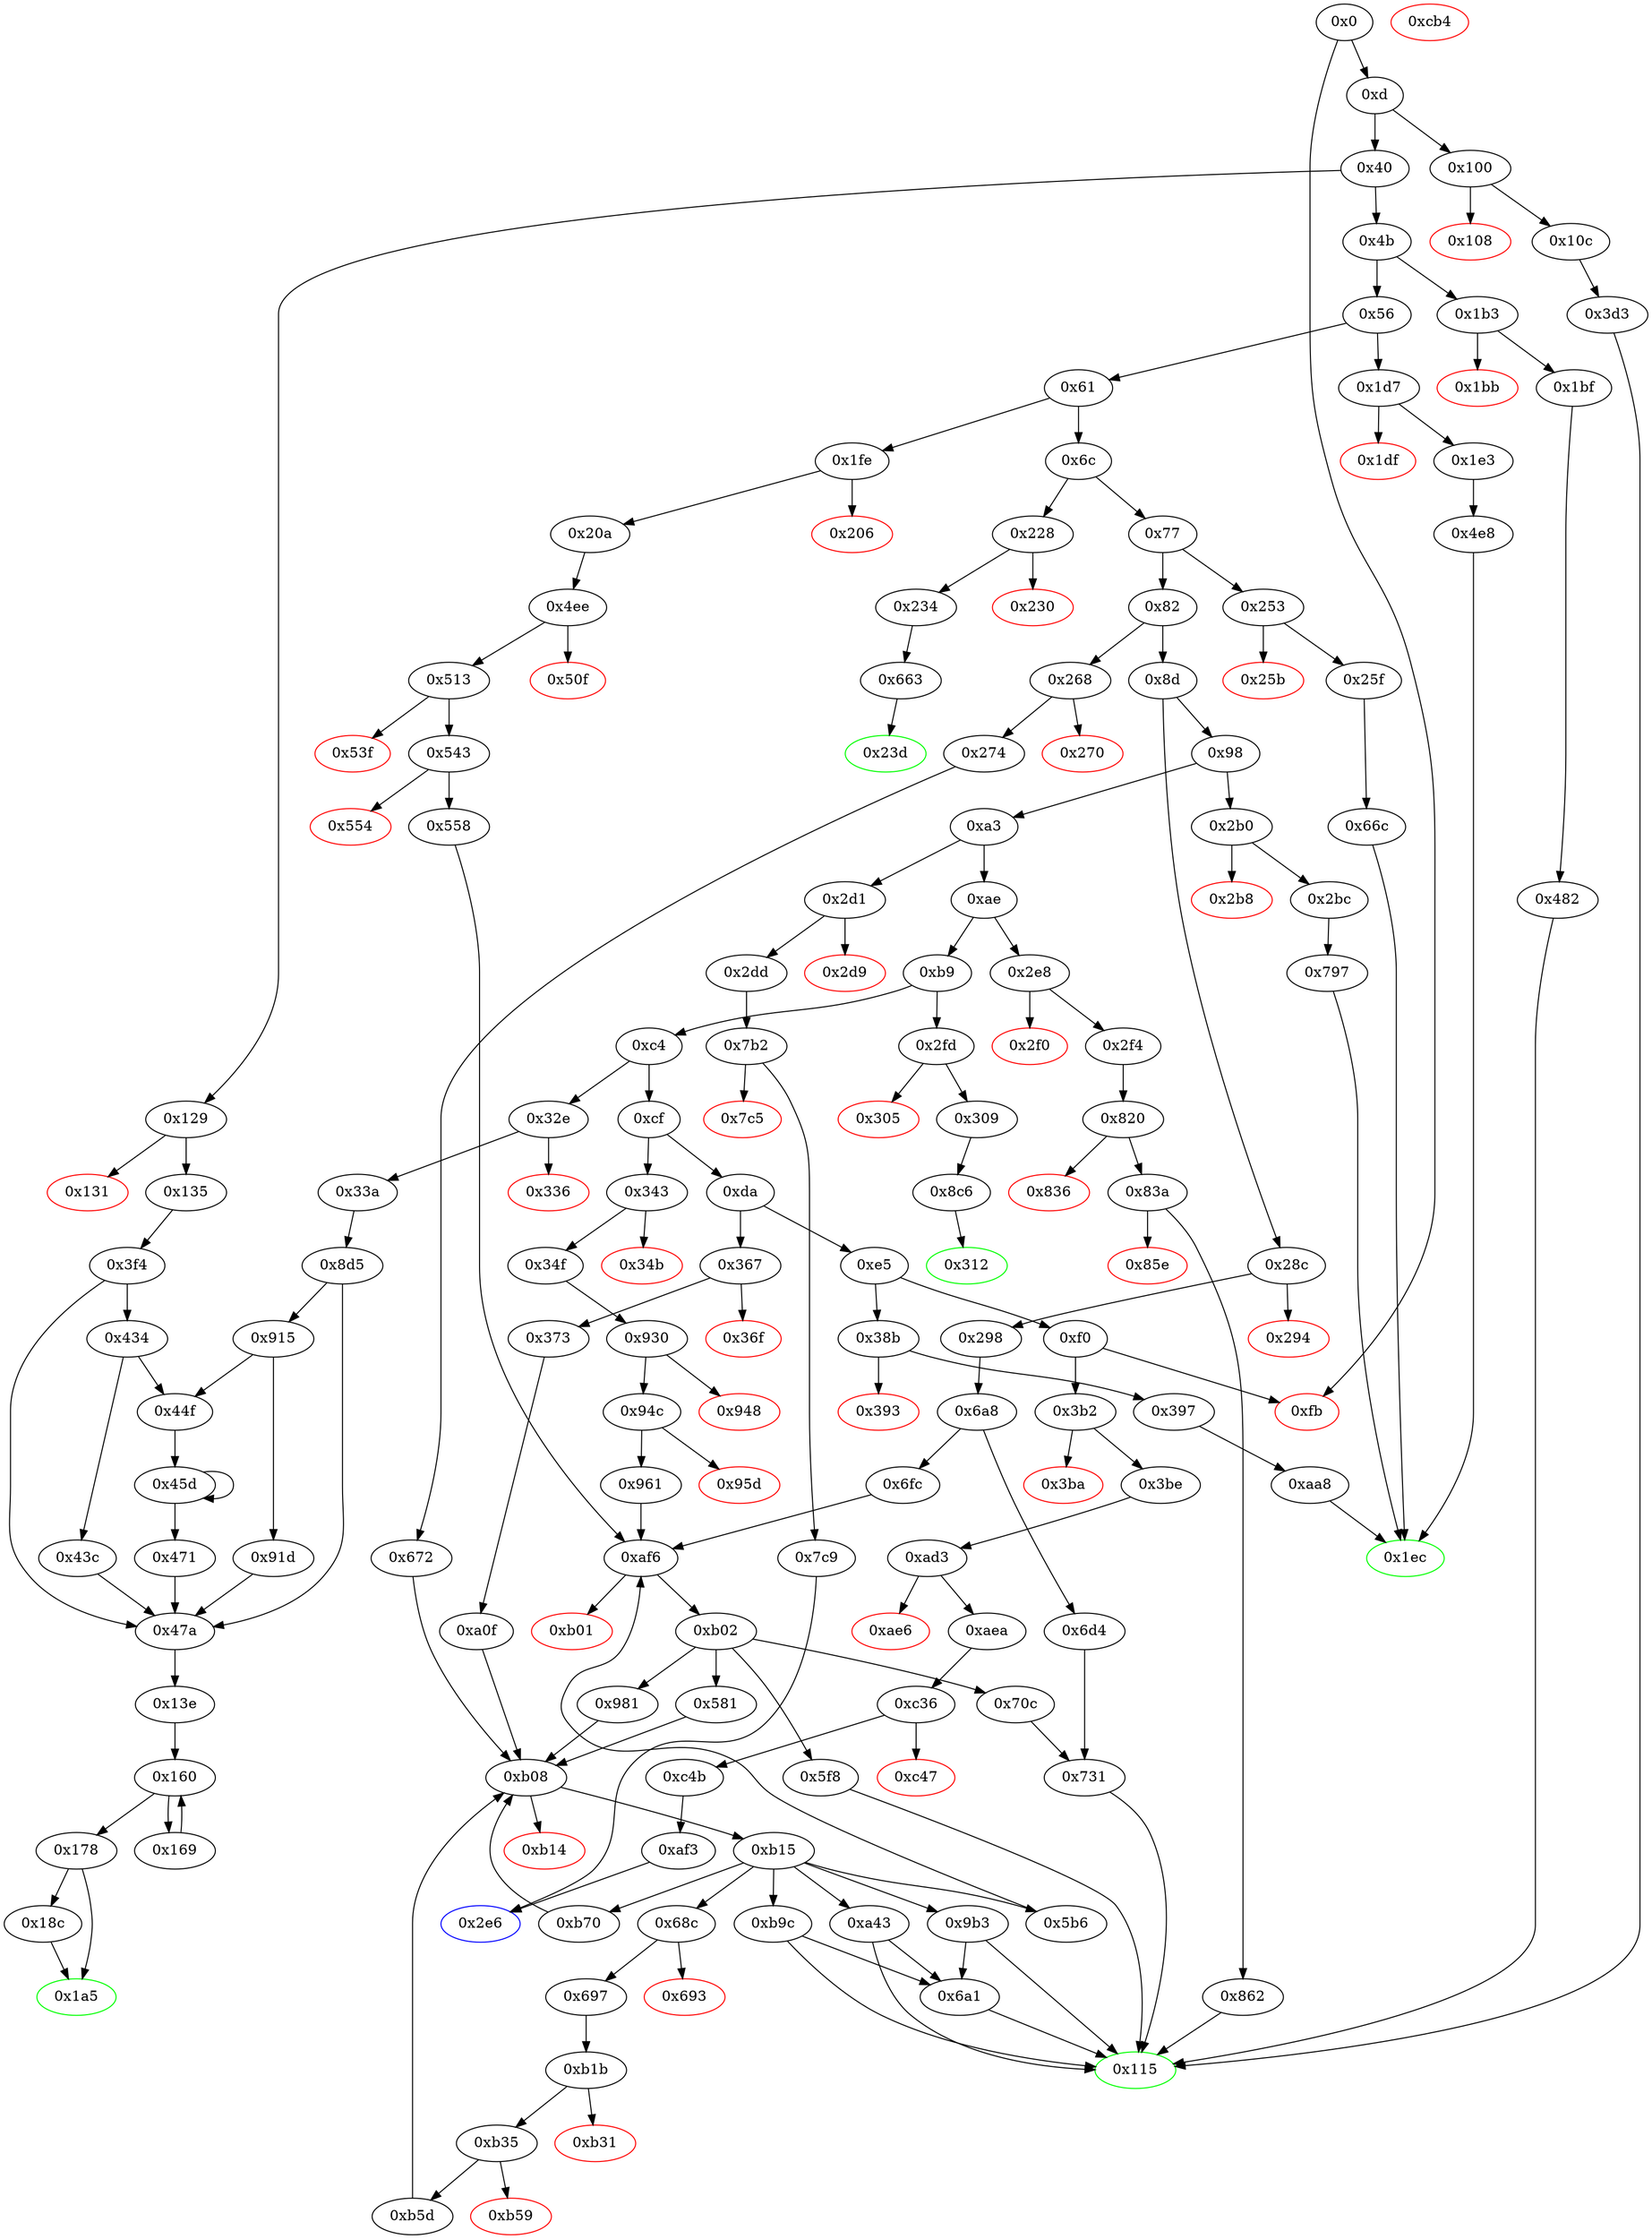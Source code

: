 digraph "" {
"0x294" [color=red, fillcolor=white, id="0x294", style=filled, tooltip="Block 0x294\n[0x294:0x297]\n---\nPredecessors: [0x28c]\nSuccessors: []\n---\n0x294 PUSH1 0x0\n0x296 DUP1\n0x297 REVERT\n---\n0x294: V211 = 0x0\n0x297: REVERT 0x0 0x0\n---\nEntry stack: [V11, V208]\nStack pops: 0\nStack additions: []\nExit stack: [V11, V208]\n\nDef sites:\nV11: {0xd.0x34}\nV208: {0x28c.0x28d}\n"];
"0x1fe" [fillcolor=white, id="0x1fe", style=filled, tooltip="Block 0x1fe\n[0x1fe:0x205]\n---\nPredecessors: [0x61]\nSuccessors: [0x206, 0x20a]\n---\n0x1fe JUMPDEST\n0x1ff CALLVALUE\n0x200 DUP1\n0x201 ISZERO\n0x202 PUSH2 0x20a\n0x205 JUMPI\n---\n0x1fe: JUMPDEST \n0x1ff: V153 = CALLVALUE\n0x201: V154 = ISZERO V153\n0x202: V155 = 0x20a\n0x205: JUMPI 0x20a V154\n---\nEntry stack: [V11]\nStack pops: 0\nStack additions: [V153]\nExit stack: [V11, V153]\n\nDef sites:\nV11: {0xd.0x34}\n"];
"0xb1b" [fillcolor=white, id="0xb1b", style=filled, tooltip="Block 0xb1b\n[0xb1b:0xb30]\n---\nPredecessors: [0x697]\nSuccessors: [0xb31, 0xb35]\n---\n0xb1b JUMPDEST\n0xb1c PUSH1 0x3\n0xb1e SLOAD\n0xb1f PUSH1 0x0\n0xb21 SWAP1\n0xb22 PUSH1 0x1\n0xb24 PUSH1 0xa0\n0xb26 PUSH1 0x2\n0xb28 EXP\n0xb29 SUB\n0xb2a AND\n0xb2b CALLER\n0xb2c EQ\n0xb2d PUSH2 0xb35\n0xb30 JUMPI\n---\n0xb1b: JUMPDEST \n0xb1c: V873 = 0x3\n0xb1e: V874 = S[0x3]\n0xb1f: V875 = 0x0\n0xb22: V876 = 0x1\n0xb24: V877 = 0xa0\n0xb26: V878 = 0x2\n0xb28: V879 = EXP 0x2 0xa0\n0xb29: V880 = SUB 0x10000000000000000000000000000000000000000 0x1\n0xb2a: V881 = AND 0xffffffffffffffffffffffffffffffffffffffff V874\n0xb2b: V882 = CALLER\n0xb2c: V883 = EQ V882 V881\n0xb2d: V884 = 0xb35\n0xb30: JUMPI 0xb35 V883\n---\nEntry stack: [V11, 0x115, V204, S7, S6, S5, S4, S3, 0x6a1, S1, S0]\nStack pops: 0\nStack additions: [0x0]\nExit stack: [V11, 0x115, V204, S7, S6, S5, S4, S3, 0x6a1, S1, S0, 0x0]\n\nDef sites:\nV11: {0xd.0x34}\n0x115: {0x274.0x276}\nV204: {0x274.0x284}\nS7: {0xd.0x34, 0x274.0x287}\nS6: {0x672.0x673, 0x20a.0x20c, 0xd.0x34, 0x274.0x276}\nS5: {0x697.0x698, 0x373.0x375, 0x20a.0x21b, 0x274.0x284, 0x34f.0x351}\nS4: {0x373.0x383, 0x20a.0x220, 0x274.0x284, 0x34f.0x35f, 0x274.0x287}\nS3: {0x373.0x386, 0x20a.0x223, 0x672.0x673, 0x34f.0x362, 0x274.0x287}\n0x6a1: {0x697.0x698}\nS1: {0x697.0x698, 0x373.0x375, 0x20a.0x21b, 0x274.0x284, 0x34f.0x351}\nS0: {0x373.0x383, 0x20a.0x220, 0x274.0x284, 0x34f.0x35f, 0x274.0x287}\n"];
"0x915" [fillcolor=white, id="0x915", style=filled, tooltip="Block 0x915\n[0x915:0x91c]\n---\nPredecessors: [0x8d5]\nSuccessors: [0x44f, 0x91d]\n---\n0x915 DUP1\n0x916 PUSH1 0x1f\n0x918 LT\n0x919 PUSH2 0x44f\n0x91c JUMPI\n---\n0x916: V725 = 0x1f\n0x918: V726 = LT 0x1f V715\n0x919: V727 = 0x44f\n0x91c: JUMPI 0x44f V726\n---\nEntry stack: [V11, 0x13e, V703, 0x6, V715, V722, 0x6, V715]\nStack pops: 1\nStack additions: [S0]\nExit stack: [V11, 0x13e, V703, 0x6, V715, V722, 0x6, V715]\n\nDef sites:\nV11: {0xd.0x34}\n0x13e: {0x33a.0x33c}\nV703: {0x8d5.0x8dd}\n0x6: {0x8d5.0x8d6}\nV715: {0x8d5.0x8f5}\nV722: {0x8d5.0x90c}\n0x6: {0x8d5.0x8d6}\nV715: {0x8d5.0x8f5}\n"];
"0x513" [fillcolor=white, id="0x513", style=filled, tooltip="Block 0x513\n[0x513:0x53e]\n---\nPredecessors: [0x4ee]\nSuccessors: [0x53f, 0x543]\n---\n0x513 JUMPDEST\n0x514 PUSH1 0x1\n0x516 PUSH1 0xa0\n0x518 PUSH1 0x2\n0x51a EXP\n0x51b SUB\n0x51c DUP5\n0x51d AND\n0x51e PUSH1 0x0\n0x520 SWAP1\n0x521 DUP2\n0x522 MSTORE\n0x523 PUSH1 0x2\n0x525 PUSH1 0x20\n0x527 SWAP1\n0x528 DUP2\n0x529 MSTORE\n0x52a PUSH1 0x40\n0x52c DUP1\n0x52d DUP4\n0x52e SHA3\n0x52f CALLER\n0x530 DUP5\n0x531 MSTORE\n0x532 SWAP1\n0x533 SWAP2\n0x534 MSTORE\n0x535 SWAP1\n0x536 SHA3\n0x537 SLOAD\n0x538 DUP3\n0x539 GT\n0x53a ISZERO\n0x53b PUSH2 0x543\n0x53e JUMPI\n---\n0x513: JUMPDEST \n0x514: V430 = 0x1\n0x516: V431 = 0xa0\n0x518: V432 = 0x2\n0x51a: V433 = EXP 0x2 0xa0\n0x51b: V434 = SUB 0x10000000000000000000000000000000000000000 0x1\n0x51d: V435 = AND V165 0xffffffffffffffffffffffffffffffffffffffff\n0x51e: V436 = 0x0\n0x522: M[0x0] = V435\n0x523: V437 = 0x2\n0x525: V438 = 0x20\n0x529: M[0x20] = 0x2\n0x52a: V439 = 0x40\n0x52e: V440 = SHA3 0x0 0x40\n0x52f: V441 = CALLER\n0x531: M[0x0] = V441\n0x534: M[0x20] = V440\n0x536: V442 = SHA3 0x0 0x40\n0x537: V443 = S[V442]\n0x539: V444 = GT V170 V443\n0x53a: V445 = ISZERO V444\n0x53b: V446 = 0x543\n0x53e: JUMPI 0x543 V445\n---\nEntry stack: [V11, 0x115, V165, V168, V170, 0x0]\nStack pops: 4\nStack additions: [S3, S2, S1, S0]\nExit stack: [V11, 0x115, V165, V168, V170, 0x0]\n\nDef sites:\nV11: {0xd.0x34}\n0x115: {0x20a.0x20c}\nV165: {0x20a.0x21b}\nV168: {0x20a.0x220}\nV170: {0x20a.0x223}\n0x0: {0x4ee.0x4f9}\n"];
"0x6a8" [fillcolor=white, id="0x6a8", style=filled, tooltip="Block 0x6a8\n[0x6a8:0x6d3]\n---\nPredecessors: [0x298]\nSuccessors: [0x6d4, 0x6fc]\n---\n0x6a8 JUMPDEST\n0x6a9 CALLER\n0x6aa PUSH1 0x0\n0x6ac SWAP1\n0x6ad DUP2\n0x6ae MSTORE\n0x6af PUSH1 0x2\n0x6b1 PUSH1 0x20\n0x6b3 SWAP1\n0x6b4 DUP2\n0x6b5 MSTORE\n0x6b6 PUSH1 0x40\n0x6b8 DUP1\n0x6b9 DUP4\n0x6ba SHA3\n0x6bb PUSH1 0x1\n0x6bd PUSH1 0xa0\n0x6bf PUSH1 0x2\n0x6c1 EXP\n0x6c2 SUB\n0x6c3 DUP7\n0x6c4 AND\n0x6c5 DUP5\n0x6c6 MSTORE\n0x6c7 SWAP1\n0x6c8 SWAP2\n0x6c9 MSTORE\n0x6ca DUP2\n0x6cb SHA3\n0x6cc SLOAD\n0x6cd DUP1\n0x6ce DUP4\n0x6cf LT\n0x6d0 PUSH2 0x6fc\n0x6d3 JUMPI\n---\n0x6a8: JUMPDEST \n0x6a9: V551 = CALLER\n0x6aa: V552 = 0x0\n0x6ae: M[0x0] = V551\n0x6af: V553 = 0x2\n0x6b1: V554 = 0x20\n0x6b5: M[0x20] = 0x2\n0x6b6: V555 = 0x40\n0x6ba: V556 = SHA3 0x0 0x40\n0x6bb: V557 = 0x1\n0x6bd: V558 = 0xa0\n0x6bf: V559 = 0x2\n0x6c1: V560 = EXP 0x2 0xa0\n0x6c2: V561 = SUB 0x10000000000000000000000000000000000000000 0x1\n0x6c4: V562 = AND V220 0xffffffffffffffffffffffffffffffffffffffff\n0x6c6: M[0x0] = V562\n0x6c9: M[0x20] = V556\n0x6cb: V563 = SHA3 0x0 0x40\n0x6cc: V564 = S[V563]\n0x6cf: V565 = LT V222 V564\n0x6d0: V566 = 0x6fc\n0x6d3: JUMPI 0x6fc V565\n---\nEntry stack: [V11, 0x115, V220, V222]\nStack pops: 2\nStack additions: [S1, S0, 0x0, V564]\nExit stack: [V11, 0x115, V220, V222, 0x0, V564]\n\nDef sites:\nV11: {0xd.0x34}\n0x115: {0x298.0x29a}\nV220: {0x298.0x2a8}\nV222: {0x298.0x2ab}\n"];
"0x2d9" [color=red, fillcolor=white, id="0x2d9", style=filled, tooltip="Block 0x2d9\n[0x2d9:0x2dc]\n---\nPredecessors: [0x2d1]\nSuccessors: []\n---\n0x2d9 PUSH1 0x0\n0x2db DUP1\n0x2dc REVERT\n---\n0x2d9: V241 = 0x0\n0x2dc: REVERT 0x0 0x0\n---\nEntry stack: [V11, V238]\nStack pops: 0\nStack additions: []\nExit stack: [V11, V238]\n\nDef sites:\nV11: {0xd.0x34}\nV238: {0x2d1.0x2d2}\n"];
"0x1a5" [color=green, fillcolor=white, id="0x1a5", style=filled, tooltip="Block 0x1a5\n[0x1a5:0x1b2]\n---\nPredecessors: [0x178, 0x18c]\nSuccessors: []\n---\n0x1a5 JUMPDEST\n0x1a6 POP\n0x1a7 SWAP3\n0x1a8 POP\n0x1a9 POP\n0x1aa POP\n0x1ab PUSH1 0x40\n0x1ad MLOAD\n0x1ae DUP1\n0x1af SWAP2\n0x1b0 SUB\n0x1b1 SWAP1\n0x1b2 RETURN\n---\n0x1a5: JUMPDEST \n0x1ab: V122 = 0x40\n0x1ad: V123 = M[0x40]\n0x1b0: V124 = SUB S1 V123\n0x1b2: RETURN V123 V124\n---\nEntry stack: [V11, 0x13e, S4, V88, V88, S1, V107]\nStack pops: 5\nStack additions: []\nExit stack: [V11, 0x13e]\n\nDef sites:\nV11: {0xd.0x34}\n0x13e: {0x33a.0x33c, 0x135.0x137}\nS4: {0x8d5.0x8dd, 0x3f4.0x3fc}\nV88: {0x13e.0x142}\nV88: {0x13e.0x142}\nS1: {0x178.0x181, 0x18c.0x1a2}\nV107: {0x178.0x185}\n"];
"0x6fc" [fillcolor=white, id="0x6fc", style=filled, tooltip="Block 0x6fc\n[0x6fc:0x70b]\n---\nPredecessors: [0x6a8]\nSuccessors: [0xaf6]\n---\n0x6fc JUMPDEST\n0x6fd PUSH2 0x70c\n0x700 DUP2\n0x701 DUP5\n0x702 PUSH4 0xffffffff\n0x707 PUSH2 0xaf6\n0x70a AND\n0x70b JUMP\n---\n0x6fc: JUMPDEST \n0x6fd: V581 = 0x70c\n0x702: V582 = 0xffffffff\n0x707: V583 = 0xaf6\n0x70a: V584 = AND 0xaf6 0xffffffff\n0x70b: JUMP 0xaf6\n---\nEntry stack: [V11, 0x115, V220, V222, 0x0, V564]\nStack pops: 3\nStack additions: [S2, S1, S0, 0x70c, S0, S2]\nExit stack: [V11, 0x115, V220, V222, 0x0, V564, 0x70c, V564, V222]\n\nDef sites:\nV11: {0xd.0x34}\n0x115: {0x298.0x29a}\nV220: {0x298.0x2a8}\nV222: {0x298.0x2ab}\n0x0: {0x6a8.0x6aa}\nV564: {0x6a8.0x6cc}\n"];
"0x77" [fillcolor=white, id="0x77", style=filled, tooltip="Block 0x77\n[0x77:0x81]\n---\nPredecessors: [0x6c]\nSuccessors: [0x82, 0x253]\n---\n0x77 DUP1\n0x78 PUSH4 0x355274ea\n0x7d EQ\n0x7e PUSH2 0x253\n0x81 JUMPI\n---\n0x78: V30 = 0x355274ea\n0x7d: V31 = EQ 0x355274ea V11\n0x7e: V32 = 0x253\n0x81: JUMPI 0x253 V31\n---\nEntry stack: [V11]\nStack pops: 1\nStack additions: [S0]\nExit stack: [V11]\n\nDef sites:\nV11: {0xd.0x34}\n"];
"0x1df" [color=red, fillcolor=white, id="0x1df", style=filled, tooltip="Block 0x1df\n[0x1df:0x1e2]\n---\nPredecessors: [0x1d7]\nSuccessors: []\n---\n0x1df PUSH1 0x0\n0x1e1 DUP1\n0x1e2 REVERT\n---\n0x1df: V144 = 0x0\n0x1e2: REVERT 0x0 0x0\n---\nEntry stack: [V11, V141]\nStack pops: 0\nStack additions: []\nExit stack: [V11, V141]\n\nDef sites:\nV11: {0xd.0x34}\nV141: {0x1d7.0x1d8}\n"];
"0x343" [fillcolor=white, id="0x343", style=filled, tooltip="Block 0x343\n[0x343:0x34a]\n---\nPredecessors: [0xcf]\nSuccessors: [0x34b, 0x34f]\n---\n0x343 JUMPDEST\n0x344 CALLVALUE\n0x345 DUP1\n0x346 ISZERO\n0x347 PUSH2 0x34f\n0x34a JUMPI\n---\n0x343: JUMPDEST \n0x344: V274 = CALLVALUE\n0x346: V275 = ISZERO V274\n0x347: V276 = 0x34f\n0x34a: JUMPI 0x34f V275\n---\nEntry stack: [V11]\nStack pops: 0\nStack additions: [V274]\nExit stack: [V11, V274]\n\nDef sites:\nV11: {0xd.0x34}\n"];
"0x50f" [color=red, fillcolor=white, id="0x50f", style=filled, tooltip="Block 0x50f\n[0x50f:0x512]\n---\nPredecessors: [0x4ee]\nSuccessors: []\n---\n0x50f PUSH1 0x0\n0x511 DUP1\n0x512 REVERT\n---\n0x50f: V429 = 0x0\n0x512: REVERT 0x0 0x0\n---\nEntry stack: [V11, 0x115, V165, V168, V170, 0x0]\nStack pops: 0\nStack additions: []\nExit stack: [V11, 0x115, V165, V168, V170, 0x0]\n\nDef sites:\nV11: {0xd.0x34}\n0x115: {0x20a.0x20c}\nV165: {0x20a.0x21b}\nV168: {0x20a.0x220}\nV170: {0x20a.0x223}\n0x0: {0x4ee.0x4f9}\n"];
"0x961" [fillcolor=white, id="0x961", style=filled, tooltip="Block 0x961\n[0x961:0x980]\n---\nPredecessors: [0x94c]\nSuccessors: [0xaf6]\n---\n0x961 JUMPDEST\n0x962 CALLER\n0x963 PUSH1 0x0\n0x965 SWAP1\n0x966 DUP2\n0x967 MSTORE\n0x968 PUSH1 0x20\n0x96a DUP2\n0x96b SWAP1\n0x96c MSTORE\n0x96d PUSH1 0x40\n0x96f SWAP1\n0x970 SHA3\n0x971 SLOAD\n0x972 PUSH2 0x981\n0x975 SWAP1\n0x976 DUP4\n0x977 PUSH4 0xffffffff\n0x97c PUSH2 0xaf6\n0x97f AND\n0x980 JUMP\n---\n0x961: JUMPDEST \n0x962: V755 = CALLER\n0x963: V756 = 0x0\n0x967: M[0x0] = V755\n0x968: V757 = 0x20\n0x96c: M[0x20] = 0x0\n0x96d: V758 = 0x40\n0x970: V759 = SHA3 0x0 0x40\n0x971: V760 = S[V759]\n0x972: V761 = 0x981\n0x977: V762 = 0xffffffff\n0x97c: V763 = 0xaf6\n0x97f: V764 = AND 0xaf6 0xffffffff\n0x980: JUMP 0xaf6\n---\nEntry stack: [V11, 0x115, V286, V288, 0x0]\nStack pops: 2\nStack additions: [S1, S0, 0x981, V760, S1]\nExit stack: [V11, 0x115, V286, V288, 0x0, 0x981, V760, V288]\n\nDef sites:\nV11: {0xd.0x34}\n0x115: {0x34f.0x351}\nV286: {0x34f.0x35f}\nV288: {0x34f.0x362}\n0x0: {0x930.0x932}\n"];
"0x169" [fillcolor=white, id="0x169", style=filled, tooltip="Block 0x169\n[0x169:0x177]\n---\nPredecessors: [0x160]\nSuccessors: [0x160]\n---\n0x169 DUP2\n0x16a DUP2\n0x16b ADD\n0x16c MLOAD\n0x16d DUP4\n0x16e DUP3\n0x16f ADD\n0x170 MSTORE\n0x171 PUSH1 0x20\n0x173 ADD\n0x174 PUSH2 0x160\n0x177 JUMP\n---\n0x16b: V99 = ADD S0 V94\n0x16c: V100 = M[V99]\n0x16f: V101 = ADD S0 V93\n0x170: M[V101] = V100\n0x171: V102 = 0x20\n0x173: V103 = ADD 0x20 S0\n0x174: V104 = 0x160\n0x177: JUMP 0x160\n---\nEntry stack: [V11, 0x13e, S9, V88, V88, V93, V94, V92, V92, V93, V94, S0]\nStack pops: 3\nStack additions: [S2, S1, V103]\nExit stack: [V11, 0x13e, S9, V88, V88, V93, V94, V92, V92, V93, V94, V103]\n\nDef sites:\nV11: {0xd.0x34}\n0x13e: {0x33a.0x33c, 0x135.0x137}\nS9: {0x8d5.0x8dd, 0x3f4.0x3fc}\nV88: {0x13e.0x142}\nV88: {0x13e.0x142}\nV93: {0x13e.0x156}\nV94: {0x13e.0x159}\nV92: {0x13e.0x14f}\nV92: {0x13e.0x14f}\nV93: {0x13e.0x156}\nV94: {0x13e.0x159}\nS0: {0x169.0x173, 0x13e.0x15e}\n"];
"0x3be" [fillcolor=white, id="0x3be", style=filled, tooltip="Block 0x3be\n[0x3be:0x3d2]\n---\nPredecessors: [0x3b2]\nSuccessors: [0xad3]\n---\n0x3be JUMPDEST\n0x3bf POP\n0x3c0 PUSH2 0x2e6\n0x3c3 PUSH1 0x1\n0x3c5 PUSH1 0xa0\n0x3c7 PUSH1 0x2\n0x3c9 EXP\n0x3ca SUB\n0x3cb PUSH1 0x4\n0x3cd CALLDATALOAD\n0x3ce AND\n0x3cf PUSH2 0xad3\n0x3d2 JUMP\n---\n0x3be: JUMPDEST \n0x3c0: V327 = 0x2e6\n0x3c3: V328 = 0x1\n0x3c5: V329 = 0xa0\n0x3c7: V330 = 0x2\n0x3c9: V331 = EXP 0x2 0xa0\n0x3ca: V332 = SUB 0x10000000000000000000000000000000000000000 0x1\n0x3cb: V333 = 0x4\n0x3cd: V334 = CALLDATALOAD 0x4\n0x3ce: V335 = AND V334 0xffffffffffffffffffffffffffffffffffffffff\n0x3cf: V336 = 0xad3\n0x3d2: JUMP 0xad3\n---\nEntry stack: [V11, V323]\nStack pops: 1\nStack additions: [0x2e6, V335]\nExit stack: [V11, 0x2e6, V335]\n\nDef sites:\nV11: {0xd.0x34}\nV323: {0x3b2.0x3b3}\n"];
"0xb31" [color=red, fillcolor=white, id="0xb31", style=filled, tooltip="Block 0xb31\n[0xb31:0xb34]\n---\nPredecessors: [0xb1b]\nSuccessors: []\n---\n0xb31 PUSH1 0x0\n0xb33 DUP1\n0xb34 REVERT\n---\n0xb31: V885 = 0x0\n0xb34: REVERT 0x0 0x0\n---\nEntry stack: [V11, 0x115, V204, S8, S7, S6, S5, S4, 0x6a1, S2, S1, 0x0]\nStack pops: 0\nStack additions: []\nExit stack: [V11, 0x115, V204, S8, S7, S6, S5, S4, 0x6a1, S2, S1, 0x0]\n\nDef sites:\nV11: {0xd.0x34}\n0x115: {0x274.0x276}\nV204: {0x274.0x284}\nS8: {0xd.0x34, 0x274.0x287}\nS7: {0x672.0x673, 0x20a.0x20c, 0xd.0x34, 0x274.0x276}\nS6: {0x697.0x698, 0x373.0x375, 0x20a.0x21b, 0x274.0x284, 0x34f.0x351}\nS5: {0x373.0x383, 0x20a.0x220, 0x274.0x284, 0x34f.0x35f, 0x274.0x287}\nS4: {0x373.0x386, 0x20a.0x223, 0x672.0x673, 0x34f.0x362, 0x274.0x287}\n0x6a1: {0x697.0x698}\nS2: {0x697.0x698, 0x373.0x375, 0x20a.0x21b, 0x274.0x284, 0x34f.0x351}\nS1: {0x373.0x383, 0x20a.0x220, 0x274.0x284, 0x34f.0x35f, 0x274.0x287}\n0x0: {0xb1b.0xb1f}\n"];
"0xa0f" [fillcolor=white, id="0xa0f", style=filled, tooltip="Block 0xa0f\n[0xa0f:0xa42]\n---\nPredecessors: [0x373]\nSuccessors: [0xb08]\n---\n0xa0f JUMPDEST\n0xa10 CALLER\n0xa11 PUSH1 0x0\n0xa13 SWAP1\n0xa14 DUP2\n0xa15 MSTORE\n0xa16 PUSH1 0x2\n0xa18 PUSH1 0x20\n0xa1a SWAP1\n0xa1b DUP2\n0xa1c MSTORE\n0xa1d PUSH1 0x40\n0xa1f DUP1\n0xa20 DUP4\n0xa21 SHA3\n0xa22 PUSH1 0x1\n0xa24 PUSH1 0xa0\n0xa26 PUSH1 0x2\n0xa28 EXP\n0xa29 SUB\n0xa2a DUP7\n0xa2b AND\n0xa2c DUP5\n0xa2d MSTORE\n0xa2e SWAP1\n0xa2f SWAP2\n0xa30 MSTORE\n0xa31 DUP2\n0xa32 SHA3\n0xa33 SLOAD\n0xa34 PUSH2 0xa43\n0xa37 SWAP1\n0xa38 DUP4\n0xa39 PUSH4 0xffffffff\n0xa3e PUSH2 0xb08\n0xa41 AND\n0xa42 JUMP\n---\n0xa0f: JUMPDEST \n0xa10: V799 = CALLER\n0xa11: V800 = 0x0\n0xa15: M[0x0] = V799\n0xa16: V801 = 0x2\n0xa18: V802 = 0x20\n0xa1c: M[0x20] = 0x2\n0xa1d: V803 = 0x40\n0xa21: V804 = SHA3 0x0 0x40\n0xa22: V805 = 0x1\n0xa24: V806 = 0xa0\n0xa26: V807 = 0x2\n0xa28: V808 = EXP 0x2 0xa0\n0xa29: V809 = SUB 0x10000000000000000000000000000000000000000 0x1\n0xa2b: V810 = AND V302 0xffffffffffffffffffffffffffffffffffffffff\n0xa2d: M[0x0] = V810\n0xa30: M[0x20] = V804\n0xa32: V811 = SHA3 0x0 0x40\n0xa33: V812 = S[V811]\n0xa34: V813 = 0xa43\n0xa39: V814 = 0xffffffff\n0xa3e: V815 = 0xb08\n0xa41: V816 = AND 0xb08 0xffffffff\n0xa42: JUMP 0xb08\n---\nEntry stack: [V11, 0x115, V302, V304]\nStack pops: 2\nStack additions: [S1, S0, 0x0, 0xa43, V812, S0]\nExit stack: [V11, 0x115, V302, V304, 0x0, 0xa43, V812, V304]\n\nDef sites:\nV11: {0xd.0x34}\n0x115: {0x373.0x375}\nV302: {0x373.0x383}\nV304: {0x373.0x386}\n"];
"0xb5d" [fillcolor=white, id="0xb5d", style=filled, tooltip="Block 0xb5d\n[0xb5d:0xb6f]\n---\nPredecessors: [0xb35]\nSuccessors: [0xb08]\n---\n0xb5d JUMPDEST\n0xb5e PUSH1 0x1\n0xb60 SLOAD\n0xb61 PUSH2 0xb70\n0xb64 SWAP1\n0xb65 DUP4\n0xb66 PUSH4 0xffffffff\n0xb6b PUSH2 0xb08\n0xb6e AND\n0xb6f JUMP\n---\n0xb5d: JUMPDEST \n0xb5e: V895 = 0x1\n0xb60: V896 = S[0x1]\n0xb61: V897 = 0xb70\n0xb66: V898 = 0xffffffff\n0xb6b: V899 = 0xb08\n0xb6e: V900 = AND 0xb08 0xffffffff\n0xb6f: JUMP 0xb08\n---\nEntry stack: [V11, 0x115, V204, S8, S7, S6, S5, S4, 0x6a1, S2, S1, 0x0]\nStack pops: 2\nStack additions: [S1, S0, 0xb70, V896, S1]\nExit stack: [V11, 0x115, V204, S8, S7, S6, S5, S4, 0x6a1, S2, S1, 0x0, 0xb70, V896, S1]\n\nDef sites:\nV11: {0xd.0x34}\n0x115: {0x274.0x276}\nV204: {0x274.0x284}\nS8: {0xd.0x34, 0x274.0x287}\nS7: {0x672.0x673, 0x20a.0x20c, 0xd.0x34, 0x274.0x276}\nS6: {0x697.0x698, 0x373.0x375, 0x20a.0x21b, 0x274.0x284, 0x34f.0x351}\nS5: {0x373.0x383, 0x20a.0x220, 0x274.0x284, 0x34f.0x35f, 0x274.0x287}\nS4: {0x373.0x386, 0x20a.0x223, 0x672.0x673, 0x34f.0x362, 0x274.0x287}\n0x6a1: {0x697.0x698}\nS2: {0x697.0x698, 0x373.0x375, 0x20a.0x21b, 0x274.0x284, 0x34f.0x351}\nS1: {0x373.0x383, 0x20a.0x220, 0x274.0x284, 0x34f.0x35f, 0x274.0x287}\n0x0: {0xb1b.0xb1f}\n"];
"0x2d1" [fillcolor=white, id="0x2d1", style=filled, tooltip="Block 0x2d1\n[0x2d1:0x2d8]\n---\nPredecessors: [0xa3]\nSuccessors: [0x2d9, 0x2dd]\n---\n0x2d1 JUMPDEST\n0x2d2 CALLVALUE\n0x2d3 DUP1\n0x2d4 ISZERO\n0x2d5 PUSH2 0x2dd\n0x2d8 JUMPI\n---\n0x2d1: JUMPDEST \n0x2d2: V238 = CALLVALUE\n0x2d4: V239 = ISZERO V238\n0x2d5: V240 = 0x2dd\n0x2d8: JUMPI 0x2dd V239\n---\nEntry stack: [V11]\nStack pops: 0\nStack additions: [V238]\nExit stack: [V11, V238]\n\nDef sites:\nV11: {0xd.0x34}\n"];
"0x309" [fillcolor=white, id="0x309", style=filled, tooltip="Block 0x309\n[0x309:0x311]\n---\nPredecessors: [0x2fd]\nSuccessors: [0x8c6]\n---\n0x309 JUMPDEST\n0x30a POP\n0x30b PUSH2 0x312\n0x30e PUSH2 0x8c6\n0x311 JUMP\n---\n0x309: JUMPDEST \n0x30b: V254 = 0x312\n0x30e: V255 = 0x8c6\n0x311: JUMP 0x8c6\n---\nEntry stack: [V11, V250]\nStack pops: 1\nStack additions: [0x312]\nExit stack: [V11, 0x312]\n\nDef sites:\nV11: {0xd.0x34}\nV250: {0x2fd.0x2fe}\n"];
"0x6a1" [fillcolor=white, id="0x6a1", style=filled, tooltip="Block 0x6a1\n[0x6a1:0x6a7]\n---\nPredecessors: [0x9b3, 0xa43, 0xb9c]\nSuccessors: [0x115]\n---\n0x6a1 JUMPDEST\n0x6a2 SWAP4\n0x6a3 SWAP3\n0x6a4 POP\n0x6a5 POP\n0x6a6 POP\n0x6a7 JUMP\n---\n0x6a1: JUMPDEST \n0x6a7: JUMP 0x115\n---\nEntry stack: [V11, 0x115, V204, S2, S1, 0x1]\nStack pops: 5\nStack additions: [S0]\nExit stack: [V11, 0x1]\n\nDef sites:\nV11: {0xd.0x34}\n0x115: {0x274.0x276}\nV204: {0x274.0x284}\nS2: {0xd.0x34, 0x274.0x287}\nS1: {0x672.0x673, 0xd.0x34, 0x274.0x276, 0x20a.0x20c}\n0x1: {0x9b3.0xa08, 0xb9c.0xc2f}\n"];
"0x6c" [fillcolor=white, id="0x6c", style=filled, tooltip="Block 0x6c\n[0x6c:0x76]\n---\nPredecessors: [0x61]\nSuccessors: [0x77, 0x228]\n---\n0x6c DUP1\n0x6d PUSH4 0x313ce567\n0x72 EQ\n0x73 PUSH2 0x228\n0x76 JUMPI\n---\n0x6d: V27 = 0x313ce567\n0x72: V28 = EQ 0x313ce567 V11\n0x73: V29 = 0x228\n0x76: JUMPI 0x228 V28\n---\nEntry stack: [V11]\nStack pops: 1\nStack additions: [S0]\nExit stack: [V11]\n\nDef sites:\nV11: {0xd.0x34}\n"];
"0x230" [color=red, fillcolor=white, id="0x230", style=filled, tooltip="Block 0x230\n[0x230:0x233]\n---\nPredecessors: [0x228]\nSuccessors: []\n---\n0x230 PUSH1 0x0\n0x232 DUP1\n0x233 REVERT\n---\n0x230: V175 = 0x0\n0x233: REVERT 0x0 0x0\n---\nEntry stack: [V11, V172]\nStack pops: 0\nStack additions: []\nExit stack: [V11, V172]\n\nDef sites:\nV11: {0xd.0x34}\nV172: {0x228.0x229}\n"];
"0x1bb" [color=red, fillcolor=white, id="0x1bb", style=filled, tooltip="Block 0x1bb\n[0x1bb:0x1be]\n---\nPredecessors: [0x1b3]\nSuccessors: []\n---\n0x1bb PUSH1 0x0\n0x1bd DUP1\n0x1be REVERT\n---\n0x1bb: V128 = 0x0\n0x1be: REVERT 0x0 0x0\n---\nEntry stack: [V11, V125]\nStack pops: 0\nStack additions: []\nExit stack: [V11, V125]\n\nDef sites:\nV11: {0xd.0x34}\nV125: {0x1b3.0x1b4}\n"];
"0x33a" [fillcolor=white, id="0x33a", style=filled, tooltip="Block 0x33a\n[0x33a:0x342]\n---\nPredecessors: [0x32e]\nSuccessors: [0x8d5]\n---\n0x33a JUMPDEST\n0x33b POP\n0x33c PUSH2 0x13e\n0x33f PUSH2 0x8d5\n0x342 JUMP\n---\n0x33a: JUMPDEST \n0x33c: V272 = 0x13e\n0x33f: V273 = 0x8d5\n0x342: JUMP 0x8d5\n---\nEntry stack: [V11, V268]\nStack pops: 1\nStack additions: [0x13e]\nExit stack: [V11, 0x13e]\n\nDef sites:\nV11: {0xd.0x34}\nV268: {0x32e.0x32f}\n"];
"0x2dd" [fillcolor=white, id="0x2dd", style=filled, tooltip="Block 0x2dd\n[0x2dd:0x2e5]\n---\nPredecessors: [0x2d1]\nSuccessors: [0x7b2]\n---\n0x2dd JUMPDEST\n0x2de POP\n0x2df PUSH2 0x2e6\n0x2e2 PUSH2 0x7b2\n0x2e5 JUMP\n---\n0x2dd: JUMPDEST \n0x2df: V242 = 0x2e6\n0x2e2: V243 = 0x7b2\n0x2e5: JUMP 0x7b2\n---\nEntry stack: [V11, V238]\nStack pops: 1\nStack additions: [0x2e6]\nExit stack: [V11, 0x2e6]\n\nDef sites:\nV11: {0xd.0x34}\nV238: {0x2d1.0x2d2}\n"];
"0xb14" [color=red, fillcolor=white, id="0xb14", style=filled, tooltip="Block 0xb14\n[0xb14:0xb14]\n---\nPredecessors: [0xb08]\nSuccessors: []\n---\n0xb14 INVALID\n---\n0xb14: INVALID \n---\nEntry stack: [V11, 0x115, V204, S12, S11, S10, S9, S8, S7, S6, S5, S4, {0x5b6, 0x68c, 0x9b3, 0xa43, 0xb70, 0xb9c}, S2, S1, V869]\nStack pops: 0\nStack additions: []\nExit stack: [V11, 0x115, V204, S12, S11, S10, S9, S8, S7, S6, S5, S4, {0x5b6, 0x68c, 0x9b3, 0xa43, 0xb70, 0xb9c}, S2, S1, V869]\n\nDef sites:\nV11: {0xd.0x34}\n0x115: {0x274.0x276}\nV204: {0x274.0x284}\nS12: {0xd.0x34, 0x274.0x287}\nS11: {0x672.0x673, 0x20a.0x20c, 0xd.0x34, 0x274.0x276}\nS10: {0x697.0x698, 0x373.0x375, 0x20a.0x21b, 0x274.0x284, 0x34f.0x351}\nS9: {0x20a.0x220, 0xd.0x34, 0x34f.0x35f, 0x274.0x287, 0x373.0x383, 0x274.0x284}\nS8: {0x298.0x29a, 0x373.0x386, 0x672.0x673, 0x274.0x276, 0x274.0x287, 0x20a.0x20c, 0xd.0x34, 0x20a.0x223, 0x34f.0x362}\nS7: {0x298.0x2a8, 0x20a.0x21b, 0x34f.0x351, 0x373.0x375, 0x274.0x284, 0x697.0x698}\nS6: {0x298.0x2ab, 0x373.0x383, 0x373.0x375, 0x274.0x287, 0x697.0x698, 0x274.0x284, 0x20a.0x220, 0x20a.0x21b, 0x34f.0x35f, 0x34f.0x351}\nS5: {0x373.0x386, 0x672.0x673, 0x373.0x383, 0x274.0x284, 0x274.0x287, 0x6a8.0x6aa, 0x20a.0x223, 0x20a.0x220, 0x34f.0x362, 0x34f.0x35f}\nS4: {0x6a8.0x6cc, 0xb1b.0xb1f, 0xa0f.0xa11, 0x4ee.0x4f9, 0x930.0x932, 0x672.0x677}\n{0x5b6, 0x68c, 0x9b3, 0xa43, 0xb70, 0xb9c}: {0x981.0x9a4, 0xb5d.0xb61, 0xa0f.0xa34, 0x581.0x5a7, 0xb70.0xb8d, 0x672.0x678}\nS2: {0x981.0x9a3, 0xb5d.0xb60, 0xa0f.0xa33, 0x581.0x5a6, 0xb70.0xb8c, 0x672.0x67e}\nS1: {0x373.0x386, 0x373.0x383, 0x672.0x673, 0x274.0x287, 0x274.0x284, 0x6a8.0x6aa, 0x20a.0x223, 0x20a.0x220, 0x34f.0x362, 0x34f.0x35f}\nV869: {0xb08.0xb0b}\n"];
"0x1b3" [fillcolor=white, id="0x1b3", style=filled, tooltip="Block 0x1b3\n[0x1b3:0x1ba]\n---\nPredecessors: [0x4b]\nSuccessors: [0x1bb, 0x1bf]\n---\n0x1b3 JUMPDEST\n0x1b4 CALLVALUE\n0x1b5 DUP1\n0x1b6 ISZERO\n0x1b7 PUSH2 0x1bf\n0x1ba JUMPI\n---\n0x1b3: JUMPDEST \n0x1b4: V125 = CALLVALUE\n0x1b6: V126 = ISZERO V125\n0x1b7: V127 = 0x1bf\n0x1ba: JUMPI 0x1bf V126\n---\nEntry stack: [V11]\nStack pops: 0\nStack additions: [V125]\nExit stack: [V11, V125]\n\nDef sites:\nV11: {0xd.0x34}\n"];
"0x663" [fillcolor=white, id="0x663", style=filled, tooltip="Block 0x663\n[0x663:0x66b]\n---\nPredecessors: [0x234]\nSuccessors: [0x23d]\n---\n0x663 JUMPDEST\n0x664 PUSH1 0x7\n0x666 SLOAD\n0x667 PUSH1 0xff\n0x669 AND\n0x66a DUP2\n0x66b JUMP\n---\n0x663: JUMPDEST \n0x664: V530 = 0x7\n0x666: V531 = S[0x7]\n0x667: V532 = 0xff\n0x669: V533 = AND 0xff V531\n0x66b: JUMP 0x23d\n---\nEntry stack: [V11, 0x23d]\nStack pops: 1\nStack additions: [S0, V533]\nExit stack: [V11, 0x23d, V533]\n\nDef sites:\nV11: {0xd.0x34}\n0x23d: {0x234.0x236}\n"];
"0x0" [fillcolor=white, id="0x0", style=filled, tooltip="Block 0x0\n[0x0:0xc]\n---\nPredecessors: []\nSuccessors: [0xd, 0xfb]\n---\n0x0 PUSH1 0x80\n0x2 PUSH1 0x40\n0x4 MSTORE\n0x5 PUSH1 0x4\n0x7 CALLDATASIZE\n0x8 LT\n0x9 PUSH2 0xfb\n0xc JUMPI\n---\n0x0: V0 = 0x80\n0x2: V1 = 0x40\n0x4: M[0x40] = 0x80\n0x5: V2 = 0x4\n0x7: V3 = CALLDATASIZE\n0x8: V4 = LT V3 0x4\n0x9: V5 = 0xfb\n0xc: JUMPI 0xfb V4\n---\nEntry stack: []\nStack pops: 0\nStack additions: []\nExit stack: []\n\nDef sites:\n"];
"0xa43" [fillcolor=white, id="0xa43", style=filled, tooltip="Block 0xa43\n[0xa43:0xaa7]\n---\nPredecessors: [0xb15]\nSuccessors: [0x115, 0x6a1]\n---\n0xa43 JUMPDEST\n0xa44 CALLER\n0xa45 PUSH1 0x0\n0xa47 DUP2\n0xa48 DUP2\n0xa49 MSTORE\n0xa4a PUSH1 0x2\n0xa4c PUSH1 0x20\n0xa4e SWAP1\n0xa4f DUP2\n0xa50 MSTORE\n0xa51 PUSH1 0x40\n0xa53 DUP1\n0xa54 DUP4\n0xa55 SHA3\n0xa56 PUSH1 0x1\n0xa58 PUSH1 0xa0\n0xa5a PUSH1 0x2\n0xa5c EXP\n0xa5d SUB\n0xa5e DUP10\n0xa5f AND\n0xa60 DUP1\n0xa61 DUP6\n0xa62 MSTORE\n0xa63 SWAP1\n0xa64 DUP4\n0xa65 MSTORE\n0xa66 SWAP3\n0xa67 DUP2\n0xa68 SWAP1\n0xa69 SHA3\n0xa6a DUP6\n0xa6b SWAP1\n0xa6c SSTORE\n0xa6d DUP1\n0xa6e MLOAD\n0xa6f SWAP5\n0xa70 DUP6\n0xa71 MSTORE\n0xa72 MLOAD\n0xa73 SWAP2\n0xa74 SWAP4\n0xa75 PUSH32 0x8c5be1e5ebec7d5bd14f71427d1e84f3dd0314c0f7b2291e5b200ac8c7c3b925\n0xa96 SWAP3\n0xa97 SWAP1\n0xa98 DUP2\n0xa99 SWAP1\n0xa9a SUB\n0xa9b SWAP1\n0xa9c SWAP2\n0xa9d ADD\n0xa9e SWAP1\n0xa9f LOG3\n0xaa0 POP\n0xaa1 PUSH1 0x1\n0xaa3 SWAP3\n0xaa4 SWAP2\n0xaa5 POP\n0xaa6 POP\n0xaa7 JUMP\n---\n0xa43: JUMPDEST \n0xa44: V817 = CALLER\n0xa45: V818 = 0x0\n0xa49: M[0x0] = V817\n0xa4a: V819 = 0x2\n0xa4c: V820 = 0x20\n0xa50: M[0x20] = 0x2\n0xa51: V821 = 0x40\n0xa55: V822 = SHA3 0x0 0x40\n0xa56: V823 = 0x1\n0xa58: V824 = 0xa0\n0xa5a: V825 = 0x2\n0xa5c: V826 = EXP 0x2 0xa0\n0xa5d: V827 = SUB 0x10000000000000000000000000000000000000000 0x1\n0xa5f: V828 = AND S3 0xffffffffffffffffffffffffffffffffffffffff\n0xa62: M[0x0] = V828\n0xa65: M[0x20] = V822\n0xa69: V829 = SHA3 0x0 0x40\n0xa6c: S[V829] = S0\n0xa6e: V830 = M[0x40]\n0xa71: M[V830] = S0\n0xa72: V831 = M[0x40]\n0xa75: V832 = 0x8c5be1e5ebec7d5bd14f71427d1e84f3dd0314c0f7b2291e5b200ac8c7c3b925\n0xa9a: V833 = SUB V830 V831\n0xa9d: V834 = ADD 0x20 V833\n0xa9f: LOG V831 V834 0x8c5be1e5ebec7d5bd14f71427d1e84f3dd0314c0f7b2291e5b200ac8c7c3b925 V817 V828\n0xaa1: V835 = 0x1\n0xaa7: JUMP S4\n---\nEntry stack: [V11, 0x115, V204, S6, S5, S4, S3, S2, S1, S0]\nStack pops: 5\nStack additions: [0x1]\nExit stack: [V11, 0x115, V204, S6, S5, 0x1]\n\nDef sites:\nV11: {0xd.0x34}\n0x115: {0x274.0x276}\nV204: {0x274.0x284}\nS6: {0xd.0x34, 0x274.0x287}\nS5: {0x672.0x673, 0x20a.0x20c, 0xd.0x34, 0x274.0x276}\nS4: {0x697.0x698, 0x373.0x375, 0x20a.0x21b, 0x274.0x284, 0x34f.0x351}\nS3: {0x373.0x383, 0x20a.0x220, 0x274.0x284, 0x34f.0x35f, 0x274.0x287}\nS2: {0x373.0x386, 0x20a.0x223, 0x672.0x673, 0x34f.0x362, 0x274.0x287}\nS1: {0x930.0x932, 0xb1b.0xb1f, 0x672.0x677, 0xa0f.0xa11, 0x4ee.0x4f9}\nS0: {0xb08_0x581.0xb0b, 0xb08_0x981.0xb0b, 0xb08_0x672.0xb0b, 0xb08_0xb5d.0xb0b, 0xb08_0xa0f.0xb0b, 0xb08_0xb70.0xb0b}\n"];
"0x206" [color=red, fillcolor=white, id="0x206", style=filled, tooltip="Block 0x206\n[0x206:0x209]\n---\nPredecessors: [0x1fe]\nSuccessors: []\n---\n0x206 PUSH1 0x0\n0x208 DUP1\n0x209 REVERT\n---\n0x206: V156 = 0x0\n0x209: REVERT 0x0 0x0\n---\nEntry stack: [V11, V153]\nStack pops: 0\nStack additions: []\nExit stack: [V11, V153]\n\nDef sites:\nV11: {0xd.0x34}\nV153: {0x1fe.0x1ff}\n"];
"0xc47" [color=red, fillcolor=white, id="0xc47", style=filled, tooltip="Block 0xc47\n[0xc47:0xc4a]\n---\nPredecessors: [0xc36]\nSuccessors: []\n---\n0xc47 PUSH1 0x0\n0xc49 DUP1\n0xc4a REVERT\n---\n0xc47: V956 = 0x0\n0xc4a: REVERT 0x0 0x0\n---\nEntry stack: [V11, 0x2e6, V335, 0xaf3, V335]\nStack pops: 0\nStack additions: []\nExit stack: [V11, 0x2e6, V335, 0xaf3, V335]\n\nDef sites:\nV11: {0xd.0x34}\n0x2e6: {0x3be.0x3c0}\nV335: {0x3be.0x3ce}\n0xaf3: {0xaea.0xaeb}\nV335: {0x3be.0x3ce}\n"];
"0xcf" [fillcolor=white, id="0xcf", style=filled, tooltip="Block 0xcf\n[0xcf:0xd9]\n---\nPredecessors: [0xc4]\nSuccessors: [0xda, 0x343]\n---\n0xcf DUP1\n0xd0 PUSH4 0xa9059cbb\n0xd5 EQ\n0xd6 PUSH2 0x343\n0xd9 JUMPI\n---\n0xd0: V54 = 0xa9059cbb\n0xd5: V55 = EQ 0xa9059cbb V11\n0xd6: V56 = 0x343\n0xd9: JUMPI 0x343 V55\n---\nEntry stack: [V11]\nStack pops: 1\nStack additions: [S0]\nExit stack: [V11]\n\nDef sites:\nV11: {0xd.0x34}\n"];
"0x36f" [color=red, fillcolor=white, id="0x36f", style=filled, tooltip="Block 0x36f\n[0x36f:0x372]\n---\nPredecessors: [0x367]\nSuccessors: []\n---\n0x36f PUSH1 0x0\n0x371 DUP1\n0x372 REVERT\n---\n0x36f: V293 = 0x0\n0x372: REVERT 0x0 0x0\n---\nEntry stack: [V11, V290]\nStack pops: 0\nStack additions: []\nExit stack: [V11, V290]\n\nDef sites:\nV11: {0xd.0x34}\nV290: {0x367.0x368}\n"];
"0x178" [fillcolor=white, id="0x178", style=filled, tooltip="Block 0x178\n[0x178:0x18b]\n---\nPredecessors: [0x160]\nSuccessors: [0x18c, 0x1a5]\n---\n0x178 JUMPDEST\n0x179 POP\n0x17a POP\n0x17b POP\n0x17c POP\n0x17d SWAP1\n0x17e POP\n0x17f SWAP1\n0x180 DUP2\n0x181 ADD\n0x182 SWAP1\n0x183 PUSH1 0x1f\n0x185 AND\n0x186 DUP1\n0x187 ISZERO\n0x188 PUSH2 0x1a5\n0x18b JUMPI\n---\n0x178: JUMPDEST \n0x181: V105 = ADD V92 V93\n0x183: V106 = 0x1f\n0x185: V107 = AND 0x1f V92\n0x187: V108 = ISZERO V107\n0x188: V109 = 0x1a5\n0x18b: JUMPI 0x1a5 V108\n---\nEntry stack: [V11, 0x13e, S9, V88, V88, V93, V94, V92, V92, V93, V94, S0]\nStack pops: 7\nStack additions: [V105, V107]\nExit stack: [V11, 0x13e, S9, V88, V88, V105, V107]\n\nDef sites:\nV11: {0xd.0x34}\n0x13e: {0x33a.0x33c, 0x135.0x137}\nS9: {0x8d5.0x8dd, 0x3f4.0x3fc}\nV88: {0x13e.0x142}\nV88: {0x13e.0x142}\nV93: {0x13e.0x156}\nV94: {0x13e.0x159}\nV92: {0x13e.0x14f}\nV92: {0x13e.0x14f}\nV93: {0x13e.0x156}\nV94: {0x13e.0x159}\nS0: {0x169.0x173, 0x13e.0x15e}\n"];
"0x836" [color=red, fillcolor=white, id="0x836", style=filled, tooltip="Block 0x836\n[0x836:0x839]\n---\nPredecessors: [0x820]\nSuccessors: []\n---\n0x836 PUSH1 0x0\n0x838 DUP1\n0x839 REVERT\n---\n0x836: V670 = 0x0\n0x839: REVERT 0x0 0x0\n---\nEntry stack: [V11, 0x115, 0x0]\nStack pops: 0\nStack additions: []\nExit stack: [V11, 0x115, 0x0]\n\nDef sites:\nV11: {0xd.0x34}\n0x115: {0x2f4.0x2f6}\n0x0: {0x820.0x824}\n"];
"0x47a" [fillcolor=white, id="0x47a", style=filled, tooltip="Block 0x47a\n[0x47a:0x481]\n---\nPredecessors: [0x3f4, 0x43c, 0x471, 0x8d5, 0x91d]\nSuccessors: [0x13e]\n---\n0x47a JUMPDEST\n0x47b POP\n0x47c POP\n0x47d POP\n0x47e POP\n0x47f POP\n0x480 DUP2\n0x481 JUMP\n---\n0x47a: JUMPDEST \n0x481: JUMP 0x13e\n---\nEntry stack: [V11, 0x13e, S5, {0x5, 0x6}, S3, S2, S1, S0]\nStack pops: 7\nStack additions: [S6, S5]\nExit stack: [V11, 0x13e, S5]\n\nDef sites:\nV11: {0xd.0x34}\n0x13e: {0x33a.0x33c, 0x135.0x137}\nS5: {0x8d5.0x8dd, 0x3f4.0x3fc}\n{0x5, 0x6}: {0x8d5.0x8d6, 0x3f4.0x3f5}\nS3: {0x8d5.0x8f5, 0x3f4.0x414}\nS2: {0x471.0x478, 0x43c.0x449, 0x91d.0x92a, 0x8d5.0x90c, 0x3f4.0x42b}\nS1: {0x8d5.0x8d6, 0x45d.0x465, 0x3f4.0x3f5}\nS0: {0x8d5.0x8f5, 0x3f4.0x414, 0x44f.0x451}\n"];
"0x1e3" [fillcolor=white, id="0x1e3", style=filled, tooltip="Block 0x1e3\n[0x1e3:0x1eb]\n---\nPredecessors: [0x1d7]\nSuccessors: [0x4e8]\n---\n0x1e3 JUMPDEST\n0x1e4 POP\n0x1e5 PUSH2 0x1ec\n0x1e8 PUSH2 0x4e8\n0x1eb JUMP\n---\n0x1e3: JUMPDEST \n0x1e5: V145 = 0x1ec\n0x1e8: V146 = 0x4e8\n0x1eb: JUMP 0x4e8\n---\nEntry stack: [V11, V141]\nStack pops: 1\nStack additions: [0x1ec]\nExit stack: [V11, 0x1ec]\n\nDef sites:\nV11: {0xd.0x34}\nV141: {0x1d7.0x1d8}\n"];
"0x4b" [fillcolor=white, id="0x4b", style=filled, tooltip="Block 0x4b\n[0x4b:0x55]\n---\nPredecessors: [0x40]\nSuccessors: [0x56, 0x1b3]\n---\n0x4b DUP1\n0x4c PUSH4 0x95ea7b3\n0x51 EQ\n0x52 PUSH2 0x1b3\n0x55 JUMPI\n---\n0x4c: V18 = 0x95ea7b3\n0x51: V19 = EQ 0x95ea7b3 V11\n0x52: V20 = 0x1b3\n0x55: JUMPI 0x1b3 V19\n---\nEntry stack: [V11]\nStack pops: 1\nStack additions: [S0]\nExit stack: [V11]\n\nDef sites:\nV11: {0xd.0x34}\n"];
"0xf0" [fillcolor=white, id="0xf0", style=filled, tooltip="Block 0xf0\n[0xf0:0xfa]\n---\nPredecessors: [0xe5]\nSuccessors: [0xfb, 0x3b2]\n---\n0xf0 DUP1\n0xf1 PUSH4 0xf2fde38b\n0xf6 EQ\n0xf7 PUSH2 0x3b2\n0xfa JUMPI\n---\n0xf1: V63 = 0xf2fde38b\n0xf6: V64 = EQ 0xf2fde38b V11\n0xf7: V65 = 0x3b2\n0xfa: JUMPI 0x3b2 V64\n---\nEntry stack: [V11]\nStack pops: 1\nStack additions: [S0]\nExit stack: [V11]\n\nDef sites:\nV11: {0xd.0x34}\n"];
"0x68c" [fillcolor=white, id="0x68c", style=filled, tooltip="Block 0x68c\n[0x68c:0x692]\n---\nPredecessors: [0xb15]\nSuccessors: [0x693, 0x697]\n---\n0x68c JUMPDEST\n0x68d GT\n0x68e ISZERO\n0x68f PUSH2 0x697\n0x692 JUMPI\n---\n0x68c: JUMPDEST \n0x68d: V545 = GT S0 S1\n0x68e: V546 = ISZERO V545\n0x68f: V547 = 0x697\n0x692: JUMPI 0x697 V546\n---\nEntry stack: [V11, 0x115, V204, S6, S5, S4, S3, S2, S1, S0]\nStack pops: 2\nStack additions: []\nExit stack: [V11, 0x115, V204, S6, S5, S4, S3, S2]\n\nDef sites:\nV11: {0xd.0x34}\n0x115: {0x274.0x276}\nV204: {0x274.0x284}\nS6: {0xd.0x34, 0x274.0x287}\nS5: {0x672.0x673, 0x20a.0x20c, 0xd.0x34, 0x274.0x276}\nS4: {0x697.0x698, 0x373.0x375, 0x20a.0x21b, 0x274.0x284, 0x34f.0x351}\nS3: {0x373.0x383, 0x20a.0x220, 0x274.0x284, 0x34f.0x35f, 0x274.0x287}\nS2: {0x373.0x386, 0x20a.0x223, 0x672.0x673, 0x34f.0x362, 0x274.0x287}\nS1: {0x930.0x932, 0xb1b.0xb1f, 0x672.0x677, 0xa0f.0xa11, 0x4ee.0x4f9}\nS0: {0xb08_0x581.0xb0b, 0xb08_0x981.0xb0b, 0xb08_0x672.0xb0b, 0xb08_0xb5d.0xb0b, 0xb08_0xa0f.0xb0b, 0xb08_0xb70.0xb0b}\n"];
"0x94c" [fillcolor=white, id="0x94c", style=filled, tooltip="Block 0x94c\n[0x94c:0x95c]\n---\nPredecessors: [0x930]\nSuccessors: [0x95d, 0x961]\n---\n0x94c JUMPDEST\n0x94d PUSH1 0x1\n0x94f PUSH1 0xa0\n0x951 PUSH1 0x2\n0x953 EXP\n0x954 SUB\n0x955 DUP4\n0x956 AND\n0x957 ISZERO\n0x958 ISZERO\n0x959 PUSH2 0x961\n0x95c JUMPI\n---\n0x94c: JUMPDEST \n0x94d: V745 = 0x1\n0x94f: V746 = 0xa0\n0x951: V747 = 0x2\n0x953: V748 = EXP 0x2 0xa0\n0x954: V749 = SUB 0x10000000000000000000000000000000000000000 0x1\n0x956: V750 = AND V286 0xffffffffffffffffffffffffffffffffffffffff\n0x957: V751 = ISZERO V750\n0x958: V752 = ISZERO V751\n0x959: V753 = 0x961\n0x95c: JUMPI 0x961 V752\n---\nEntry stack: [V11, 0x115, V286, V288, 0x0]\nStack pops: 3\nStack additions: [S2, S1, S0]\nExit stack: [V11, 0x115, V286, V288, 0x0]\n\nDef sites:\nV11: {0xd.0x34}\n0x115: {0x34f.0x351}\nV286: {0x34f.0x35f}\nV288: {0x34f.0x362}\n0x0: {0x930.0x932}\n"];
"0x393" [color=red, fillcolor=white, id="0x393", style=filled, tooltip="Block 0x393\n[0x393:0x396]\n---\nPredecessors: [0x38b]\nSuccessors: []\n---\n0x393 PUSH1 0x0\n0x395 DUP1\n0x396 REVERT\n---\n0x393: V309 = 0x0\n0x396: REVERT 0x0 0x0\n---\nEntry stack: [V11, V306]\nStack pops: 0\nStack additions: []\nExit stack: [V11, V306]\n\nDef sites:\nV11: {0xd.0x34}\nV306: {0x38b.0x38c}\n"];
"0x434" [fillcolor=white, id="0x434", style=filled, tooltip="Block 0x434\n[0x434:0x43b]\n---\nPredecessors: [0x3f4]\nSuccessors: [0x43c, 0x44f]\n---\n0x434 DUP1\n0x435 PUSH1 0x1f\n0x437 LT\n0x438 PUSH2 0x44f\n0x43b JUMPI\n---\n0x435: V368 = 0x1f\n0x437: V369 = LT 0x1f V358\n0x438: V370 = 0x44f\n0x43b: JUMPI 0x44f V369\n---\nEntry stack: [V11, 0x13e, V346, 0x5, V358, V365, 0x5, V358]\nStack pops: 1\nStack additions: [S0]\nExit stack: [V11, 0x13e, V346, 0x5, V358, V365, 0x5, V358]\n\nDef sites:\nV11: {0xd.0x34}\n0x13e: {0x135.0x137}\nV346: {0x3f4.0x3fc}\n0x5: {0x3f4.0x3f5}\nV358: {0x3f4.0x414}\nV365: {0x3f4.0x42b}\n0x5: {0x3f4.0x3f5}\nV358: {0x3f4.0x414}\n"];
"0x2e6" [color=blue, fillcolor=white, id="0x2e6", style=filled, tooltip="Block 0x2e6\n[0x2e6:0x2e7]\n---\nPredecessors: [0x7c9, 0xaf3]\nSuccessors: []\n---\n0x2e6 JUMPDEST\n0x2e7 STOP\n---\n0x2e6: JUMPDEST \n0x2e7: STOP \n---\nEntry stack: [V11]\nStack pops: 0\nStack additions: []\nExit stack: [V11]\n\nDef sites:\nV11: {0xd.0x34}\n"];
"0x336" [color=red, fillcolor=white, id="0x336", style=filled, tooltip="Block 0x336\n[0x336:0x339]\n---\nPredecessors: [0x32e]\nSuccessors: []\n---\n0x336 PUSH1 0x0\n0x338 DUP1\n0x339 REVERT\n---\n0x336: V271 = 0x0\n0x339: REVERT 0x0 0x0\n---\nEntry stack: [V11, V268]\nStack pops: 0\nStack additions: []\nExit stack: [V11, V268]\n\nDef sites:\nV11: {0xd.0x34}\nV268: {0x32e.0x32f}\n"];
"0x7c5" [color=red, fillcolor=white, id="0x7c5", style=filled, tooltip="Block 0x7c5\n[0x7c5:0x7c8]\n---\nPredecessors: [0x7b2]\nSuccessors: []\n---\n0x7c5 PUSH1 0x0\n0x7c7 DUP1\n0x7c8 REVERT\n---\n0x7c5: V640 = 0x0\n0x7c8: REVERT 0x0 0x0\n---\nEntry stack: [V11, 0x2e6]\nStack pops: 0\nStack additions: []\nExit stack: [V11, 0x2e6]\n\nDef sites:\nV11: {0xd.0x34}\n0x2e6: {0x2dd.0x2df}\n"];
"0xad3" [fillcolor=white, id="0xad3", style=filled, tooltip="Block 0xad3\n[0xad3:0xae5]\n---\nPredecessors: [0x3be]\nSuccessors: [0xae6, 0xaea]\n---\n0xad3 JUMPDEST\n0xad4 PUSH1 0x3\n0xad6 SLOAD\n0xad7 PUSH1 0x1\n0xad9 PUSH1 0xa0\n0xadb PUSH1 0x2\n0xadd EXP\n0xade SUB\n0xadf AND\n0xae0 CALLER\n0xae1 EQ\n0xae2 PUSH2 0xaea\n0xae5 JUMPI\n---\n0xad3: JUMPDEST \n0xad4: V850 = 0x3\n0xad6: V851 = S[0x3]\n0xad7: V852 = 0x1\n0xad9: V853 = 0xa0\n0xadb: V854 = 0x2\n0xadd: V855 = EXP 0x2 0xa0\n0xade: V856 = SUB 0x10000000000000000000000000000000000000000 0x1\n0xadf: V857 = AND 0xffffffffffffffffffffffffffffffffffffffff V851\n0xae0: V858 = CALLER\n0xae1: V859 = EQ V858 V857\n0xae2: V860 = 0xaea\n0xae5: JUMPI 0xaea V859\n---\nEntry stack: [V11, 0x2e6, V335]\nStack pops: 0\nStack additions: []\nExit stack: [V11, 0x2e6, V335]\n\nDef sites:\nV11: {0xd.0x34}\n0x2e6: {0x3be.0x3c0}\nV335: {0x3be.0x3ce}\n"];
"0x40" [fillcolor=white, id="0x40", style=filled, tooltip="Block 0x40\n[0x40:0x4a]\n---\nPredecessors: [0xd]\nSuccessors: [0x4b, 0x129]\n---\n0x40 DUP1\n0x41 PUSH4 0x6fdde03\n0x46 EQ\n0x47 PUSH2 0x129\n0x4a JUMPI\n---\n0x41: V15 = 0x6fdde03\n0x46: V16 = EQ 0x6fdde03 V11\n0x47: V17 = 0x129\n0x4a: JUMPI 0x129 V16\n---\nEntry stack: [V11]\nStack pops: 1\nStack additions: [S0]\nExit stack: [V11]\n\nDef sites:\nV11: {0xd.0x34}\n"];
"0xe5" [fillcolor=white, id="0xe5", style=filled, tooltip="Block 0xe5\n[0xe5:0xef]\n---\nPredecessors: [0xda]\nSuccessors: [0xf0, 0x38b]\n---\n0xe5 DUP1\n0xe6 PUSH4 0xdd62ed3e\n0xeb EQ\n0xec PUSH2 0x38b\n0xef JUMPI\n---\n0xe6: V60 = 0xdd62ed3e\n0xeb: V61 = EQ 0xdd62ed3e V11\n0xec: V62 = 0x38b\n0xef: JUMPI 0x38b V61\n---\nEntry stack: [V11]\nStack pops: 1\nStack additions: [S0]\nExit stack: [V11]\n\nDef sites:\nV11: {0xd.0x34}\n"];
"0x820" [fillcolor=white, id="0x820", style=filled, tooltip="Block 0x820\n[0x820:0x835]\n---\nPredecessors: [0x2f4]\nSuccessors: [0x836, 0x83a]\n---\n0x820 JUMPDEST\n0x821 PUSH1 0x3\n0x823 SLOAD\n0x824 PUSH1 0x0\n0x826 SWAP1\n0x827 PUSH1 0x1\n0x829 PUSH1 0xa0\n0x82b PUSH1 0x2\n0x82d EXP\n0x82e SUB\n0x82f AND\n0x830 CALLER\n0x831 EQ\n0x832 PUSH2 0x83a\n0x835 JUMPI\n---\n0x820: JUMPDEST \n0x821: V658 = 0x3\n0x823: V659 = S[0x3]\n0x824: V660 = 0x0\n0x827: V661 = 0x1\n0x829: V662 = 0xa0\n0x82b: V663 = 0x2\n0x82d: V664 = EXP 0x2 0xa0\n0x82e: V665 = SUB 0x10000000000000000000000000000000000000000 0x1\n0x82f: V666 = AND 0xffffffffffffffffffffffffffffffffffffffff V659\n0x830: V667 = CALLER\n0x831: V668 = EQ V667 V666\n0x832: V669 = 0x83a\n0x835: JUMPI 0x83a V668\n---\nEntry stack: [V11, 0x115]\nStack pops: 0\nStack additions: [0x0]\nExit stack: [V11, 0x115, 0x0]\n\nDef sites:\nV11: {0xd.0x34}\n0x115: {0x2f4.0x2f6}\n"];
"0x1ec" [color=green, fillcolor=white, id="0x1ec", style=filled, tooltip="Block 0x1ec\n[0x1ec:0x1fd]\n---\nPredecessors: [0x4e8, 0x66c, 0x797, 0xaa8]\nSuccessors: []\n---\n0x1ec JUMPDEST\n0x1ed PUSH1 0x40\n0x1ef DUP1\n0x1f0 MLOAD\n0x1f1 SWAP2\n0x1f2 DUP3\n0x1f3 MSTORE\n0x1f4 MLOAD\n0x1f5 SWAP1\n0x1f6 DUP2\n0x1f7 SWAP1\n0x1f8 SUB\n0x1f9 PUSH1 0x20\n0x1fb ADD\n0x1fc SWAP1\n0x1fd RETURN\n---\n0x1ec: JUMPDEST \n0x1ed: V147 = 0x40\n0x1f0: V148 = M[0x40]\n0x1f3: M[V148] = S0\n0x1f4: V149 = M[0x40]\n0x1f8: V150 = SUB V148 V149\n0x1f9: V151 = 0x20\n0x1fb: V152 = ADD 0x20 V150\n0x1fd: RETURN V149 V152\n---\nEntry stack: [V11, S1, S0]\nStack pops: 1\nStack additions: []\nExit stack: [V11, S1]\n\nDef sites:\nV11: {0xd.0x34}\nS1: {0xd.0x34, 0x25f.0x261}\nS0: {0xaa8.0xad0, 0x4e8.0x4eb, 0x66c.0x66f, 0x797.0x7af}\n"];
"0x20a" [fillcolor=white, id="0x20a", style=filled, tooltip="Block 0x20a\n[0x20a:0x227]\n---\nPredecessors: [0x1fe]\nSuccessors: [0x4ee]\n---\n0x20a JUMPDEST\n0x20b POP\n0x20c PUSH2 0x115\n0x20f PUSH1 0x1\n0x211 PUSH1 0xa0\n0x213 PUSH1 0x2\n0x215 EXP\n0x216 SUB\n0x217 PUSH1 0x4\n0x219 CALLDATALOAD\n0x21a DUP2\n0x21b AND\n0x21c SWAP1\n0x21d PUSH1 0x24\n0x21f CALLDATALOAD\n0x220 AND\n0x221 PUSH1 0x44\n0x223 CALLDATALOAD\n0x224 PUSH2 0x4ee\n0x227 JUMP\n---\n0x20a: JUMPDEST \n0x20c: V157 = 0x115\n0x20f: V158 = 0x1\n0x211: V159 = 0xa0\n0x213: V160 = 0x2\n0x215: V161 = EXP 0x2 0xa0\n0x216: V162 = SUB 0x10000000000000000000000000000000000000000 0x1\n0x217: V163 = 0x4\n0x219: V164 = CALLDATALOAD 0x4\n0x21b: V165 = AND 0xffffffffffffffffffffffffffffffffffffffff V164\n0x21d: V166 = 0x24\n0x21f: V167 = CALLDATALOAD 0x24\n0x220: V168 = AND V167 0xffffffffffffffffffffffffffffffffffffffff\n0x221: V169 = 0x44\n0x223: V170 = CALLDATALOAD 0x44\n0x224: V171 = 0x4ee\n0x227: JUMP 0x4ee\n---\nEntry stack: [V11, V153]\nStack pops: 1\nStack additions: [0x115, V165, V168, V170]\nExit stack: [V11, 0x115, V165, V168, V170]\n\nDef sites:\nV11: {0xd.0x34}\nV153: {0x1fe.0x1ff}\n"];
"0x23d" [color=green, fillcolor=white, id="0x23d", style=filled, tooltip="Block 0x23d\n[0x23d:0x252]\n---\nPredecessors: [0x663]\nSuccessors: []\n---\n0x23d JUMPDEST\n0x23e PUSH1 0x40\n0x240 DUP1\n0x241 MLOAD\n0x242 PUSH1 0xff\n0x244 SWAP1\n0x245 SWAP3\n0x246 AND\n0x247 DUP3\n0x248 MSTORE\n0x249 MLOAD\n0x24a SWAP1\n0x24b DUP2\n0x24c SWAP1\n0x24d SUB\n0x24e PUSH1 0x20\n0x250 ADD\n0x251 SWAP1\n0x252 RETURN\n---\n0x23d: JUMPDEST \n0x23e: V178 = 0x40\n0x241: V179 = M[0x40]\n0x242: V180 = 0xff\n0x246: V181 = AND V533 0xff\n0x248: M[V179] = V181\n0x249: V182 = M[0x40]\n0x24d: V183 = SUB V179 V182\n0x24e: V184 = 0x20\n0x250: V185 = ADD 0x20 V183\n0x252: RETURN V182 V185\n---\nEntry stack: [V11, 0x23d, V533]\nStack pops: 1\nStack additions: []\nExit stack: [V11, 0x23d]\n\nDef sites:\nV11: {0xd.0x34}\n0x23d: {0x234.0x236}\nV533: {0x663.0x669}\n"];
"0x135" [fillcolor=white, id="0x135", style=filled, tooltip="Block 0x135\n[0x135:0x13d]\n---\nPredecessors: [0x129]\nSuccessors: [0x3f4]\n---\n0x135 JUMPDEST\n0x136 POP\n0x137 PUSH2 0x13e\n0x13a PUSH2 0x3f4\n0x13d JUMP\n---\n0x135: JUMPDEST \n0x137: V85 = 0x13e\n0x13a: V86 = 0x3f4\n0x13d: JUMP 0x3f4\n---\nEntry stack: [V11, V81]\nStack pops: 1\nStack additions: [0x13e]\nExit stack: [V11, 0x13e]\n\nDef sites:\nV11: {0xd.0x34}\nV81: {0x129.0x12a}\n"];
"0x234" [fillcolor=white, id="0x234", style=filled, tooltip="Block 0x234\n[0x234:0x23c]\n---\nPredecessors: [0x228]\nSuccessors: [0x663]\n---\n0x234 JUMPDEST\n0x235 POP\n0x236 PUSH2 0x23d\n0x239 PUSH2 0x663\n0x23c JUMP\n---\n0x234: JUMPDEST \n0x236: V176 = 0x23d\n0x239: V177 = 0x663\n0x23c: JUMP 0x663\n---\nEntry stack: [V11, V172]\nStack pops: 1\nStack additions: [0x23d]\nExit stack: [V11, 0x23d]\n\nDef sites:\nV11: {0xd.0x34}\nV172: {0x228.0x229}\n"];
"0x3ba" [color=red, fillcolor=white, id="0x3ba", style=filled, tooltip="Block 0x3ba\n[0x3ba:0x3bd]\n---\nPredecessors: [0x3b2]\nSuccessors: []\n---\n0x3ba PUSH1 0x0\n0x3bc DUP1\n0x3bd REVERT\n---\n0x3ba: V326 = 0x0\n0x3bd: REVERT 0x0 0x0\n---\nEntry stack: [V11, V323]\nStack pops: 0\nStack additions: []\nExit stack: [V11, V323]\n\nDef sites:\nV11: {0xd.0x34}\nV323: {0x3b2.0x3b3}\n"];
"0xaa8" [fillcolor=white, id="0xaa8", style=filled, tooltip="Block 0xaa8\n[0xaa8:0xad2]\n---\nPredecessors: [0x397]\nSuccessors: [0x1ec]\n---\n0xaa8 JUMPDEST\n0xaa9 PUSH1 0x1\n0xaab PUSH1 0xa0\n0xaad PUSH1 0x2\n0xaaf EXP\n0xab0 SUB\n0xab1 SWAP2\n0xab2 DUP3\n0xab3 AND\n0xab4 PUSH1 0x0\n0xab6 SWAP1\n0xab7 DUP2\n0xab8 MSTORE\n0xab9 PUSH1 0x2\n0xabb PUSH1 0x20\n0xabd SWAP1\n0xabe DUP2\n0xabf MSTORE\n0xac0 PUSH1 0x40\n0xac2 DUP1\n0xac3 DUP4\n0xac4 SHA3\n0xac5 SWAP4\n0xac6 SWAP1\n0xac7 SWAP5\n0xac8 AND\n0xac9 DUP3\n0xaca MSTORE\n0xacb SWAP2\n0xacc SWAP1\n0xacd SWAP2\n0xace MSTORE\n0xacf SHA3\n0xad0 SLOAD\n0xad1 SWAP1\n0xad2 JUMP\n---\n0xaa8: JUMPDEST \n0xaa9: V836 = 0x1\n0xaab: V837 = 0xa0\n0xaad: V838 = 0x2\n0xaaf: V839 = EXP 0x2 0xa0\n0xab0: V840 = SUB 0x10000000000000000000000000000000000000000 0x1\n0xab3: V841 = AND 0xffffffffffffffffffffffffffffffffffffffff V318\n0xab4: V842 = 0x0\n0xab8: M[0x0] = V841\n0xab9: V843 = 0x2\n0xabb: V844 = 0x20\n0xabf: M[0x20] = 0x2\n0xac0: V845 = 0x40\n0xac4: V846 = SHA3 0x0 0x40\n0xac8: V847 = AND 0xffffffffffffffffffffffffffffffffffffffff V321\n0xaca: M[0x0] = V847\n0xace: M[0x20] = V846\n0xacf: V848 = SHA3 0x0 0x40\n0xad0: V849 = S[V848]\n0xad2: JUMP 0x1ec\n---\nEntry stack: [V11, 0x1ec, V318, V321]\nStack pops: 3\nStack additions: [V849]\nExit stack: [V11, V849]\n\nDef sites:\nV11: {0xd.0x34}\n0x1ec: {0x397.0x399}\nV318: {0x397.0x3a8}\nV321: {0x397.0x3ad}\n"];
"0x2b0" [fillcolor=white, id="0x2b0", style=filled, tooltip="Block 0x2b0\n[0x2b0:0x2b7]\n---\nPredecessors: [0x98]\nSuccessors: [0x2b8, 0x2bc]\n---\n0x2b0 JUMPDEST\n0x2b1 CALLVALUE\n0x2b2 DUP1\n0x2b3 ISZERO\n0x2b4 PUSH2 0x2bc\n0x2b7 JUMPI\n---\n0x2b0: JUMPDEST \n0x2b1: V224 = CALLVALUE\n0x2b3: V225 = ISZERO V224\n0x2b4: V226 = 0x2bc\n0x2b7: JUMPI 0x2bc V225\n---\nEntry stack: [V11]\nStack pops: 0\nStack additions: [V224]\nExit stack: [V11, V224]\n\nDef sites:\nV11: {0xd.0x34}\n"];
"0x108" [color=red, fillcolor=white, id="0x108", style=filled, tooltip="Block 0x108\n[0x108:0x10b]\n---\nPredecessors: [0x100]\nSuccessors: []\n---\n0x108 PUSH1 0x0\n0x10a DUP1\n0x10b REVERT\n---\n0x108: V70 = 0x0\n0x10b: REVERT 0x0 0x0\n---\nEntry stack: [V11, V67]\nStack pops: 0\nStack additions: []\nExit stack: [V11, V67]\n\nDef sites:\nV11: {0xd.0x34}\nV67: {0x100.0x101}\n"];
"0x34f" [fillcolor=white, id="0x34f", style=filled, tooltip="Block 0x34f\n[0x34f:0x366]\n---\nPredecessors: [0x343]\nSuccessors: [0x930]\n---\n0x34f JUMPDEST\n0x350 POP\n0x351 PUSH2 0x115\n0x354 PUSH1 0x1\n0x356 PUSH1 0xa0\n0x358 PUSH1 0x2\n0x35a EXP\n0x35b SUB\n0x35c PUSH1 0x4\n0x35e CALLDATALOAD\n0x35f AND\n0x360 PUSH1 0x24\n0x362 CALLDATALOAD\n0x363 PUSH2 0x930\n0x366 JUMP\n---\n0x34f: JUMPDEST \n0x351: V278 = 0x115\n0x354: V279 = 0x1\n0x356: V280 = 0xa0\n0x358: V281 = 0x2\n0x35a: V282 = EXP 0x2 0xa0\n0x35b: V283 = SUB 0x10000000000000000000000000000000000000000 0x1\n0x35c: V284 = 0x4\n0x35e: V285 = CALLDATALOAD 0x4\n0x35f: V286 = AND V285 0xffffffffffffffffffffffffffffffffffffffff\n0x360: V287 = 0x24\n0x362: V288 = CALLDATALOAD 0x24\n0x363: V289 = 0x930\n0x366: JUMP 0x930\n---\nEntry stack: [V11, V274]\nStack pops: 1\nStack additions: [0x115, V286, V288]\nExit stack: [V11, 0x115, V286, V288]\n\nDef sites:\nV11: {0xd.0x34}\nV274: {0x343.0x344}\n"];
"0x115" [color=green, fillcolor=white, id="0x115", style=filled, tooltip="Block 0x115\n[0x115:0x128]\n---\nPredecessors: [0x3d3, 0x482, 0x5f8, 0x6a1, 0x731, 0x862, 0x9b3, 0xa43, 0xb9c]\nSuccessors: []\n---\n0x115 JUMPDEST\n0x116 PUSH1 0x40\n0x118 DUP1\n0x119 MLOAD\n0x11a SWAP2\n0x11b ISZERO\n0x11c ISZERO\n0x11d DUP3\n0x11e MSTORE\n0x11f MLOAD\n0x120 SWAP1\n0x121 DUP2\n0x122 SWAP1\n0x123 SUB\n0x124 PUSH1 0x20\n0x126 ADD\n0x127 SWAP1\n0x128 RETURN\n---\n0x115: JUMPDEST \n0x116: V73 = 0x40\n0x119: V74 = M[0x40]\n0x11b: V75 = ISZERO S0\n0x11c: V76 = ISZERO V75\n0x11e: M[V74] = V76\n0x11f: V77 = M[0x40]\n0x123: V78 = SUB V74 V77\n0x124: V79 = 0x20\n0x126: V80 = ADD 0x20 V78\n0x128: RETURN V77 V80\n---\nEntry stack: [V11, 0x115, V204, S2, S1, S0]\nStack pops: 1\nStack additions: []\nExit stack: [V11, 0x115, V204, S2, S1]\n\nDef sites:\nV11: {0xd.0x34}\n0x115: {0x274.0x276}\nV204: {0x274.0x284}\nS2: {0xd.0x34, 0x274.0x287}\nS1: {0x10c.0x10e, 0x672.0x673, 0xd.0x34, 0x274.0x276, 0x20a.0x20c}\nS0: {0xb9c.0xc2f, 0x3d3.0x3f1, 0x9b3_0x672.0xa08, 0x9b3_0x581.0xa08, 0x9b3_0xa0f.0xa08, 0x9b3_0x981.0xa08, 0x9b3_0xb5d.0xa08, 0x9b3_0xb70.0xa08, 0x5f8.0x65b, 0x9b3.0xa08, 0xa43.0xaa1, 0x482.0x4e1, 0x862.0x8c2, 0x731.0x78f}\n"];
"0x862" [fillcolor=white, id="0x862", style=filled, tooltip="Block 0x862\n[0x862:0x8c5]\n---\nPredecessors: [0x83a]\nSuccessors: [0x115]\n---\n0x862 JUMPDEST\n0x863 PUSH1 0x3\n0x865 DUP1\n0x866 SLOAD\n0x867 PUSH21 0xff0000000000000000000000000000000000000000\n0x87d NOT\n0x87e AND\n0x87f PUSH21 0x10000000000000000000000000000000000000000\n0x895 OR\n0x896 SWAP1\n0x897 SSTORE\n0x898 PUSH1 0x40\n0x89a MLOAD\n0x89b PUSH32 0xae5184fba832cb2b1f702aca6117b8d265eaf03ad33eb133f19dde0f5920fa08\n0x8bc SWAP1\n0x8bd PUSH1 0x0\n0x8bf SWAP1\n0x8c0 LOG1\n0x8c1 POP\n0x8c2 PUSH1 0x1\n0x8c4 SWAP1\n0x8c5 JUMP\n---\n0x862: JUMPDEST \n0x863: V680 = 0x3\n0x866: V681 = S[0x3]\n0x867: V682 = 0xff0000000000000000000000000000000000000000\n0x87d: V683 = NOT 0xff0000000000000000000000000000000000000000\n0x87e: V684 = AND 0xffffffffffffffffffffff00ffffffffffffffffffffffffffffffffffffffff V681\n0x87f: V685 = 0x10000000000000000000000000000000000000000\n0x895: V686 = OR 0x10000000000000000000000000000000000000000 V684\n0x897: S[0x3] = V686\n0x898: V687 = 0x40\n0x89a: V688 = M[0x40]\n0x89b: V689 = 0xae5184fba832cb2b1f702aca6117b8d265eaf03ad33eb133f19dde0f5920fa08\n0x8bd: V690 = 0x0\n0x8c0: LOG V688 0x0 0xae5184fba832cb2b1f702aca6117b8d265eaf03ad33eb133f19dde0f5920fa08\n0x8c2: V691 = 0x1\n0x8c5: JUMP 0x115\n---\nEntry stack: [V11, 0x115, 0x0]\nStack pops: 2\nStack additions: [0x1]\nExit stack: [V11, 0x1]\n\nDef sites:\nV11: {0xd.0x34}\n0x115: {0x2f4.0x2f6}\n0x0: {0x820.0x824}\n"];
"0xcb4" [color=red, fillcolor=white, id="0xcb4", style=filled, tooltip="Block 0xcb4\n[0xcb4:0xcdf]\n---\nPredecessors: []\nSuccessors: []\n---\n0xcb4 STOP\n0xcb5 LOG1\n0xcb6 PUSH6 0x627a7a723058\n0xcbd SHA3\n0xcbe MSTORE8\n0xcbf SAR\n0xcc0 MISSING 0xf6\n0xcc1 MISSING 0x1e\n0xcc2 MISSING 0xb1\n0xcc3 DUP6\n0xcc4 MISSING 0xbd\n0xcc5 PUSH13 0x1d30d8d7dd699cdb2d06dc1851\n0xcd3 MISSING 0xaa\n0xcd4 MISSING 0x22\n0xcd5 MISSING 0xbc\n0xcd6 MISSING 0x4e\n0xcd7 MISSING 0xfc\n0xcd8 MISSING 0xc7\n0xcd9 SWAP13\n0xcda MISSING 0x46\n0xcdb MISSING 0x2f\n0xcdc GAS\n0xcdd MISSING 0xbd\n0xcde STOP\n0xcdf MISSING 0x29\n---\n0xcb4: STOP \n0xcb5: LOG S0 S1 S2\n0xcb6: V982 = 0x627a7a723058\n0xcbd: V983 = SHA3 0x627a7a723058 S3\n0xcbe: M8[V983] = S4\n0xcbf: V984 = SAR S5 S6\n0xcc0: MISSING 0xf6\n0xcc1: MISSING 0x1e\n0xcc2: MISSING 0xb1\n0xcc4: MISSING 0xbd\n0xcc5: V985 = 0x1d30d8d7dd699cdb2d06dc1851\n0xcd3: MISSING 0xaa\n0xcd4: MISSING 0x22\n0xcd5: MISSING 0xbc\n0xcd6: MISSING 0x4e\n0xcd7: MISSING 0xfc\n0xcd8: MISSING 0xc7\n0xcda: MISSING 0x46\n0xcdb: MISSING 0x2f\n0xcdc: V986 = GAS\n0xcdd: MISSING 0xbd\n0xcde: STOP \n0xcdf: MISSING 0x29\n---\nEntry stack: []\nStack pops: 0\nStack additions: [V984, S5, S0, S1, S2, S3, S4, S5, 0x1d30d8d7dd699cdb2d06dc1851, S13, S1, S2, S3, S4, S5, S6, S7, S8, S9, S10, S11, S12, S0, V986]\nExit stack: []\n\nDef sites:\n"];
"0x82" [fillcolor=white, id="0x82", style=filled, tooltip="Block 0x82\n[0x82:0x8c]\n---\nPredecessors: [0x77]\nSuccessors: [0x8d, 0x268]\n---\n0x82 DUP1\n0x83 PUSH4 0x40c10f19\n0x88 EQ\n0x89 PUSH2 0x268\n0x8c JUMPI\n---\n0x83: V33 = 0x40c10f19\n0x88: V34 = EQ 0x40c10f19 V11\n0x89: V35 = 0x268\n0x8c: JUMPI 0x268 V34\n---\nEntry stack: [V11]\nStack pops: 1\nStack additions: [S0]\nExit stack: [V11]\n\nDef sites:\nV11: {0xd.0x34}\n"];
"0x253" [fillcolor=white, id="0x253", style=filled, tooltip="Block 0x253\n[0x253:0x25a]\n---\nPredecessors: [0x77]\nSuccessors: [0x25b, 0x25f]\n---\n0x253 JUMPDEST\n0x254 CALLVALUE\n0x255 DUP1\n0x256 ISZERO\n0x257 PUSH2 0x25f\n0x25a JUMPI\n---\n0x253: JUMPDEST \n0x254: V186 = CALLVALUE\n0x256: V187 = ISZERO V186\n0x257: V188 = 0x25f\n0x25a: JUMPI 0x25f V187\n---\nEntry stack: [V11]\nStack pops: 0\nStack additions: [V186]\nExit stack: [V11, V186]\n\nDef sites:\nV11: {0xd.0x34}\n"];
"0x7c9" [fillcolor=white, id="0x7c9", style=filled, tooltip="Block 0x7c9\n[0x7c9:0x81f]\n---\nPredecessors: [0x7b2]\nSuccessors: [0x2e6]\n---\n0x7c9 JUMPDEST\n0x7ca PUSH1 0x3\n0x7cc SLOAD\n0x7cd PUSH1 0x40\n0x7cf MLOAD\n0x7d0 PUSH1 0x1\n0x7d2 PUSH1 0xa0\n0x7d4 PUSH1 0x2\n0x7d6 EXP\n0x7d7 SUB\n0x7d8 SWAP1\n0x7d9 SWAP2\n0x7da AND\n0x7db SWAP1\n0x7dc PUSH32 0xf8df31144d9c2f0f6b59d69b8b98abd5459d07f2742c4df920b25aae33c64820\n0x7fd SWAP1\n0x7fe PUSH1 0x0\n0x800 SWAP1\n0x801 LOG2\n0x802 PUSH1 0x3\n0x804 DUP1\n0x805 SLOAD\n0x806 PUSH20 0xffffffffffffffffffffffffffffffffffffffff\n0x81b NOT\n0x81c AND\n0x81d SWAP1\n0x81e SSTORE\n0x81f JUMP\n---\n0x7c9: JUMPDEST \n0x7ca: V641 = 0x3\n0x7cc: V642 = S[0x3]\n0x7cd: V643 = 0x40\n0x7cf: V644 = M[0x40]\n0x7d0: V645 = 0x1\n0x7d2: V646 = 0xa0\n0x7d4: V647 = 0x2\n0x7d6: V648 = EXP 0x2 0xa0\n0x7d7: V649 = SUB 0x10000000000000000000000000000000000000000 0x1\n0x7da: V650 = AND V642 0xffffffffffffffffffffffffffffffffffffffff\n0x7dc: V651 = 0xf8df31144d9c2f0f6b59d69b8b98abd5459d07f2742c4df920b25aae33c64820\n0x7fe: V652 = 0x0\n0x801: LOG V644 0x0 0xf8df31144d9c2f0f6b59d69b8b98abd5459d07f2742c4df920b25aae33c64820 V650\n0x802: V653 = 0x3\n0x805: V654 = S[0x3]\n0x806: V655 = 0xffffffffffffffffffffffffffffffffffffffff\n0x81b: V656 = NOT 0xffffffffffffffffffffffffffffffffffffffff\n0x81c: V657 = AND 0xffffffffffffffffffffffff0000000000000000000000000000000000000000 V654\n0x81e: S[0x3] = V657\n0x81f: JUMP 0x2e6\n---\nEntry stack: [V11, 0x2e6]\nStack pops: 1\nStack additions: []\nExit stack: [V11]\n\nDef sites:\nV11: {0xd.0x34}\n0x2e6: {0x2dd.0x2df}\n"];
"0x2b8" [color=red, fillcolor=white, id="0x2b8", style=filled, tooltip="Block 0x2b8\n[0x2b8:0x2bb]\n---\nPredecessors: [0x2b0]\nSuccessors: []\n---\n0x2b8 PUSH1 0x0\n0x2ba DUP1\n0x2bb REVERT\n---\n0x2b8: V227 = 0x0\n0x2bb: REVERT 0x0 0x0\n---\nEntry stack: [V11, V224]\nStack pops: 0\nStack additions: []\nExit stack: [V11, V224]\n\nDef sites:\nV11: {0xd.0x34}\nV224: {0x2b0.0x2b1}\n"];
"0xb9" [fillcolor=white, id="0xb9", style=filled, tooltip="Block 0xb9\n[0xb9:0xc3]\n---\nPredecessors: [0xae]\nSuccessors: [0xc4, 0x2fd]\n---\n0xb9 DUP1\n0xba PUSH4 0x8da5cb5b\n0xbf EQ\n0xc0 PUSH2 0x2fd\n0xc3 JUMPI\n---\n0xba: V48 = 0x8da5cb5b\n0xbf: V49 = EQ 0x8da5cb5b V11\n0xc0: V50 = 0x2fd\n0xc3: JUMPI 0x2fd V49\n---\nEntry stack: [V11]\nStack pops: 1\nStack additions: [S0]\nExit stack: [V11]\n\nDef sites:\nV11: {0xd.0x34}\n"];
"0xc4b" [fillcolor=white, id="0xc4b", style=filled, tooltip="Block 0xc4b\n[0xc4b:0xcb3]\n---\nPredecessors: [0xc36]\nSuccessors: [0xaf3]\n---\n0xc4b JUMPDEST\n0xc4c PUSH1 0x3\n0xc4e SLOAD\n0xc4f PUSH1 0x40\n0xc51 MLOAD\n0xc52 PUSH1 0x1\n0xc54 PUSH1 0xa0\n0xc56 PUSH1 0x2\n0xc58 EXP\n0xc59 SUB\n0xc5a DUP1\n0xc5b DUP5\n0xc5c AND\n0xc5d SWAP3\n0xc5e AND\n0xc5f SWAP1\n0xc60 PUSH32 0x8be0079c531659141344cd1fd0a4f28419497f9722a3daafe3b4186f6b6457e0\n0xc81 SWAP1\n0xc82 PUSH1 0x0\n0xc84 SWAP1\n0xc85 LOG3\n0xc86 PUSH1 0x3\n0xc88 DUP1\n0xc89 SLOAD\n0xc8a PUSH20 0xffffffffffffffffffffffffffffffffffffffff\n0xc9f NOT\n0xca0 AND\n0xca1 PUSH1 0x1\n0xca3 PUSH1 0xa0\n0xca5 PUSH1 0x2\n0xca7 EXP\n0xca8 SUB\n0xca9 SWAP3\n0xcaa SWAP1\n0xcab SWAP3\n0xcac AND\n0xcad SWAP2\n0xcae SWAP1\n0xcaf SWAP2\n0xcb0 OR\n0xcb1 SWAP1\n0xcb2 SSTORE\n0xcb3 JUMP\n---\n0xc4b: JUMPDEST \n0xc4c: V957 = 0x3\n0xc4e: V958 = S[0x3]\n0xc4f: V959 = 0x40\n0xc51: V960 = M[0x40]\n0xc52: V961 = 0x1\n0xc54: V962 = 0xa0\n0xc56: V963 = 0x2\n0xc58: V964 = EXP 0x2 0xa0\n0xc59: V965 = SUB 0x10000000000000000000000000000000000000000 0x1\n0xc5c: V966 = AND V335 0xffffffffffffffffffffffffffffffffffffffff\n0xc5e: V967 = AND V958 0xffffffffffffffffffffffffffffffffffffffff\n0xc60: V968 = 0x8be0079c531659141344cd1fd0a4f28419497f9722a3daafe3b4186f6b6457e0\n0xc82: V969 = 0x0\n0xc85: LOG V960 0x0 0x8be0079c531659141344cd1fd0a4f28419497f9722a3daafe3b4186f6b6457e0 V967 V966\n0xc86: V970 = 0x3\n0xc89: V971 = S[0x3]\n0xc8a: V972 = 0xffffffffffffffffffffffffffffffffffffffff\n0xc9f: V973 = NOT 0xffffffffffffffffffffffffffffffffffffffff\n0xca0: V974 = AND 0xffffffffffffffffffffffff0000000000000000000000000000000000000000 V971\n0xca1: V975 = 0x1\n0xca3: V976 = 0xa0\n0xca5: V977 = 0x2\n0xca7: V978 = EXP 0x2 0xa0\n0xca8: V979 = SUB 0x10000000000000000000000000000000000000000 0x1\n0xcac: V980 = AND 0xffffffffffffffffffffffffffffffffffffffff V335\n0xcb0: V981 = OR V980 V974\n0xcb2: S[0x3] = V981\n0xcb3: JUMP 0xaf3\n---\nEntry stack: [V11, 0x2e6, V335, 0xaf3, V335]\nStack pops: 2\nStack additions: []\nExit stack: [V11, 0x2e6, V335]\n\nDef sites:\nV11: {0xd.0x34}\n0x2e6: {0x3be.0x3c0}\nV335: {0x3be.0x3ce}\n0xaf3: {0xaea.0xaeb}\nV335: {0x3be.0x3ce}\n"];
"0x2f0" [color=red, fillcolor=white, id="0x2f0", style=filled, tooltip="Block 0x2f0\n[0x2f0:0x2f3]\n---\nPredecessors: [0x2e8]\nSuccessors: []\n---\n0x2f0 PUSH1 0x0\n0x2f2 DUP1\n0x2f3 REVERT\n---\n0x2f0: V247 = 0x0\n0x2f3: REVERT 0x0 0x0\n---\nEntry stack: [V11, V244]\nStack pops: 0\nStack additions: []\nExit stack: [V11, V244]\n\nDef sites:\nV11: {0xd.0x34}\nV244: {0x2e8.0x2e9}\n"];
"0x2f4" [fillcolor=white, id="0x2f4", style=filled, tooltip="Block 0x2f4\n[0x2f4:0x2fc]\n---\nPredecessors: [0x2e8]\nSuccessors: [0x820]\n---\n0x2f4 JUMPDEST\n0x2f5 POP\n0x2f6 PUSH2 0x115\n0x2f9 PUSH2 0x820\n0x2fc JUMP\n---\n0x2f4: JUMPDEST \n0x2f6: V248 = 0x115\n0x2f9: V249 = 0x820\n0x2fc: JUMP 0x820\n---\nEntry stack: [V11, V244]\nStack pops: 1\nStack additions: [0x115]\nExit stack: [V11, 0x115]\n\nDef sites:\nV11: {0xd.0x34}\nV244: {0x2e8.0x2e9}\n"];
"0x3b2" [fillcolor=white, id="0x3b2", style=filled, tooltip="Block 0x3b2\n[0x3b2:0x3b9]\n---\nPredecessors: [0xf0]\nSuccessors: [0x3ba, 0x3be]\n---\n0x3b2 JUMPDEST\n0x3b3 CALLVALUE\n0x3b4 DUP1\n0x3b5 ISZERO\n0x3b6 PUSH2 0x3be\n0x3b9 JUMPI\n---\n0x3b2: JUMPDEST \n0x3b3: V323 = CALLVALUE\n0x3b5: V324 = ISZERO V323\n0x3b6: V325 = 0x3be\n0x3b9: JUMPI 0x3be V324\n---\nEntry stack: [V11]\nStack pops: 0\nStack additions: [V323]\nExit stack: [V11, V323]\n\nDef sites:\nV11: {0xd.0x34}\n"];
"0xae6" [color=red, fillcolor=white, id="0xae6", style=filled, tooltip="Block 0xae6\n[0xae6:0xae9]\n---\nPredecessors: [0xad3]\nSuccessors: []\n---\n0xae6 PUSH1 0x0\n0xae8 DUP1\n0xae9 REVERT\n---\n0xae6: V861 = 0x0\n0xae9: REVERT 0x0 0x0\n---\nEntry stack: [V11, 0x2e6, V335]\nStack pops: 0\nStack additions: []\nExit stack: [V11, 0x2e6, V335]\n\nDef sites:\nV11: {0xd.0x34}\n0x2e6: {0x3be.0x3c0}\nV335: {0x3be.0x3ce}\n"];
"0xb01" [color=red, fillcolor=white, id="0xb01", style=filled, tooltip="Block 0xb01\n[0xb01:0xb01]\n---\nPredecessors: [0xaf6]\nSuccessors: []\n---\n0xb01 INVALID\n---\n0xb01: INVALID \n---\nEntry stack: [V11, 0x115, V204, S9, S8, S7, S6, S5, S4, {0x581, 0x5f8, 0x70c, 0x981}, S2, S1, 0x0]\nStack pops: 0\nStack additions: []\nExit stack: [V11, 0x115, V204, S9, S8, S7, S6, S5, S4, {0x581, 0x5f8, 0x70c, 0x981}, S2, S1, 0x0]\n\nDef sites:\nV11: {0xd.0x34}\n0x115: {0x274.0x276}\nV204: {0x274.0x284}\nS9: {0xd.0x34, 0x274.0x287}\nS8: {0x298.0x29a, 0x20a.0x20c, 0xd.0x34, 0x672.0x673, 0x274.0x276}\nS7: {0x298.0x2a8, 0x20a.0x21b, 0x34f.0x351, 0x373.0x375, 0x274.0x284, 0x697.0x698}\nS6: {0x298.0x2ab, 0x20a.0x220, 0x34f.0x35f, 0x274.0x284, 0x373.0x383, 0x274.0x287}\nS5: {0x6a8.0x6aa, 0x20a.0x223, 0x34f.0x362, 0x373.0x386, 0x672.0x673, 0x274.0x287}\nS4: {0x6a8.0x6cc, 0xb1b.0xb1f, 0xa0f.0xa11, 0x4ee.0x4f9, 0x930.0x932, 0x672.0x677}\n{0x581, 0x5f8, 0x70c, 0x981}: {0x961.0x972, 0x558.0x572, 0x6fc.0x6fd, 0x5b6.0x5e9}\nS2: {0x961.0x971, 0x558.0x571, 0x6a8.0x6cc, 0x5b6.0x5e8}\nS1: {0x298.0x2ab, 0x20a.0x223, 0x34f.0x362, 0x373.0x386, 0x672.0x673, 0x274.0x287}\n0x0: {0xaf6.0xaf7}\n"];
"0x3d3" [fillcolor=white, id="0x3d3", style=filled, tooltip="Block 0x3d3\n[0x3d3:0x3f3]\n---\nPredecessors: [0x10c]\nSuccessors: [0x115]\n---\n0x3d3 JUMPDEST\n0x3d4 PUSH1 0x3\n0x3d6 SLOAD\n0x3d7 PUSH21 0x10000000000000000000000000000000000000000\n0x3ed SWAP1\n0x3ee DIV\n0x3ef PUSH1 0xff\n0x3f1 AND\n0x3f2 DUP2\n0x3f3 JUMP\n---\n0x3d3: JUMPDEST \n0x3d4: V337 = 0x3\n0x3d6: V338 = S[0x3]\n0x3d7: V339 = 0x10000000000000000000000000000000000000000\n0x3ee: V340 = DIV V338 0x10000000000000000000000000000000000000000\n0x3ef: V341 = 0xff\n0x3f1: V342 = AND 0xff V340\n0x3f3: JUMP 0x115\n---\nEntry stack: [V11, 0x115]\nStack pops: 1\nStack additions: [S0, V342]\nExit stack: [V11, 0x115, V342]\n\nDef sites:\nV11: {0xd.0x34}\n0x115: {0x10c.0x10e}\n"];
"0x558" [fillcolor=white, id="0x558", style=filled, tooltip="Block 0x558\n[0x558:0x580]\n---\nPredecessors: [0x543]\nSuccessors: [0xaf6]\n---\n0x558 JUMPDEST\n0x559 PUSH1 0x1\n0x55b PUSH1 0xa0\n0x55d PUSH1 0x2\n0x55f EXP\n0x560 SUB\n0x561 DUP5\n0x562 AND\n0x563 PUSH1 0x0\n0x565 SWAP1\n0x566 DUP2\n0x567 MSTORE\n0x568 PUSH1 0x20\n0x56a DUP2\n0x56b SWAP1\n0x56c MSTORE\n0x56d PUSH1 0x40\n0x56f SWAP1\n0x570 SHA3\n0x571 SLOAD\n0x572 PUSH2 0x581\n0x575 SWAP1\n0x576 DUP4\n0x577 PUSH4 0xffffffff\n0x57c PUSH2 0xaf6\n0x57f AND\n0x580 JUMP\n---\n0x558: JUMPDEST \n0x559: V458 = 0x1\n0x55b: V459 = 0xa0\n0x55d: V460 = 0x2\n0x55f: V461 = EXP 0x2 0xa0\n0x560: V462 = SUB 0x10000000000000000000000000000000000000000 0x1\n0x562: V463 = AND V165 0xffffffffffffffffffffffffffffffffffffffff\n0x563: V464 = 0x0\n0x567: M[0x0] = V463\n0x568: V465 = 0x20\n0x56c: M[0x20] = 0x0\n0x56d: V466 = 0x40\n0x570: V467 = SHA3 0x0 0x40\n0x571: V468 = S[V467]\n0x572: V469 = 0x581\n0x577: V470 = 0xffffffff\n0x57c: V471 = 0xaf6\n0x57f: V472 = AND 0xaf6 0xffffffff\n0x580: JUMP 0xaf6\n---\nEntry stack: [V11, 0x115, V165, V168, V170, 0x0]\nStack pops: 4\nStack additions: [S3, S2, S1, S0, 0x581, V468, S1]\nExit stack: [V11, 0x115, V165, V168, V170, 0x0, 0x581, V468, V170]\n\nDef sites:\nV11: {0xd.0x34}\n0x115: {0x20a.0x20c}\nV165: {0x20a.0x21b}\nV168: {0x20a.0x220}\nV170: {0x20a.0x223}\n0x0: {0x4ee.0x4f9}\n"];
"0x2e8" [fillcolor=white, id="0x2e8", style=filled, tooltip="Block 0x2e8\n[0x2e8:0x2ef]\n---\nPredecessors: [0xae]\nSuccessors: [0x2f0, 0x2f4]\n---\n0x2e8 JUMPDEST\n0x2e9 CALLVALUE\n0x2ea DUP1\n0x2eb ISZERO\n0x2ec PUSH2 0x2f4\n0x2ef JUMPI\n---\n0x2e8: JUMPDEST \n0x2e9: V244 = CALLVALUE\n0x2eb: V245 = ISZERO V244\n0x2ec: V246 = 0x2f4\n0x2ef: JUMPI 0x2f4 V245\n---\nEntry stack: [V11]\nStack pops: 0\nStack additions: [V244]\nExit stack: [V11, V244]\n\nDef sites:\nV11: {0xd.0x34}\n"];
"0x44f" [fillcolor=white, id="0x44f", style=filled, tooltip="Block 0x44f\n[0x44f:0x45c]\n---\nPredecessors: [0x434, 0x915]\nSuccessors: [0x45d]\n---\n0x44f JUMPDEST\n0x450 DUP3\n0x451 ADD\n0x452 SWAP2\n0x453 SWAP1\n0x454 PUSH1 0x0\n0x456 MSTORE\n0x457 PUSH1 0x20\n0x459 PUSH1 0x0\n0x45b SHA3\n0x45c SWAP1\n---\n0x44f: JUMPDEST \n0x451: V378 = ADD S2 S0\n0x454: V379 = 0x0\n0x456: M[0x0] = {0x5, 0x6}\n0x457: V380 = 0x20\n0x459: V381 = 0x0\n0x45b: V382 = SHA3 0x0 0x20\n---\nEntry stack: [V11, 0x13e, S5, {0x5, 0x6}, S3, S2, {0x5, 0x6}, S0]\nStack pops: 3\nStack additions: [V378, V382, S2]\nExit stack: [V11, 0x13e, S5, {0x5, 0x6}, S3, V378, V382, S2]\n\nDef sites:\nV11: {0xd.0x34}\n0x13e: {0x33a.0x33c, 0x135.0x137}\nS5: {0x8d5.0x8dd, 0x3f4.0x3fc}\n{0x5, 0x6}: {0x8d5.0x8d6, 0x3f4.0x3f5}\nS3: {0x8d5.0x8f5, 0x3f4.0x414}\nS2: {0x8d5.0x90c, 0x3f4.0x42b}\n{0x5, 0x6}: {0x8d5.0x8d6, 0x3f4.0x3f5}\nS0: {0x8d5.0x8f5, 0x3f4.0x414}\n"];
"0x8d5" [fillcolor=white, id="0x8d5", style=filled, tooltip="Block 0x8d5\n[0x8d5:0x914]\n---\nPredecessors: [0x33a]\nSuccessors: [0x47a, 0x915]\n---\n0x8d5 JUMPDEST\n0x8d6 PUSH1 0x6\n0x8d8 DUP1\n0x8d9 SLOAD\n0x8da PUSH1 0x40\n0x8dc DUP1\n0x8dd MLOAD\n0x8de PUSH1 0x20\n0x8e0 PUSH1 0x2\n0x8e2 PUSH1 0x1\n0x8e4 DUP6\n0x8e5 AND\n0x8e6 ISZERO\n0x8e7 PUSH2 0x100\n0x8ea MUL\n0x8eb PUSH1 0x0\n0x8ed NOT\n0x8ee ADD\n0x8ef SWAP1\n0x8f0 SWAP5\n0x8f1 AND\n0x8f2 SWAP4\n0x8f3 SWAP1\n0x8f4 SWAP4\n0x8f5 DIV\n0x8f6 PUSH1 0x1f\n0x8f8 DUP2\n0x8f9 ADD\n0x8fa DUP5\n0x8fb SWAP1\n0x8fc DIV\n0x8fd DUP5\n0x8fe MUL\n0x8ff DUP3\n0x900 ADD\n0x901 DUP5\n0x902 ADD\n0x903 SWAP1\n0x904 SWAP3\n0x905 MSTORE\n0x906 DUP2\n0x907 DUP2\n0x908 MSTORE\n0x909 SWAP3\n0x90a SWAP2\n0x90b DUP4\n0x90c ADD\n0x90d DUP3\n0x90e DUP3\n0x90f DUP1\n0x910 ISZERO\n0x911 PUSH2 0x47a\n0x914 JUMPI\n---\n0x8d5: JUMPDEST \n0x8d6: V700 = 0x6\n0x8d9: V701 = S[0x6]\n0x8da: V702 = 0x40\n0x8dd: V703 = M[0x40]\n0x8de: V704 = 0x20\n0x8e0: V705 = 0x2\n0x8e2: V706 = 0x1\n0x8e5: V707 = AND V701 0x1\n0x8e6: V708 = ISZERO V707\n0x8e7: V709 = 0x100\n0x8ea: V710 = MUL 0x100 V708\n0x8eb: V711 = 0x0\n0x8ed: V712 = NOT 0x0\n0x8ee: V713 = ADD 0xffffffffffffffffffffffffffffffffffffffffffffffffffffffffffffffff V710\n0x8f1: V714 = AND V701 V713\n0x8f5: V715 = DIV V714 0x2\n0x8f6: V716 = 0x1f\n0x8f9: V717 = ADD V715 0x1f\n0x8fc: V718 = DIV V717 0x20\n0x8fe: V719 = MUL 0x20 V718\n0x900: V720 = ADD V703 V719\n0x902: V721 = ADD 0x20 V720\n0x905: M[0x40] = V721\n0x908: M[V703] = V715\n0x90c: V722 = ADD V703 0x20\n0x910: V723 = ISZERO V715\n0x911: V724 = 0x47a\n0x914: JUMPI 0x47a V723\n---\nEntry stack: [V11, 0x13e]\nStack pops: 0\nStack additions: [V703, 0x6, V715, V722, 0x6, V715]\nExit stack: [V11, 0x13e, V703, 0x6, V715, V722, 0x6, V715]\n\nDef sites:\nV11: {0xd.0x34}\n0x13e: {0x33a.0x33c}\n"];
"0x312" [color=green, fillcolor=white, id="0x312", style=filled, tooltip="Block 0x312\n[0x312:0x32d]\n---\nPredecessors: [0x8c6]\nSuccessors: []\n---\n0x312 JUMPDEST\n0x313 PUSH1 0x40\n0x315 DUP1\n0x316 MLOAD\n0x317 PUSH1 0x1\n0x319 PUSH1 0xa0\n0x31b PUSH1 0x2\n0x31d EXP\n0x31e SUB\n0x31f SWAP1\n0x320 SWAP3\n0x321 AND\n0x322 DUP3\n0x323 MSTORE\n0x324 MLOAD\n0x325 SWAP1\n0x326 DUP2\n0x327 SWAP1\n0x328 SUB\n0x329 PUSH1 0x20\n0x32b ADD\n0x32c SWAP1\n0x32d RETURN\n---\n0x312: JUMPDEST \n0x313: V256 = 0x40\n0x316: V257 = M[0x40]\n0x317: V258 = 0x1\n0x319: V259 = 0xa0\n0x31b: V260 = 0x2\n0x31d: V261 = EXP 0x2 0xa0\n0x31e: V262 = SUB 0x10000000000000000000000000000000000000000 0x1\n0x321: V263 = AND V699 0xffffffffffffffffffffffffffffffffffffffff\n0x323: M[V257] = V263\n0x324: V264 = M[0x40]\n0x328: V265 = SUB V257 V264\n0x329: V266 = 0x20\n0x32b: V267 = ADD 0x20 V265\n0x32d: RETURN V264 V267\n---\nEntry stack: [V11, 0x312, V699]\nStack pops: 1\nStack additions: []\nExit stack: [V11, 0x312]\n\nDef sites:\nV11: {0xd.0x34}\n0x312: {0x309.0x30b}\nV699: {0x8c6.0x8d2}\n"];
"0x6d4" [fillcolor=white, id="0x6d4", style=filled, tooltip="Block 0x6d4\n[0x6d4:0x6fb]\n---\nPredecessors: [0x6a8]\nSuccessors: [0x731]\n---\n0x6d4 CALLER\n0x6d5 PUSH1 0x0\n0x6d7 SWAP1\n0x6d8 DUP2\n0x6d9 MSTORE\n0x6da PUSH1 0x2\n0x6dc PUSH1 0x20\n0x6de SWAP1\n0x6df DUP2\n0x6e0 MSTORE\n0x6e1 PUSH1 0x40\n0x6e3 DUP1\n0x6e4 DUP4\n0x6e5 SHA3\n0x6e6 PUSH1 0x1\n0x6e8 PUSH1 0xa0\n0x6ea PUSH1 0x2\n0x6ec EXP\n0x6ed SUB\n0x6ee DUP9\n0x6ef AND\n0x6f0 DUP5\n0x6f1 MSTORE\n0x6f2 SWAP1\n0x6f3 SWAP2\n0x6f4 MSTORE\n0x6f5 DUP2\n0x6f6 SHA3\n0x6f7 SSTORE\n0x6f8 PUSH2 0x731\n0x6fb JUMP\n---\n0x6d4: V567 = CALLER\n0x6d5: V568 = 0x0\n0x6d9: M[0x0] = V567\n0x6da: V569 = 0x2\n0x6dc: V570 = 0x20\n0x6e0: M[0x20] = 0x2\n0x6e1: V571 = 0x40\n0x6e5: V572 = SHA3 0x0 0x40\n0x6e6: V573 = 0x1\n0x6e8: V574 = 0xa0\n0x6ea: V575 = 0x2\n0x6ec: V576 = EXP 0x2 0xa0\n0x6ed: V577 = SUB 0x10000000000000000000000000000000000000000 0x1\n0x6ef: V578 = AND V220 0xffffffffffffffffffffffffffffffffffffffff\n0x6f1: M[0x0] = V578\n0x6f4: M[0x20] = V572\n0x6f6: V579 = SHA3 0x0 0x40\n0x6f7: S[V579] = 0x0\n0x6f8: V580 = 0x731\n0x6fb: JUMP 0x731\n---\nEntry stack: [V11, 0x115, V220, V222, 0x0, V564]\nStack pops: 4\nStack additions: [S3, S2, S1, S0]\nExit stack: [V11, 0x115, V220, V222, 0x0, V564]\n\nDef sites:\nV11: {0xd.0x34}\n0x115: {0x298.0x29a}\nV220: {0x298.0x2a8}\nV222: {0x298.0x2ab}\n0x0: {0x6a8.0x6aa}\nV564: {0x6a8.0x6cc}\n"];
"0x298" [fillcolor=white, id="0x298", style=filled, tooltip="Block 0x298\n[0x298:0x2af]\n---\nPredecessors: [0x28c]\nSuccessors: [0x6a8]\n---\n0x298 JUMPDEST\n0x299 POP\n0x29a PUSH2 0x115\n0x29d PUSH1 0x1\n0x29f PUSH1 0xa0\n0x2a1 PUSH1 0x2\n0x2a3 EXP\n0x2a4 SUB\n0x2a5 PUSH1 0x4\n0x2a7 CALLDATALOAD\n0x2a8 AND\n0x2a9 PUSH1 0x24\n0x2ab CALLDATALOAD\n0x2ac PUSH2 0x6a8\n0x2af JUMP\n---\n0x298: JUMPDEST \n0x29a: V212 = 0x115\n0x29d: V213 = 0x1\n0x29f: V214 = 0xa0\n0x2a1: V215 = 0x2\n0x2a3: V216 = EXP 0x2 0xa0\n0x2a4: V217 = SUB 0x10000000000000000000000000000000000000000 0x1\n0x2a5: V218 = 0x4\n0x2a7: V219 = CALLDATALOAD 0x4\n0x2a8: V220 = AND V219 0xffffffffffffffffffffffffffffffffffffffff\n0x2a9: V221 = 0x24\n0x2ab: V222 = CALLDATALOAD 0x24\n0x2ac: V223 = 0x6a8\n0x2af: JUMP 0x6a8\n---\nEntry stack: [V11, V208]\nStack pops: 1\nStack additions: [0x115, V220, V222]\nExit stack: [V11, 0x115, V220, V222]\n\nDef sites:\nV11: {0xd.0x34}\nV208: {0x28c.0x28d}\n"];
"0x228" [fillcolor=white, id="0x228", style=filled, tooltip="Block 0x228\n[0x228:0x22f]\n---\nPredecessors: [0x6c]\nSuccessors: [0x230, 0x234]\n---\n0x228 JUMPDEST\n0x229 CALLVALUE\n0x22a DUP1\n0x22b ISZERO\n0x22c PUSH2 0x234\n0x22f JUMPI\n---\n0x228: JUMPDEST \n0x229: V172 = CALLVALUE\n0x22b: V173 = ISZERO V172\n0x22c: V174 = 0x234\n0x22f: JUMPI 0x234 V173\n---\nEntry stack: [V11]\nStack pops: 0\nStack additions: [V172]\nExit stack: [V11, V172]\n\nDef sites:\nV11: {0xd.0x34}\n"];
"0x38b" [fillcolor=white, id="0x38b", style=filled, tooltip="Block 0x38b\n[0x38b:0x392]\n---\nPredecessors: [0xe5]\nSuccessors: [0x393, 0x397]\n---\n0x38b JUMPDEST\n0x38c CALLVALUE\n0x38d DUP1\n0x38e ISZERO\n0x38f PUSH2 0x397\n0x392 JUMPI\n---\n0x38b: JUMPDEST \n0x38c: V306 = CALLVALUE\n0x38e: V307 = ISZERO V306\n0x38f: V308 = 0x397\n0x392: JUMPI 0x397 V307\n---\nEntry stack: [V11]\nStack pops: 0\nStack additions: [V306]\nExit stack: [V11, V306]\n\nDef sites:\nV11: {0xd.0x34}\n"];
"0x5b6" [fillcolor=white, id="0x5b6", style=filled, tooltip="Block 0x5b6\n[0x5b6:0x5f7]\n---\nPredecessors: [0xb15]\nSuccessors: [0xaf6]\n---\n0x5b6 JUMPDEST\n0x5b7 PUSH1 0x1\n0x5b9 PUSH1 0xa0\n0x5bb PUSH1 0x2\n0x5bd EXP\n0x5be SUB\n0x5bf DUP1\n0x5c0 DUP6\n0x5c1 AND\n0x5c2 PUSH1 0x0\n0x5c4 SWAP1\n0x5c5 DUP2\n0x5c6 MSTORE\n0x5c7 PUSH1 0x20\n0x5c9 DUP2\n0x5ca DUP2\n0x5cb MSTORE\n0x5cc PUSH1 0x40\n0x5ce DUP1\n0x5cf DUP4\n0x5d0 SHA3\n0x5d1 SWAP5\n0x5d2 SWAP1\n0x5d3 SWAP5\n0x5d4 SSTORE\n0x5d5 SWAP2\n0x5d6 DUP8\n0x5d7 AND\n0x5d8 DUP2\n0x5d9 MSTORE\n0x5da PUSH1 0x2\n0x5dc DUP3\n0x5dd MSTORE\n0x5de DUP3\n0x5df DUP2\n0x5e0 SHA3\n0x5e1 CALLER\n0x5e2 DUP3\n0x5e3 MSTORE\n0x5e4 SWAP1\n0x5e5 SWAP2\n0x5e6 MSTORE\n0x5e7 SHA3\n0x5e8 SLOAD\n0x5e9 PUSH2 0x5f8\n0x5ec SWAP1\n0x5ed DUP4\n0x5ee PUSH4 0xffffffff\n0x5f3 PUSH2 0xaf6\n0x5f6 AND\n0x5f7 JUMP\n---\n0x5b6: JUMPDEST \n0x5b7: V490 = 0x1\n0x5b9: V491 = 0xa0\n0x5bb: V492 = 0x2\n0x5bd: V493 = EXP 0x2 0xa0\n0x5be: V494 = SUB 0x10000000000000000000000000000000000000000 0x1\n0x5c1: V495 = AND S3 0xffffffffffffffffffffffffffffffffffffffff\n0x5c2: V496 = 0x0\n0x5c6: M[0x0] = V495\n0x5c7: V497 = 0x20\n0x5cb: M[0x20] = 0x0\n0x5cc: V498 = 0x40\n0x5d0: V499 = SHA3 0x0 0x40\n0x5d4: S[V499] = S0\n0x5d7: V500 = AND S4 0xffffffffffffffffffffffffffffffffffffffff\n0x5d9: M[0x0] = V500\n0x5da: V501 = 0x2\n0x5dd: M[0x20] = 0x2\n0x5e0: V502 = SHA3 0x0 0x40\n0x5e1: V503 = CALLER\n0x5e3: M[0x0] = V503\n0x5e6: M[0x20] = V502\n0x5e7: V504 = SHA3 0x0 0x40\n0x5e8: V505 = S[V504]\n0x5e9: V506 = 0x5f8\n0x5ee: V507 = 0xffffffff\n0x5f3: V508 = 0xaf6\n0x5f6: V509 = AND 0xaf6 0xffffffff\n0x5f7: JUMP 0xaf6\n---\nEntry stack: [V11, 0x115, V204, S6, S5, S4, S3, S2, S1, S0]\nStack pops: 5\nStack additions: [S4, S3, S2, S1, 0x5f8, V505, S2]\nExit stack: [V11, 0x115, V204, S6, S5, S4, S3, S2, S1, 0x5f8, V505, S2]\n\nDef sites:\nV11: {0xd.0x34}\n0x115: {0x274.0x276}\nV204: {0x274.0x284}\nS6: {0xd.0x34, 0x274.0x287}\nS5: {0x672.0x673, 0x20a.0x20c, 0xd.0x34, 0x274.0x276}\nS4: {0x697.0x698, 0x373.0x375, 0x20a.0x21b, 0x274.0x284, 0x34f.0x351}\nS3: {0x373.0x383, 0x20a.0x220, 0x274.0x284, 0x34f.0x35f, 0x274.0x287}\nS2: {0x373.0x386, 0x20a.0x223, 0x672.0x673, 0x34f.0x362, 0x274.0x287}\nS1: {0x930.0x932, 0xb1b.0xb1f, 0x672.0x677, 0xa0f.0xa11, 0x4ee.0x4f9}\nS0: {0xb08_0x581.0xb0b, 0xb08_0x981.0xb0b, 0xb08_0x672.0xb0b, 0xb08_0xb5d.0xb0b, 0xb08_0xa0f.0xb0b, 0xb08_0xb70.0xb0b}\n"];
"0xb08" [fillcolor=white, id="0xb08", style=filled, tooltip="Block 0xb08\n[0xb08:0xb13]\n---\nPredecessors: [0x581, 0x672, 0x981, 0xa0f, 0xb5d, 0xb70]\nSuccessors: [0xb14, 0xb15]\n---\n0xb08 JUMPDEST\n0xb09 DUP2\n0xb0a DUP2\n0xb0b ADD\n0xb0c DUP3\n0xb0d DUP2\n0xb0e LT\n0xb0f ISZERO\n0xb10 PUSH2 0xb15\n0xb13 JUMPI\n---\n0xb08: JUMPDEST \n0xb0b: V869 = ADD S0 S1\n0xb0e: V870 = LT V869 S1\n0xb0f: V871 = ISZERO V870\n0xb10: V872 = 0xb15\n0xb13: JUMPI 0xb15 V871\n---\nEntry stack: [V11, 0x115, V204, S11, S10, S9, S8, S7, S6, S5, S4, S3, {0x5b6, 0x68c, 0x9b3, 0xa43, 0xb70, 0xb9c}, S1, S0]\nStack pops: 2\nStack additions: [S1, S0, V869]\nExit stack: [V11, 0x115, V204, S11, S10, S9, S8, S7, S6, S5, S4, S3, {0x5b6, 0x68c, 0x9b3, 0xa43, 0xb70, 0xb9c}, S1, S0, V869]\n\nDef sites:\nV11: {0xd.0x34}\n0x115: {0x274.0x276}\nV204: {0x274.0x284}\nS11: {0xd.0x34, 0x274.0x287}\nS10: {0x672.0x673, 0x20a.0x20c, 0xd.0x34, 0x274.0x276}\nS9: {0x697.0x698, 0x373.0x375, 0x20a.0x21b, 0x274.0x284, 0x34f.0x351}\nS8: {0x20a.0x220, 0xd.0x34, 0x34f.0x35f, 0x274.0x287, 0x373.0x383, 0x274.0x284}\nS7: {0x298.0x29a, 0x373.0x386, 0x672.0x673, 0x274.0x276, 0x274.0x287, 0x20a.0x20c, 0xd.0x34, 0x20a.0x223, 0x34f.0x362}\nS6: {0x298.0x2a8, 0x20a.0x21b, 0x34f.0x351, 0x373.0x375, 0x274.0x284, 0x697.0x698}\nS5: {0x298.0x2ab, 0x373.0x383, 0x373.0x375, 0x274.0x287, 0x697.0x698, 0x274.0x284, 0x20a.0x220, 0x20a.0x21b, 0x34f.0x35f, 0x34f.0x351}\nS4: {0x373.0x386, 0x672.0x673, 0x373.0x383, 0x274.0x284, 0x274.0x287, 0x6a8.0x6aa, 0x20a.0x223, 0x20a.0x220, 0x34f.0x362, 0x34f.0x35f}\nS3: {0x6a8.0x6cc, 0xb1b.0xb1f, 0xa0f.0xa11, 0x4ee.0x4f9, 0x930.0x932, 0x672.0x677}\n{0x5b6, 0x68c, 0x9b3, 0xa43, 0xb70, 0xb9c}: {0x981.0x9a4, 0xb5d.0xb61, 0xa0f.0xa34, 0x581.0x5a7, 0xb70.0xb8d, 0x672.0x678}\nS1: {0x981.0x9a3, 0xb5d.0xb60, 0xa0f.0xa33, 0x581.0x5a6, 0xb70.0xb8c, 0x672.0x67e}\nS0: {0x373.0x386, 0x373.0x383, 0x672.0x673, 0x274.0x287, 0x274.0x284, 0x6a8.0x6aa, 0x20a.0x223, 0x20a.0x220, 0x34f.0x362, 0x34f.0x35f}\n"];
"0x95d" [color=red, fillcolor=white, id="0x95d", style=filled, tooltip="Block 0x95d\n[0x95d:0x960]\n---\nPredecessors: [0x94c]\nSuccessors: []\n---\n0x95d PUSH1 0x0\n0x95f DUP1\n0x960 REVERT\n---\n0x95d: V754 = 0x0\n0x960: REVERT 0x0 0x0\n---\nEntry stack: [V11, 0x115, V286, V288, 0x0]\nStack pops: 0\nStack additions: []\nExit stack: [V11, 0x115, V286, V288, 0x0]\n\nDef sites:\nV11: {0xd.0x34}\n0x115: {0x34f.0x351}\nV286: {0x34f.0x35f}\nV288: {0x34f.0x362}\n0x0: {0x930.0x932}\n"];
"0x98" [fillcolor=white, id="0x98", style=filled, tooltip="Block 0x98\n[0x98:0xa2]\n---\nPredecessors: [0x8d]\nSuccessors: [0xa3, 0x2b0]\n---\n0x98 DUP1\n0x99 PUSH4 0x70a08231\n0x9e EQ\n0x9f PUSH2 0x2b0\n0xa2 JUMPI\n---\n0x99: V39 = 0x70a08231\n0x9e: V40 = EQ 0x70a08231 V11\n0x9f: V41 = 0x2b0\n0xa2: JUMPI 0x2b0 V40\n---\nEntry stack: [V11]\nStack pops: 1\nStack additions: [S0]\nExit stack: [V11]\n\nDef sites:\nV11: {0xd.0x34}\n"];
"0x34b" [color=red, fillcolor=white, id="0x34b", style=filled, tooltip="Block 0x34b\n[0x34b:0x34e]\n---\nPredecessors: [0x343]\nSuccessors: []\n---\n0x34b PUSH1 0x0\n0x34d DUP1\n0x34e REVERT\n---\n0x34b: V277 = 0x0\n0x34e: REVERT 0x0 0x0\n---\nEntry stack: [V11, V274]\nStack pops: 0\nStack additions: []\nExit stack: [V11, V274]\n\nDef sites:\nV11: {0xd.0x34}\nV274: {0x343.0x344}\n"];
"0x5f8" [fillcolor=white, id="0x5f8", style=filled, tooltip="Block 0x5f8\n[0x5f8:0x662]\n---\nPredecessors: [0xb02]\nSuccessors: [0x115]\n---\n0x5f8 JUMPDEST\n0x5f9 PUSH1 0x1\n0x5fb PUSH1 0xa0\n0x5fd PUSH1 0x2\n0x5ff EXP\n0x600 SUB\n0x601 DUP1\n0x602 DUP7\n0x603 AND\n0x604 PUSH1 0x0\n0x606 DUP2\n0x607 DUP2\n0x608 MSTORE\n0x609 PUSH1 0x2\n0x60b PUSH1 0x20\n0x60d SWAP1\n0x60e DUP2\n0x60f MSTORE\n0x610 PUSH1 0x40\n0x612 DUP1\n0x613 DUP4\n0x614 SHA3\n0x615 CALLER\n0x616 DUP5\n0x617 MSTORE\n0x618 DUP3\n0x619 MSTORE\n0x61a SWAP2\n0x61b DUP3\n0x61c SWAP1\n0x61d SHA3\n0x61e SWAP5\n0x61f SWAP1\n0x620 SWAP5\n0x621 SSTORE\n0x622 DUP1\n0x623 MLOAD\n0x624 DUP7\n0x625 DUP2\n0x626 MSTORE\n0x627 SWAP1\n0x628 MLOAD\n0x629 SWAP3\n0x62a DUP8\n0x62b AND\n0x62c SWAP4\n0x62d SWAP2\n0x62e SWAP3\n0x62f PUSH32 0xddf252ad1be2c89b69c2b068fc378daa952ba7f163c4a11628f55a4df523b3ef\n0x650 SWAP3\n0x651 SWAP2\n0x652 DUP2\n0x653 SWAP1\n0x654 SUB\n0x655 SWAP1\n0x656 SWAP2\n0x657 ADD\n0x658 SWAP1\n0x659 LOG3\n0x65a POP\n0x65b PUSH1 0x1\n0x65d SWAP4\n0x65e SWAP3\n0x65f POP\n0x660 POP\n0x661 POP\n0x662 JUMP\n---\n0x5f8: JUMPDEST \n0x5f9: V510 = 0x1\n0x5fb: V511 = 0xa0\n0x5fd: V512 = 0x2\n0x5ff: V513 = EXP 0x2 0xa0\n0x600: V514 = SUB 0x10000000000000000000000000000000000000000 0x1\n0x603: V515 = AND S4 0xffffffffffffffffffffffffffffffffffffffff\n0x604: V516 = 0x0\n0x608: M[0x0] = V515\n0x609: V517 = 0x2\n0x60b: V518 = 0x20\n0x60f: M[0x20] = 0x2\n0x610: V519 = 0x40\n0x614: V520 = SHA3 0x0 0x40\n0x615: V521 = CALLER\n0x617: M[0x0] = V521\n0x619: M[0x20] = V520\n0x61d: V522 = SHA3 0x0 0x40\n0x621: S[V522] = V868\n0x623: V523 = M[0x40]\n0x626: M[V523] = S2\n0x628: V524 = M[0x40]\n0x62b: V525 = AND S3 0xffffffffffffffffffffffffffffffffffffffff\n0x62f: V526 = 0xddf252ad1be2c89b69c2b068fc378daa952ba7f163c4a11628f55a4df523b3ef\n0x654: V527 = SUB V523 V524\n0x657: V528 = ADD 0x20 V527\n0x659: LOG V524 V528 0xddf252ad1be2c89b69c2b068fc378daa952ba7f163c4a11628f55a4df523b3ef V515 V525\n0x65b: V529 = 0x1\n0x662: JUMP S5\n---\nEntry stack: [V11, S5, S4, S3, S2, S1, V868]\nStack pops: 6\nStack additions: [0x1]\nExit stack: [V11, 0x1]\n\nDef sites:\nV11: {0xd.0x34}\nS5: {0x298.0x29a, 0x20a.0x20c, 0xd.0x34}\nS4: {0x298.0x2a8, 0x20a.0x21b, 0x34f.0x351}\nS3: {0x298.0x2ab, 0x20a.0x220, 0x34f.0x35f}\nS2: {0x6a8.0x6aa, 0x20a.0x223, 0x34f.0x362}\nS1: {0x6a8.0x6cc, 0x930.0x932, 0x4ee.0x4f9}\nV868: {0xb02.0xb05}\n"];
"0x1d7" [fillcolor=white, id="0x1d7", style=filled, tooltip="Block 0x1d7\n[0x1d7:0x1de]\n---\nPredecessors: [0x56]\nSuccessors: [0x1df, 0x1e3]\n---\n0x1d7 JUMPDEST\n0x1d8 CALLVALUE\n0x1d9 DUP1\n0x1da ISZERO\n0x1db PUSH2 0x1e3\n0x1de JUMPI\n---\n0x1d7: JUMPDEST \n0x1d8: V141 = CALLVALUE\n0x1da: V142 = ISZERO V141\n0x1db: V143 = 0x1e3\n0x1de: JUMPI 0x1e3 V142\n---\nEntry stack: [V11]\nStack pops: 0\nStack additions: [V141]\nExit stack: [V11, V141]\n\nDef sites:\nV11: {0xd.0x34}\n"];
"0x70c" [fillcolor=white, id="0x70c", style=filled, tooltip="Block 0x70c\n[0x70c:0x730]\n---\nPredecessors: [0xb02]\nSuccessors: [0x731]\n---\n0x70c JUMPDEST\n0x70d CALLER\n0x70e PUSH1 0x0\n0x710 SWAP1\n0x711 DUP2\n0x712 MSTORE\n0x713 PUSH1 0x2\n0x715 PUSH1 0x20\n0x717 SWAP1\n0x718 DUP2\n0x719 MSTORE\n0x71a PUSH1 0x40\n0x71c DUP1\n0x71d DUP4\n0x71e SHA3\n0x71f PUSH1 0x1\n0x721 PUSH1 0xa0\n0x723 PUSH1 0x2\n0x725 EXP\n0x726 SUB\n0x727 DUP10\n0x728 AND\n0x729 DUP5\n0x72a MSTORE\n0x72b SWAP1\n0x72c SWAP2\n0x72d MSTORE\n0x72e SWAP1\n0x72f SHA3\n0x730 SSTORE\n---\n0x70c: JUMPDEST \n0x70d: V585 = CALLER\n0x70e: V586 = 0x0\n0x712: M[0x0] = V585\n0x713: V587 = 0x2\n0x715: V588 = 0x20\n0x719: M[0x20] = 0x2\n0x71a: V589 = 0x40\n0x71e: V590 = SHA3 0x0 0x40\n0x71f: V591 = 0x1\n0x721: V592 = 0xa0\n0x723: V593 = 0x2\n0x725: V594 = EXP 0x2 0xa0\n0x726: V595 = SUB 0x10000000000000000000000000000000000000000 0x1\n0x728: V596 = AND S4 0xffffffffffffffffffffffffffffffffffffffff\n0x72a: M[0x0] = V596\n0x72d: M[0x20] = V590\n0x72f: V597 = SHA3 0x0 0x40\n0x730: S[V597] = V868\n---\nEntry stack: [V11, S5, S4, S3, S2, S1, V868]\nStack pops: 5\nStack additions: [S4, S3, S2, S1]\nExit stack: [V11, S5, S4, S3, S2, S1]\n\nDef sites:\nV11: {0xd.0x34}\nS5: {0x298.0x29a, 0x20a.0x20c, 0xd.0x34}\nS4: {0x298.0x2a8, 0x20a.0x21b, 0x34f.0x351}\nS3: {0x298.0x2ab, 0x20a.0x220, 0x34f.0x35f}\nS2: {0x6a8.0x6aa, 0x20a.0x223, 0x34f.0x362}\nS1: {0x6a8.0x6cc, 0x930.0x932, 0x4ee.0x4f9}\nV868: {0xb02.0xb05}\n"];
"0x4e8" [fillcolor=white, id="0x4e8", style=filled, tooltip="Block 0x4e8\n[0x4e8:0x4ed]\n---\nPredecessors: [0x1e3]\nSuccessors: [0x1ec]\n---\n0x4e8 JUMPDEST\n0x4e9 PUSH1 0x1\n0x4eb SLOAD\n0x4ec SWAP1\n0x4ed JUMP\n---\n0x4e8: JUMPDEST \n0x4e9: V413 = 0x1\n0x4eb: V414 = S[0x1]\n0x4ed: JUMP 0x1ec\n---\nEntry stack: [V11, 0x1ec]\nStack pops: 1\nStack additions: [V414]\nExit stack: [V11, V414]\n\nDef sites:\nV11: {0xd.0x34}\n0x1ec: {0x1e3.0x1e5}\n"];
"0x13e" [fillcolor=white, id="0x13e", style=filled, tooltip="Block 0x13e\n[0x13e:0x15f]\n---\nPredecessors: [0x47a]\nSuccessors: [0x160]\n---\n0x13e JUMPDEST\n0x13f PUSH1 0x40\n0x141 DUP1\n0x142 MLOAD\n0x143 PUSH1 0x20\n0x145 DUP1\n0x146 DUP3\n0x147 MSTORE\n0x148 DUP4\n0x149 MLOAD\n0x14a DUP2\n0x14b DUP4\n0x14c ADD\n0x14d MSTORE\n0x14e DUP4\n0x14f MLOAD\n0x150 SWAP2\n0x151 SWAP3\n0x152 DUP4\n0x153 SWAP3\n0x154 SWAP1\n0x155 DUP4\n0x156 ADD\n0x157 SWAP2\n0x158 DUP6\n0x159 ADD\n0x15a SWAP1\n0x15b DUP1\n0x15c DUP4\n0x15d DUP4\n0x15e PUSH1 0x0\n---\n0x13e: JUMPDEST \n0x13f: V87 = 0x40\n0x142: V88 = M[0x40]\n0x143: V89 = 0x20\n0x147: M[V88] = 0x20\n0x149: V90 = M[S0]\n0x14c: V91 = ADD V88 0x20\n0x14d: M[V91] = V90\n0x14f: V92 = M[S0]\n0x156: V93 = ADD V88 0x40\n0x159: V94 = ADD S0 0x20\n0x15e: V95 = 0x0\n---\nEntry stack: [V11, 0x13e, S0]\nStack pops: 1\nStack additions: [S0, V88, V88, V93, V94, V92, V92, V93, V94, 0x0]\nExit stack: [V11, 0x13e, S0, V88, V88, V93, V94, V92, V92, V93, V94, 0x0]\n\nDef sites:\nV11: {0xd.0x34}\n0x13e: {0x33a.0x33c, 0x135.0x137}\nS0: {0x8d5.0x8dd, 0x3f4.0x3fc}\n"];
"0x373" [fillcolor=white, id="0x373", style=filled, tooltip="Block 0x373\n[0x373:0x38a]\n---\nPredecessors: [0x367]\nSuccessors: [0xa0f]\n---\n0x373 JUMPDEST\n0x374 POP\n0x375 PUSH2 0x115\n0x378 PUSH1 0x1\n0x37a PUSH1 0xa0\n0x37c PUSH1 0x2\n0x37e EXP\n0x37f SUB\n0x380 PUSH1 0x4\n0x382 CALLDATALOAD\n0x383 AND\n0x384 PUSH1 0x24\n0x386 CALLDATALOAD\n0x387 PUSH2 0xa0f\n0x38a JUMP\n---\n0x373: JUMPDEST \n0x375: V294 = 0x115\n0x378: V295 = 0x1\n0x37a: V296 = 0xa0\n0x37c: V297 = 0x2\n0x37e: V298 = EXP 0x2 0xa0\n0x37f: V299 = SUB 0x10000000000000000000000000000000000000000 0x1\n0x380: V300 = 0x4\n0x382: V301 = CALLDATALOAD 0x4\n0x383: V302 = AND V301 0xffffffffffffffffffffffffffffffffffffffff\n0x384: V303 = 0x24\n0x386: V304 = CALLDATALOAD 0x24\n0x387: V305 = 0xa0f\n0x38a: JUMP 0xa0f\n---\nEntry stack: [V11, V290]\nStack pops: 1\nStack additions: [0x115, V302, V304]\nExit stack: [V11, 0x115, V302, V304]\n\nDef sites:\nV11: {0xd.0x34}\nV290: {0x367.0x368}\n"];
"0xb59" [color=red, fillcolor=white, id="0xb59", style=filled, tooltip="Block 0xb59\n[0xb59:0xb5c]\n---\nPredecessors: [0xb35]\nSuccessors: []\n---\n0xb59 PUSH1 0x0\n0xb5b DUP1\n0xb5c REVERT\n---\n0xb59: V894 = 0x0\n0xb5c: REVERT 0x0 0x0\n---\nEntry stack: [V11, 0x115, V204, S8, S7, S6, S5, S4, 0x6a1, S2, S1, 0x0]\nStack pops: 0\nStack additions: []\nExit stack: [V11, 0x115, V204, S8, S7, S6, S5, S4, 0x6a1, S2, S1, 0x0]\n\nDef sites:\nV11: {0xd.0x34}\n0x115: {0x274.0x276}\nV204: {0x274.0x284}\nS8: {0xd.0x34, 0x274.0x287}\nS7: {0x672.0x673, 0x20a.0x20c, 0xd.0x34, 0x274.0x276}\nS6: {0x697.0x698, 0x373.0x375, 0x20a.0x21b, 0x274.0x284, 0x34f.0x351}\nS5: {0x373.0x383, 0x20a.0x220, 0x274.0x284, 0x34f.0x35f, 0x274.0x287}\nS4: {0x373.0x386, 0x20a.0x223, 0x672.0x673, 0x34f.0x362, 0x274.0x287}\n0x6a1: {0x697.0x698}\nS2: {0x697.0x698, 0x373.0x375, 0x20a.0x21b, 0x274.0x284, 0x34f.0x351}\nS1: {0x373.0x383, 0x20a.0x220, 0x274.0x284, 0x34f.0x35f, 0x274.0x287}\n0x0: {0xb1b.0xb1f}\n"];
"0x43c" [fillcolor=white, id="0x43c", style=filled, tooltip="Block 0x43c\n[0x43c:0x44e]\n---\nPredecessors: [0x434]\nSuccessors: [0x47a]\n---\n0x43c PUSH2 0x100\n0x43f DUP1\n0x440 DUP4\n0x441 SLOAD\n0x442 DIV\n0x443 MUL\n0x444 DUP4\n0x445 MSTORE\n0x446 SWAP2\n0x447 PUSH1 0x20\n0x449 ADD\n0x44a SWAP2\n0x44b PUSH2 0x47a\n0x44e JUMP\n---\n0x43c: V371 = 0x100\n0x441: V372 = S[0x5]\n0x442: V373 = DIV V372 0x100\n0x443: V374 = MUL V373 0x100\n0x445: M[V365] = V374\n0x447: V375 = 0x20\n0x449: V376 = ADD 0x20 V365\n0x44b: V377 = 0x47a\n0x44e: JUMP 0x47a\n---\nEntry stack: [V11, 0x13e, V346, 0x5, V358, V365, 0x5, V358]\nStack pops: 3\nStack additions: [V376, S1, S0]\nExit stack: [V11, 0x13e, V346, 0x5, V358, V376, 0x5, V358]\n\nDef sites:\nV11: {0xd.0x34}\n0x13e: {0x135.0x137}\nV346: {0x3f4.0x3fc}\n0x5: {0x3f4.0x3f5}\nV358: {0x3f4.0x414}\nV365: {0x3f4.0x42b}\n0x5: {0x3f4.0x3f5}\nV358: {0x3f4.0x414}\n"];
"0xd" [fillcolor=white, id="0xd", style=filled, tooltip="Block 0xd\n[0xd:0x3f]\n---\nPredecessors: [0x0]\nSuccessors: [0x40, 0x100]\n---\n0xd PUSH4 0xffffffff\n0x12 PUSH29 0x100000000000000000000000000000000000000000000000000000000\n0x30 PUSH1 0x0\n0x32 CALLDATALOAD\n0x33 DIV\n0x34 AND\n0x35 PUSH4 0x5d2035b\n0x3a DUP2\n0x3b EQ\n0x3c PUSH2 0x100\n0x3f JUMPI\n---\n0xd: V6 = 0xffffffff\n0x12: V7 = 0x100000000000000000000000000000000000000000000000000000000\n0x30: V8 = 0x0\n0x32: V9 = CALLDATALOAD 0x0\n0x33: V10 = DIV V9 0x100000000000000000000000000000000000000000000000000000000\n0x34: V11 = AND V10 0xffffffff\n0x35: V12 = 0x5d2035b\n0x3b: V13 = EQ V11 0x5d2035b\n0x3c: V14 = 0x100\n0x3f: JUMPI 0x100 V13\n---\nEntry stack: []\nStack pops: 0\nStack additions: [V11]\nExit stack: [V11]\n\nDef sites:\n"];
"0x482" [fillcolor=white, id="0x482", style=filled, tooltip="Block 0x482\n[0x482:0x4e7]\n---\nPredecessors: [0x1bf]\nSuccessors: [0x115]\n---\n0x482 JUMPDEST\n0x483 CALLER\n0x484 PUSH1 0x0\n0x486 DUP2\n0x487 DUP2\n0x488 MSTORE\n0x489 PUSH1 0x2\n0x48b PUSH1 0x20\n0x48d SWAP1\n0x48e DUP2\n0x48f MSTORE\n0x490 PUSH1 0x40\n0x492 DUP1\n0x493 DUP4\n0x494 SHA3\n0x495 PUSH1 0x1\n0x497 PUSH1 0xa0\n0x499 PUSH1 0x2\n0x49b EXP\n0x49c SUB\n0x49d DUP8\n0x49e AND\n0x49f DUP1\n0x4a0 DUP6\n0x4a1 MSTORE\n0x4a2 SWAP1\n0x4a3 DUP4\n0x4a4 MSTORE\n0x4a5 DUP2\n0x4a6 DUP5\n0x4a7 SHA3\n0x4a8 DUP7\n0x4a9 SWAP1\n0x4aa SSTORE\n0x4ab DUP2\n0x4ac MLOAD\n0x4ad DUP7\n0x4ae DUP2\n0x4af MSTORE\n0x4b0 SWAP2\n0x4b1 MLOAD\n0x4b2 SWAP4\n0x4b3 SWAP5\n0x4b4 SWAP1\n0x4b5 SWAP4\n0x4b6 SWAP1\n0x4b7 SWAP3\n0x4b8 PUSH32 0x8c5be1e5ebec7d5bd14f71427d1e84f3dd0314c0f7b2291e5b200ac8c7c3b925\n0x4d9 SWAP3\n0x4da DUP3\n0x4db SWAP1\n0x4dc SUB\n0x4dd ADD\n0x4de SWAP1\n0x4df LOG3\n0x4e0 POP\n0x4e1 PUSH1 0x1\n0x4e3 SWAP3\n0x4e4 SWAP2\n0x4e5 POP\n0x4e6 POP\n0x4e7 JUMP\n---\n0x482: JUMPDEST \n0x483: V394 = CALLER\n0x484: V395 = 0x0\n0x488: M[0x0] = V394\n0x489: V396 = 0x2\n0x48b: V397 = 0x20\n0x48f: M[0x20] = 0x2\n0x490: V398 = 0x40\n0x494: V399 = SHA3 0x0 0x40\n0x495: V400 = 0x1\n0x497: V401 = 0xa0\n0x499: V402 = 0x2\n0x49b: V403 = EXP 0x2 0xa0\n0x49c: V404 = SUB 0x10000000000000000000000000000000000000000 0x1\n0x49e: V405 = AND V137 0xffffffffffffffffffffffffffffffffffffffff\n0x4a1: M[0x0] = V405\n0x4a4: M[0x20] = V399\n0x4a7: V406 = SHA3 0x0 0x40\n0x4aa: S[V406] = V139\n0x4ac: V407 = M[0x40]\n0x4af: M[V407] = V139\n0x4b1: V408 = M[0x40]\n0x4b8: V409 = 0x8c5be1e5ebec7d5bd14f71427d1e84f3dd0314c0f7b2291e5b200ac8c7c3b925\n0x4dc: V410 = SUB V407 V408\n0x4dd: V411 = ADD V410 0x20\n0x4df: LOG V408 V411 0x8c5be1e5ebec7d5bd14f71427d1e84f3dd0314c0f7b2291e5b200ac8c7c3b925 V394 V405\n0x4e1: V412 = 0x1\n0x4e7: JUMP 0x115\n---\nEntry stack: [V11, 0x115, V137, V139]\nStack pops: 3\nStack additions: [0x1]\nExit stack: [V11, 0x1]\n\nDef sites:\nV11: {0xd.0x34}\n0x115: {0x1bf.0x1c1}\nV137: {0x1bf.0x1cf}\nV139: {0x1bf.0x1d2}\n"];
"0x471" [fillcolor=white, id="0x471", style=filled, tooltip="Block 0x471\n[0x471:0x479]\n---\nPredecessors: [0x45d]\nSuccessors: [0x47a]\n---\n0x471 DUP3\n0x472 SWAP1\n0x473 SUB\n0x474 PUSH1 0x1f\n0x476 AND\n0x477 DUP3\n0x478 ADD\n0x479 SWAP2\n---\n0x473: V390 = SUB V387 V378\n0x474: V391 = 0x1f\n0x476: V392 = AND 0x1f V390\n0x478: V393 = ADD V378 V392\n---\nEntry stack: [V11, 0x13e, S5, {0x5, 0x6}, S3, V378, V385, V387]\nStack pops: 3\nStack additions: [V393, S1, S2]\nExit stack: [V11, 0x13e, S5, {0x5, 0x6}, S3, V393, V385, V378]\n\nDef sites:\nV11: {0xd.0x34}\n0x13e: {0x33a.0x33c, 0x135.0x137}\nS5: {0x8d5.0x8dd, 0x3f4.0x3fc}\n{0x5, 0x6}: {0x8d5.0x8d6, 0x3f4.0x3f5}\nS3: {0x8d5.0x8f5, 0x3f4.0x414}\nV378: {0x44f.0x451}\nV385: {0x45d.0x465}\nV387: {0x45d.0x469}\n"];
"0x9b3" [fillcolor=white, id="0x9b3", style=filled, tooltip="Block 0x9b3\n[0x9b3:0xa0e]\n---\nPredecessors: [0xb15]\nSuccessors: [0x115, 0x6a1]\n---\n0x9b3 JUMPDEST\n0x9b4 PUSH1 0x1\n0x9b6 PUSH1 0xa0\n0x9b8 PUSH1 0x2\n0x9ba EXP\n0x9bb SUB\n0x9bc DUP5\n0x9bd AND\n0x9be PUSH1 0x0\n0x9c0 DUP2\n0x9c1 DUP2\n0x9c2 MSTORE\n0x9c3 PUSH1 0x20\n0x9c5 DUP2\n0x9c6 DUP2\n0x9c7 MSTORE\n0x9c8 PUSH1 0x40\n0x9ca SWAP2\n0x9cb DUP3\n0x9cc SWAP1\n0x9cd SHA3\n0x9ce SWAP4\n0x9cf SWAP1\n0x9d0 SWAP4\n0x9d1 SSTORE\n0x9d2 DUP1\n0x9d3 MLOAD\n0x9d4 DUP6\n0x9d5 DUP2\n0x9d6 MSTORE\n0x9d7 SWAP1\n0x9d8 MLOAD\n0x9d9 SWAP2\n0x9da SWAP3\n0x9db CALLER\n0x9dc SWAP3\n0x9dd PUSH32 0xddf252ad1be2c89b69c2b068fc378daa952ba7f163c4a11628f55a4df523b3ef\n0x9fe SWAP3\n0x9ff DUP2\n0xa00 SWAP1\n0xa01 SUB\n0xa02 SWAP1\n0xa03 SWAP2\n0xa04 ADD\n0xa05 SWAP1\n0xa06 LOG3\n0xa07 POP\n0xa08 PUSH1 0x1\n0xa0a SWAP3\n0xa0b SWAP2\n0xa0c POP\n0xa0d POP\n0xa0e JUMP\n---\n0x9b3: JUMPDEST \n0x9b4: V782 = 0x1\n0x9b6: V783 = 0xa0\n0x9b8: V784 = 0x2\n0x9ba: V785 = EXP 0x2 0xa0\n0x9bb: V786 = SUB 0x10000000000000000000000000000000000000000 0x1\n0x9bd: V787 = AND S3 0xffffffffffffffffffffffffffffffffffffffff\n0x9be: V788 = 0x0\n0x9c2: M[0x0] = V787\n0x9c3: V789 = 0x20\n0x9c7: M[0x20] = 0x0\n0x9c8: V790 = 0x40\n0x9cd: V791 = SHA3 0x0 0x40\n0x9d1: S[V791] = S0\n0x9d3: V792 = M[0x40]\n0x9d6: M[V792] = S2\n0x9d8: V793 = M[0x40]\n0x9db: V794 = CALLER\n0x9dd: V795 = 0xddf252ad1be2c89b69c2b068fc378daa952ba7f163c4a11628f55a4df523b3ef\n0xa01: V796 = SUB V792 V793\n0xa04: V797 = ADD 0x20 V796\n0xa06: LOG V793 V797 0xddf252ad1be2c89b69c2b068fc378daa952ba7f163c4a11628f55a4df523b3ef V794 V787\n0xa08: V798 = 0x1\n0xa0e: JUMP S4\n---\nEntry stack: [V11, 0x115, V204, S6, S5, S4, S3, S2, S1, S0]\nStack pops: 5\nStack additions: [0x1]\nExit stack: [V11, 0x115, V204, S6, S5, 0x1]\n\nDef sites:\nV11: {0xd.0x34}\n0x115: {0x274.0x276}\nV204: {0x274.0x284}\nS6: {0xd.0x34, 0x274.0x287}\nS5: {0x672.0x673, 0x20a.0x20c, 0xd.0x34, 0x274.0x276}\nS4: {0x697.0x698, 0x373.0x375, 0x20a.0x21b, 0x274.0x284, 0x34f.0x351}\nS3: {0x373.0x383, 0x20a.0x220, 0x274.0x284, 0x34f.0x35f, 0x274.0x287}\nS2: {0x373.0x386, 0x20a.0x223, 0x672.0x673, 0x34f.0x362, 0x274.0x287}\nS1: {0x930.0x932, 0xb1b.0xb1f, 0x672.0x677, 0xa0f.0xa11, 0x4ee.0x4f9}\nS0: {0xb08_0x581.0xb0b, 0xb08_0x981.0xb0b, 0xb08_0x672.0xb0b, 0xb08_0xb5d.0xb0b, 0xb08_0xa0f.0xb0b, 0xb08_0xb70.0xb0b}\n"];
"0x3f4" [fillcolor=white, id="0x3f4", style=filled, tooltip="Block 0x3f4\n[0x3f4:0x433]\n---\nPredecessors: [0x135]\nSuccessors: [0x434, 0x47a]\n---\n0x3f4 JUMPDEST\n0x3f5 PUSH1 0x5\n0x3f7 DUP1\n0x3f8 SLOAD\n0x3f9 PUSH1 0x40\n0x3fb DUP1\n0x3fc MLOAD\n0x3fd PUSH1 0x20\n0x3ff PUSH1 0x2\n0x401 PUSH1 0x1\n0x403 DUP6\n0x404 AND\n0x405 ISZERO\n0x406 PUSH2 0x100\n0x409 MUL\n0x40a PUSH1 0x0\n0x40c NOT\n0x40d ADD\n0x40e SWAP1\n0x40f SWAP5\n0x410 AND\n0x411 SWAP4\n0x412 SWAP1\n0x413 SWAP4\n0x414 DIV\n0x415 PUSH1 0x1f\n0x417 DUP2\n0x418 ADD\n0x419 DUP5\n0x41a SWAP1\n0x41b DIV\n0x41c DUP5\n0x41d MUL\n0x41e DUP3\n0x41f ADD\n0x420 DUP5\n0x421 ADD\n0x422 SWAP1\n0x423 SWAP3\n0x424 MSTORE\n0x425 DUP2\n0x426 DUP2\n0x427 MSTORE\n0x428 SWAP3\n0x429 SWAP2\n0x42a DUP4\n0x42b ADD\n0x42c DUP3\n0x42d DUP3\n0x42e DUP1\n0x42f ISZERO\n0x430 PUSH2 0x47a\n0x433 JUMPI\n---\n0x3f4: JUMPDEST \n0x3f5: V343 = 0x5\n0x3f8: V344 = S[0x5]\n0x3f9: V345 = 0x40\n0x3fc: V346 = M[0x40]\n0x3fd: V347 = 0x20\n0x3ff: V348 = 0x2\n0x401: V349 = 0x1\n0x404: V350 = AND V344 0x1\n0x405: V351 = ISZERO V350\n0x406: V352 = 0x100\n0x409: V353 = MUL 0x100 V351\n0x40a: V354 = 0x0\n0x40c: V355 = NOT 0x0\n0x40d: V356 = ADD 0xffffffffffffffffffffffffffffffffffffffffffffffffffffffffffffffff V353\n0x410: V357 = AND V344 V356\n0x414: V358 = DIV V357 0x2\n0x415: V359 = 0x1f\n0x418: V360 = ADD V358 0x1f\n0x41b: V361 = DIV V360 0x20\n0x41d: V362 = MUL 0x20 V361\n0x41f: V363 = ADD V346 V362\n0x421: V364 = ADD 0x20 V363\n0x424: M[0x40] = V364\n0x427: M[V346] = V358\n0x42b: V365 = ADD V346 0x20\n0x42f: V366 = ISZERO V358\n0x430: V367 = 0x47a\n0x433: JUMPI 0x47a V366\n---\nEntry stack: [V11, 0x13e]\nStack pops: 0\nStack additions: [V346, 0x5, V358, V365, 0x5, V358]\nExit stack: [V11, 0x13e, V346, 0x5, V358, V365, 0x5, V358]\n\nDef sites:\nV11: {0xd.0x34}\n0x13e: {0x135.0x137}\n"];
"0xa3" [fillcolor=white, id="0xa3", style=filled, tooltip="Block 0xa3\n[0xa3:0xad]\n---\nPredecessors: [0x98]\nSuccessors: [0xae, 0x2d1]\n---\n0xa3 DUP1\n0xa4 PUSH4 0x715018a6\n0xa9 EQ\n0xaa PUSH2 0x2d1\n0xad JUMPI\n---\n0xa4: V42 = 0x715018a6\n0xa9: V43 = EQ 0x715018a6 V11\n0xaa: V44 = 0x2d1\n0xad: JUMPI 0x2d1 V43\n---\nEntry stack: [V11]\nStack pops: 1\nStack additions: [S0]\nExit stack: [V11]\n\nDef sites:\nV11: {0xd.0x34}\n"];
"0x543" [fillcolor=white, id="0x543", style=filled, tooltip="Block 0x543\n[0x543:0x553]\n---\nPredecessors: [0x513]\nSuccessors: [0x554, 0x558]\n---\n0x543 JUMPDEST\n0x544 PUSH1 0x1\n0x546 PUSH1 0xa0\n0x548 PUSH1 0x2\n0x54a EXP\n0x54b SUB\n0x54c DUP4\n0x54d AND\n0x54e ISZERO\n0x54f ISZERO\n0x550 PUSH2 0x558\n0x553 JUMPI\n---\n0x543: JUMPDEST \n0x544: V448 = 0x1\n0x546: V449 = 0xa0\n0x548: V450 = 0x2\n0x54a: V451 = EXP 0x2 0xa0\n0x54b: V452 = SUB 0x10000000000000000000000000000000000000000 0x1\n0x54d: V453 = AND V168 0xffffffffffffffffffffffffffffffffffffffff\n0x54e: V454 = ISZERO V453\n0x54f: V455 = ISZERO V454\n0x550: V456 = 0x558\n0x553: JUMPI 0x558 V455\n---\nEntry stack: [V11, 0x115, V165, V168, V170, 0x0]\nStack pops: 3\nStack additions: [S2, S1, S0]\nExit stack: [V11, 0x115, V165, V168, V170, 0x0]\n\nDef sites:\nV11: {0xd.0x34}\n0x115: {0x20a.0x20c}\nV165: {0x20a.0x21b}\nV168: {0x20a.0x220}\nV170: {0x20a.0x223}\n0x0: {0x4ee.0x4f9}\n"];
"0x61" [fillcolor=white, id="0x61", style=filled, tooltip="Block 0x61\n[0x61:0x6b]\n---\nPredecessors: [0x56]\nSuccessors: [0x6c, 0x1fe]\n---\n0x61 DUP1\n0x62 PUSH4 0x23b872dd\n0x67 EQ\n0x68 PUSH2 0x1fe\n0x6b JUMPI\n---\n0x62: V24 = 0x23b872dd\n0x67: V25 = EQ 0x23b872dd V11\n0x68: V26 = 0x1fe\n0x6b: JUMPI 0x1fe V25\n---\nEntry stack: [V11]\nStack pops: 1\nStack additions: [S0]\nExit stack: [V11]\n\nDef sites:\nV11: {0xd.0x34}\n"];
"0x797" [fillcolor=white, id="0x797", style=filled, tooltip="Block 0x797\n[0x797:0x7b1]\n---\nPredecessors: [0x2bc]\nSuccessors: [0x1ec]\n---\n0x797 JUMPDEST\n0x798 PUSH1 0x1\n0x79a PUSH1 0xa0\n0x79c PUSH1 0x2\n0x79e EXP\n0x79f SUB\n0x7a0 AND\n0x7a1 PUSH1 0x0\n0x7a3 SWAP1\n0x7a4 DUP2\n0x7a5 MSTORE\n0x7a6 PUSH1 0x20\n0x7a8 DUP2\n0x7a9 SWAP1\n0x7aa MSTORE\n0x7ab PUSH1 0x40\n0x7ad SWAP1\n0x7ae SHA3\n0x7af SLOAD\n0x7b0 SWAP1\n0x7b1 JUMP\n---\n0x797: JUMPDEST \n0x798: V618 = 0x1\n0x79a: V619 = 0xa0\n0x79c: V620 = 0x2\n0x79e: V621 = EXP 0x2 0xa0\n0x79f: V622 = SUB 0x10000000000000000000000000000000000000000 0x1\n0x7a0: V623 = AND 0xffffffffffffffffffffffffffffffffffffffff V236\n0x7a1: V624 = 0x0\n0x7a5: M[0x0] = V623\n0x7a6: V625 = 0x20\n0x7aa: M[0x20] = 0x0\n0x7ab: V626 = 0x40\n0x7ae: V627 = SHA3 0x0 0x40\n0x7af: V628 = S[V627]\n0x7b1: JUMP 0x1ec\n---\nEntry stack: [V11, 0x1ec, V236]\nStack pops: 2\nStack additions: [V628]\nExit stack: [V11, V628]\n\nDef sites:\nV11: {0xd.0x34}\n0x1ec: {0x2bc.0x2be}\nV236: {0x2bc.0x2cc}\n"];
"0xaea" [fillcolor=white, id="0xaea", style=filled, tooltip="Block 0xaea\n[0xaea:0xaf2]\n---\nPredecessors: [0xad3]\nSuccessors: [0xc36]\n---\n0xaea JUMPDEST\n0xaeb PUSH2 0xaf3\n0xaee DUP2\n0xaef PUSH2 0xc36\n0xaf2 JUMP\n---\n0xaea: JUMPDEST \n0xaeb: V862 = 0xaf3\n0xaef: V863 = 0xc36\n0xaf2: JUMP 0xc36\n---\nEntry stack: [V11, 0x2e6, V335]\nStack pops: 1\nStack additions: [S0, 0xaf3, S0]\nExit stack: [V11, 0x2e6, V335, 0xaf3, V335]\n\nDef sites:\nV11: {0xd.0x34}\n0x2e6: {0x3be.0x3c0}\nV335: {0x3be.0x3ce}\n"];
"0x8c6" [fillcolor=white, id="0x8c6", style=filled, tooltip="Block 0x8c6\n[0x8c6:0x8d4]\n---\nPredecessors: [0x309]\nSuccessors: [0x312]\n---\n0x8c6 JUMPDEST\n0x8c7 PUSH1 0x3\n0x8c9 SLOAD\n0x8ca PUSH1 0x1\n0x8cc PUSH1 0xa0\n0x8ce PUSH1 0x2\n0x8d0 EXP\n0x8d1 SUB\n0x8d2 AND\n0x8d3 DUP2\n0x8d4 JUMP\n---\n0x8c6: JUMPDEST \n0x8c7: V692 = 0x3\n0x8c9: V693 = S[0x3]\n0x8ca: V694 = 0x1\n0x8cc: V695 = 0xa0\n0x8ce: V696 = 0x2\n0x8d0: V697 = EXP 0x2 0xa0\n0x8d1: V698 = SUB 0x10000000000000000000000000000000000000000 0x1\n0x8d2: V699 = AND 0xffffffffffffffffffffffffffffffffffffffff V693\n0x8d4: JUMP 0x312\n---\nEntry stack: [V11, 0x312]\nStack pops: 1\nStack additions: [S0, V699]\nExit stack: [V11, 0x312, V699]\n\nDef sites:\nV11: {0xd.0x34}\n0x312: {0x309.0x30b}\n"];
"0xae" [fillcolor=white, id="0xae", style=filled, tooltip="Block 0xae\n[0xae:0xb8]\n---\nPredecessors: [0xa3]\nSuccessors: [0xb9, 0x2e8]\n---\n0xae DUP1\n0xaf PUSH4 0x7d64bcb4\n0xb4 EQ\n0xb5 PUSH2 0x2e8\n0xb8 JUMPI\n---\n0xaf: V45 = 0x7d64bcb4\n0xb4: V46 = EQ 0x7d64bcb4 V11\n0xb5: V47 = 0x2e8\n0xb8: JUMPI 0x2e8 V46\n---\nEntry stack: [V11]\nStack pops: 1\nStack additions: [S0]\nExit stack: [V11]\n\nDef sites:\nV11: {0xd.0x34}\n"];
"0x66c" [fillcolor=white, id="0x66c", style=filled, tooltip="Block 0x66c\n[0x66c:0x671]\n---\nPredecessors: [0x25f]\nSuccessors: [0x1ec]\n---\n0x66c JUMPDEST\n0x66d PUSH1 0x4\n0x66f SLOAD\n0x670 DUP2\n0x671 JUMP\n---\n0x66c: JUMPDEST \n0x66d: V534 = 0x4\n0x66f: V535 = S[0x4]\n0x671: JUMP 0x1ec\n---\nEntry stack: [V11, 0x1ec]\nStack pops: 1\nStack additions: [S0, V535]\nExit stack: [V11, 0x1ec, V535]\n\nDef sites:\nV11: {0xd.0x34}\n0x1ec: {0x25f.0x261}\n"];
"0x32e" [fillcolor=white, id="0x32e", style=filled, tooltip="Block 0x32e\n[0x32e:0x335]\n---\nPredecessors: [0xc4]\nSuccessors: [0x336, 0x33a]\n---\n0x32e JUMPDEST\n0x32f CALLVALUE\n0x330 DUP1\n0x331 ISZERO\n0x332 PUSH2 0x33a\n0x335 JUMPI\n---\n0x32e: JUMPDEST \n0x32f: V268 = CALLVALUE\n0x331: V269 = ISZERO V268\n0x332: V270 = 0x33a\n0x335: JUMPI 0x33a V269\n---\nEntry stack: [V11]\nStack pops: 0\nStack additions: [V268]\nExit stack: [V11, V268]\n\nDef sites:\nV11: {0xd.0x34}\n"];
"0x672" [fillcolor=white, id="0x672", style=filled, tooltip="Block 0x672\n[0x672:0x68b]\n---\nPredecessors: [0x274]\nSuccessors: [0xb08]\n---\n0x672 JUMPDEST\n0x673 PUSH1 0x0\n0x675 PUSH1 0x4\n0x677 SLOAD\n0x678 PUSH2 0x68c\n0x67b DUP4\n0x67c PUSH1 0x1\n0x67e SLOAD\n0x67f PUSH2 0xb08\n0x682 SWAP1\n0x683 SWAP2\n0x684 SWAP1\n0x685 PUSH4 0xffffffff\n0x68a AND\n0x68b JUMP\n---\n0x672: JUMPDEST \n0x673: V536 = 0x0\n0x675: V537 = 0x4\n0x677: V538 = S[0x4]\n0x678: V539 = 0x68c\n0x67c: V540 = 0x1\n0x67e: V541 = S[0x1]\n0x67f: V542 = 0xb08\n0x685: V543 = 0xffffffff\n0x68a: V544 = AND 0xffffffff 0xb08\n0x68b: JUMP 0xb08\n---\nEntry stack: [V11, 0x115, V204, V206]\nStack pops: 1\nStack additions: [S0, 0x0, V538, 0x68c, V541, S0]\nExit stack: [V11, 0x115, V204, V206, 0x0, V538, 0x68c, V541, V206]\n\nDef sites:\nV11: {0xd.0x34}\n0x115: {0x274.0x276}\nV204: {0x274.0x284}\nV206: {0x274.0x287}\n"];
"0x2bc" [fillcolor=white, id="0x2bc", style=filled, tooltip="Block 0x2bc\n[0x2bc:0x2d0]\n---\nPredecessors: [0x2b0]\nSuccessors: [0x797]\n---\n0x2bc JUMPDEST\n0x2bd POP\n0x2be PUSH2 0x1ec\n0x2c1 PUSH1 0x1\n0x2c3 PUSH1 0xa0\n0x2c5 PUSH1 0x2\n0x2c7 EXP\n0x2c8 SUB\n0x2c9 PUSH1 0x4\n0x2cb CALLDATALOAD\n0x2cc AND\n0x2cd PUSH2 0x797\n0x2d0 JUMP\n---\n0x2bc: JUMPDEST \n0x2be: V228 = 0x1ec\n0x2c1: V229 = 0x1\n0x2c3: V230 = 0xa0\n0x2c5: V231 = 0x2\n0x2c7: V232 = EXP 0x2 0xa0\n0x2c8: V233 = SUB 0x10000000000000000000000000000000000000000 0x1\n0x2c9: V234 = 0x4\n0x2cb: V235 = CALLDATALOAD 0x4\n0x2cc: V236 = AND V235 0xffffffffffffffffffffffffffffffffffffffff\n0x2cd: V237 = 0x797\n0x2d0: JUMP 0x797\n---\nEntry stack: [V11, V224]\nStack pops: 1\nStack additions: [0x1ec, V236]\nExit stack: [V11, 0x1ec, V236]\n\nDef sites:\nV11: {0xd.0x34}\nV224: {0x2b0.0x2b1}\n"];
"0x2fd" [fillcolor=white, id="0x2fd", style=filled, tooltip="Block 0x2fd\n[0x2fd:0x304]\n---\nPredecessors: [0xb9]\nSuccessors: [0x305, 0x309]\n---\n0x2fd JUMPDEST\n0x2fe CALLVALUE\n0x2ff DUP1\n0x300 ISZERO\n0x301 PUSH2 0x309\n0x304 JUMPI\n---\n0x2fd: JUMPDEST \n0x2fe: V250 = CALLVALUE\n0x300: V251 = ISZERO V250\n0x301: V252 = 0x309\n0x304: JUMPI 0x309 V251\n---\nEntry stack: [V11]\nStack pops: 0\nStack additions: [V250]\nExit stack: [V11, V250]\n\nDef sites:\nV11: {0xd.0x34}\n"];
"0xb35" [fillcolor=white, id="0xb35", style=filled, tooltip="Block 0xb35\n[0xb35:0xb58]\n---\nPredecessors: [0xb1b]\nSuccessors: [0xb59, 0xb5d]\n---\n0xb35 JUMPDEST\n0xb36 PUSH1 0x3\n0xb38 SLOAD\n0xb39 PUSH21 0x10000000000000000000000000000000000000000\n0xb4f SWAP1\n0xb50 DIV\n0xb51 PUSH1 0xff\n0xb53 AND\n0xb54 ISZERO\n0xb55 PUSH2 0xb5d\n0xb58 JUMPI\n---\n0xb35: JUMPDEST \n0xb36: V886 = 0x3\n0xb38: V887 = S[0x3]\n0xb39: V888 = 0x10000000000000000000000000000000000000000\n0xb50: V889 = DIV V887 0x10000000000000000000000000000000000000000\n0xb51: V890 = 0xff\n0xb53: V891 = AND 0xff V889\n0xb54: V892 = ISZERO V891\n0xb55: V893 = 0xb5d\n0xb58: JUMPI 0xb5d V892\n---\nEntry stack: [V11, 0x115, V204, S8, S7, S6, S5, S4, 0x6a1, S2, S1, 0x0]\nStack pops: 0\nStack additions: []\nExit stack: [V11, 0x115, V204, S8, S7, S6, S5, S4, 0x6a1, S2, S1, 0x0]\n\nDef sites:\nV11: {0xd.0x34}\n0x115: {0x274.0x276}\nV204: {0x274.0x284}\nS8: {0xd.0x34, 0x274.0x287}\nS7: {0x672.0x673, 0x20a.0x20c, 0xd.0x34, 0x274.0x276}\nS6: {0x697.0x698, 0x373.0x375, 0x20a.0x21b, 0x274.0x284, 0x34f.0x351}\nS5: {0x373.0x383, 0x20a.0x220, 0x274.0x284, 0x34f.0x35f, 0x274.0x287}\nS4: {0x373.0x386, 0x20a.0x223, 0x672.0x673, 0x34f.0x362, 0x274.0x287}\n0x6a1: {0x697.0x698}\nS2: {0x697.0x698, 0x373.0x375, 0x20a.0x21b, 0x274.0x284, 0x34f.0x351}\nS1: {0x373.0x383, 0x20a.0x220, 0x274.0x284, 0x34f.0x35f, 0x274.0x287}\n0x0: {0xb1b.0xb1f}\n"];
"0x948" [color=red, fillcolor=white, id="0x948", style=filled, tooltip="Block 0x948\n[0x948:0x94b]\n---\nPredecessors: [0x930]\nSuccessors: []\n---\n0x948 PUSH1 0x0\n0x94a DUP1\n0x94b REVERT\n---\n0x948: V744 = 0x0\n0x94b: REVERT 0x0 0x0\n---\nEntry stack: [V11, 0x115, V286, V288, 0x0]\nStack pops: 0\nStack additions: []\nExit stack: [V11, 0x115, V286, V288, 0x0]\n\nDef sites:\nV11: {0xd.0x34}\n0x115: {0x34f.0x351}\nV286: {0x34f.0x35f}\nV288: {0x34f.0x362}\n0x0: {0x930.0x932}\n"];
"0xaf3" [fillcolor=white, id="0xaf3", style=filled, tooltip="Block 0xaf3\n[0xaf3:0xaf5]\n---\nPredecessors: [0xc4b]\nSuccessors: [0x2e6]\n---\n0xaf3 JUMPDEST\n0xaf4 POP\n0xaf5 JUMP\n---\n0xaf3: JUMPDEST \n0xaf5: JUMP 0x2e6\n---\nEntry stack: [V11, 0x2e6, V335]\nStack pops: 2\nStack additions: []\nExit stack: [V11]\n\nDef sites:\nV11: {0xd.0x34}\n0x2e6: {0x3be.0x3c0}\nV335: {0x3be.0x3ce}\n"];
"0x131" [color=red, fillcolor=white, id="0x131", style=filled, tooltip="Block 0x131\n[0x131:0x134]\n---\nPredecessors: [0x129]\nSuccessors: []\n---\n0x131 PUSH1 0x0\n0x133 DUP1\n0x134 REVERT\n---\n0x131: V84 = 0x0\n0x134: REVERT 0x0 0x0\n---\nEntry stack: [V11, V81]\nStack pops: 0\nStack additions: []\nExit stack: [V11, V81]\n\nDef sites:\nV11: {0xd.0x34}\nV81: {0x129.0x12a}\n"];
"0x270" [color=red, fillcolor=white, id="0x270", style=filled, tooltip="Block 0x270\n[0x270:0x273]\n---\nPredecessors: [0x268]\nSuccessors: []\n---\n0x270 PUSH1 0x0\n0x272 DUP1\n0x273 REVERT\n---\n0x270: V195 = 0x0\n0x273: REVERT 0x0 0x0\n---\nEntry stack: [V11, V192]\nStack pops: 0\nStack additions: []\nExit stack: [V11, V192]\n\nDef sites:\nV11: {0xd.0x34}\nV192: {0x268.0x269}\n"];
"0xb70" [fillcolor=white, id="0xb70", style=filled, tooltip="Block 0xb70\n[0xb70:0xb9b]\n---\nPredecessors: [0xb15]\nSuccessors: [0xb08]\n---\n0xb70 JUMPDEST\n0xb71 PUSH1 0x1\n0xb73 SSTORE\n0xb74 PUSH1 0x1\n0xb76 PUSH1 0xa0\n0xb78 PUSH1 0x2\n0xb7a EXP\n0xb7b SUB\n0xb7c DUP4\n0xb7d AND\n0xb7e PUSH1 0x0\n0xb80 SWAP1\n0xb81 DUP2\n0xb82 MSTORE\n0xb83 PUSH1 0x20\n0xb85 DUP2\n0xb86 SWAP1\n0xb87 MSTORE\n0xb88 PUSH1 0x40\n0xb8a SWAP1\n0xb8b SHA3\n0xb8c SLOAD\n0xb8d PUSH2 0xb9c\n0xb90 SWAP1\n0xb91 DUP4\n0xb92 PUSH4 0xffffffff\n0xb97 PUSH2 0xb08\n0xb9a AND\n0xb9b JUMP\n---\n0xb70: JUMPDEST \n0xb71: V901 = 0x1\n0xb73: S[0x1] = S0\n0xb74: V902 = 0x1\n0xb76: V903 = 0xa0\n0xb78: V904 = 0x2\n0xb7a: V905 = EXP 0x2 0xa0\n0xb7b: V906 = SUB 0x10000000000000000000000000000000000000000 0x1\n0xb7d: V907 = AND S3 0xffffffffffffffffffffffffffffffffffffffff\n0xb7e: V908 = 0x0\n0xb82: M[0x0] = V907\n0xb83: V909 = 0x20\n0xb87: M[0x20] = 0x0\n0xb88: V910 = 0x40\n0xb8b: V911 = SHA3 0x0 0x40\n0xb8c: V912 = S[V911]\n0xb8d: V913 = 0xb9c\n0xb92: V914 = 0xffffffff\n0xb97: V915 = 0xb08\n0xb9a: V916 = AND 0xb08 0xffffffff\n0xb9b: JUMP 0xb08\n---\nEntry stack: [V11, 0x115, V204, S6, S5, S4, S3, S2, S1, S0]\nStack pops: 4\nStack additions: [S3, S2, S1, 0xb9c, V912, S2]\nExit stack: [V11, 0x115, V204, S6, S5, S4, S3, S2, S1, 0xb9c, V912, S2]\n\nDef sites:\nV11: {0xd.0x34}\n0x115: {0x274.0x276}\nV204: {0x274.0x284}\nS6: {0xd.0x34, 0x274.0x287}\nS5: {0x672.0x673, 0x20a.0x20c, 0xd.0x34, 0x274.0x276}\nS4: {0x697.0x698, 0x373.0x375, 0x20a.0x21b, 0x274.0x284, 0x34f.0x351}\nS3: {0x373.0x383, 0x20a.0x220, 0x274.0x284, 0x34f.0x35f, 0x274.0x287}\nS2: {0x373.0x386, 0x20a.0x223, 0x672.0x673, 0x34f.0x362, 0x274.0x287}\nS1: {0x930.0x932, 0xb1b.0xb1f, 0x672.0x677, 0xa0f.0xa11, 0x4ee.0x4f9}\nS0: {0xb08_0x581.0xb0b, 0xb08_0x981.0xb0b, 0xb08_0x672.0xb0b, 0xb08_0xb5d.0xb0b, 0xb08_0xa0f.0xb0b, 0xb08_0xb70.0xb0b}\n"];
"0x85e" [color=red, fillcolor=white, id="0x85e", style=filled, tooltip="Block 0x85e\n[0x85e:0x861]\n---\nPredecessors: [0x83a]\nSuccessors: []\n---\n0x85e PUSH1 0x0\n0x860 DUP1\n0x861 REVERT\n---\n0x85e: V679 = 0x0\n0x861: REVERT 0x0 0x0\n---\nEntry stack: [V11, 0x115, 0x0]\nStack pops: 0\nStack additions: []\nExit stack: [V11, 0x115, 0x0]\n\nDef sites:\nV11: {0xd.0x34}\n0x115: {0x2f4.0x2f6}\n0x0: {0x820.0x824}\n"];
"0xfb" [color=red, fillcolor=white, id="0xfb", style=filled, tooltip="Block 0xfb\n[0xfb:0xff]\n---\nPredecessors: [0x0, 0xf0]\nSuccessors: []\n---\n0xfb JUMPDEST\n0xfc PUSH1 0x0\n0xfe DUP1\n0xff REVERT\n---\n0xfb: JUMPDEST \n0xfc: V66 = 0x0\n0xff: REVERT 0x0 0x0\n---\nEntry stack: [V11]\nStack pops: 0\nStack additions: []\nExit stack: [V11]\n\nDef sites:\nV11: {0xd.0x34}\n"];
"0x581" [fillcolor=white, id="0x581", style=filled, tooltip="Block 0x581\n[0x581:0x5b5]\n---\nPredecessors: [0xb02]\nSuccessors: [0xb08]\n---\n0x581 JUMPDEST\n0x582 PUSH1 0x1\n0x584 PUSH1 0xa0\n0x586 PUSH1 0x2\n0x588 EXP\n0x589 SUB\n0x58a DUP1\n0x58b DUP7\n0x58c AND\n0x58d PUSH1 0x0\n0x58f SWAP1\n0x590 DUP2\n0x591 MSTORE\n0x592 PUSH1 0x20\n0x594 DUP2\n0x595 SWAP1\n0x596 MSTORE\n0x597 PUSH1 0x40\n0x599 DUP1\n0x59a DUP3\n0x59b SHA3\n0x59c SWAP4\n0x59d SWAP1\n0x59e SWAP4\n0x59f SSTORE\n0x5a0 SWAP1\n0x5a1 DUP6\n0x5a2 AND\n0x5a3 DUP2\n0x5a4 MSTORE\n0x5a5 SHA3\n0x5a6 SLOAD\n0x5a7 PUSH2 0x5b6\n0x5aa SWAP1\n0x5ab DUP4\n0x5ac PUSH4 0xffffffff\n0x5b1 PUSH2 0xb08\n0x5b4 AND\n0x5b5 JUMP\n---\n0x581: JUMPDEST \n0x582: V473 = 0x1\n0x584: V474 = 0xa0\n0x586: V475 = 0x2\n0x588: V476 = EXP 0x2 0xa0\n0x589: V477 = SUB 0x10000000000000000000000000000000000000000 0x1\n0x58c: V478 = AND S4 0xffffffffffffffffffffffffffffffffffffffff\n0x58d: V479 = 0x0\n0x591: M[0x0] = V478\n0x592: V480 = 0x20\n0x596: M[0x20] = 0x0\n0x597: V481 = 0x40\n0x59b: V482 = SHA3 0x0 0x40\n0x59f: S[V482] = V868\n0x5a2: V483 = AND S3 0xffffffffffffffffffffffffffffffffffffffff\n0x5a4: M[0x0] = V483\n0x5a5: V484 = SHA3 0x0 0x40\n0x5a6: V485 = S[V484]\n0x5a7: V486 = 0x5b6\n0x5ac: V487 = 0xffffffff\n0x5b1: V488 = 0xb08\n0x5b4: V489 = AND 0xb08 0xffffffff\n0x5b5: JUMP 0xb08\n---\nEntry stack: [V11, S5, S4, S3, S2, S1, V868]\nStack pops: 5\nStack additions: [S4, S3, S2, S1, 0x5b6, V485, S2]\nExit stack: [V11, S5, S4, S3, S2, S1, 0x5b6, V485, S2]\n\nDef sites:\nV11: {0xd.0x34}\nS5: {0x298.0x29a, 0x20a.0x20c, 0xd.0x34}\nS4: {0x298.0x2a8, 0x20a.0x21b, 0x34f.0x351}\nS3: {0x298.0x2ab, 0x20a.0x220, 0x34f.0x35f}\nS2: {0x6a8.0x6aa, 0x20a.0x223, 0x34f.0x362}\nS1: {0x6a8.0x6cc, 0x930.0x932, 0x4ee.0x4f9}\nV868: {0xb02.0xb05}\n"];
"0x91d" [fillcolor=white, id="0x91d", style=filled, tooltip="Block 0x91d\n[0x91d:0x92f]\n---\nPredecessors: [0x915]\nSuccessors: [0x47a]\n---\n0x91d PUSH2 0x100\n0x920 DUP1\n0x921 DUP4\n0x922 SLOAD\n0x923 DIV\n0x924 MUL\n0x925 DUP4\n0x926 MSTORE\n0x927 SWAP2\n0x928 PUSH1 0x20\n0x92a ADD\n0x92b SWAP2\n0x92c PUSH2 0x47a\n0x92f JUMP\n---\n0x91d: V728 = 0x100\n0x922: V729 = S[0x6]\n0x923: V730 = DIV V729 0x100\n0x924: V731 = MUL V730 0x100\n0x926: M[V722] = V731\n0x928: V732 = 0x20\n0x92a: V733 = ADD 0x20 V722\n0x92c: V734 = 0x47a\n0x92f: JUMP 0x47a\n---\nEntry stack: [V11, 0x13e, V703, 0x6, V715, V722, 0x6, V715]\nStack pops: 3\nStack additions: [V733, S1, S0]\nExit stack: [V11, 0x13e, V703, 0x6, V715, V733, 0x6, V715]\n\nDef sites:\nV11: {0xd.0x34}\n0x13e: {0x33a.0x33c}\nV703: {0x8d5.0x8dd}\n0x6: {0x8d5.0x8d6}\nV715: {0x8d5.0x8f5}\nV722: {0x8d5.0x90c}\n0x6: {0x8d5.0x8d6}\nV715: {0x8d5.0x8f5}\n"];
"0xb9c" [fillcolor=white, id="0xb9c", style=filled, tooltip="Block 0xb9c\n[0xb9c:0xc35]\n---\nPredecessors: [0xb15]\nSuccessors: [0x115, 0x6a1]\n---\n0xb9c JUMPDEST\n0xb9d PUSH1 0x1\n0xb9f PUSH1 0xa0\n0xba1 PUSH1 0x2\n0xba3 EXP\n0xba4 SUB\n0xba5 DUP5\n0xba6 AND\n0xba7 PUSH1 0x0\n0xba9 DUP2\n0xbaa DUP2\n0xbab MSTORE\n0xbac PUSH1 0x20\n0xbae DUP2\n0xbaf DUP2\n0xbb0 MSTORE\n0xbb1 PUSH1 0x40\n0xbb3 SWAP2\n0xbb4 DUP3\n0xbb5 SWAP1\n0xbb6 SHA3\n0xbb7 SWAP4\n0xbb8 SWAP1\n0xbb9 SWAP4\n0xbba SSTORE\n0xbbb DUP1\n0xbbc MLOAD\n0xbbd DUP6\n0xbbe DUP2\n0xbbf MSTORE\n0xbc0 SWAP1\n0xbc1 MLOAD\n0xbc2 SWAP2\n0xbc3 SWAP3\n0xbc4 PUSH32 0xf6798a560793a54c3bcfe86a93cde1e73087d944c0ea20544137d4121396885\n0xbe5 SWAP3\n0xbe6 SWAP2\n0xbe7 DUP3\n0xbe8 SWAP1\n0xbe9 SUB\n0xbea ADD\n0xbeb SWAP1\n0xbec LOG2\n0xbed PUSH1 0x40\n0xbef DUP1\n0xbf0 MLOAD\n0xbf1 DUP4\n0xbf2 DUP2\n0xbf3 MSTORE\n0xbf4 SWAP1\n0xbf5 MLOAD\n0xbf6 PUSH1 0x1\n0xbf8 PUSH1 0xa0\n0xbfa PUSH1 0x2\n0xbfc EXP\n0xbfd SUB\n0xbfe DUP6\n0xbff AND\n0xc00 SWAP2\n0xc01 PUSH1 0x0\n0xc03 SWAP2\n0xc04 PUSH32 0xddf252ad1be2c89b69c2b068fc378daa952ba7f163c4a11628f55a4df523b3ef\n0xc25 SWAP2\n0xc26 DUP2\n0xc27 SWAP1\n0xc28 SUB\n0xc29 PUSH1 0x20\n0xc2b ADD\n0xc2c SWAP1\n0xc2d LOG3\n0xc2e POP\n0xc2f PUSH1 0x1\n0xc31 SWAP3\n0xc32 SWAP2\n0xc33 POP\n0xc34 POP\n0xc35 JUMP\n---\n0xb9c: JUMPDEST \n0xb9d: V917 = 0x1\n0xb9f: V918 = 0xa0\n0xba1: V919 = 0x2\n0xba3: V920 = EXP 0x2 0xa0\n0xba4: V921 = SUB 0x10000000000000000000000000000000000000000 0x1\n0xba6: V922 = AND S3 0xffffffffffffffffffffffffffffffffffffffff\n0xba7: V923 = 0x0\n0xbab: M[0x0] = V922\n0xbac: V924 = 0x20\n0xbb0: M[0x20] = 0x0\n0xbb1: V925 = 0x40\n0xbb6: V926 = SHA3 0x0 0x40\n0xbba: S[V926] = S0\n0xbbc: V927 = M[0x40]\n0xbbf: M[V927] = S2\n0xbc1: V928 = M[0x40]\n0xbc4: V929 = 0xf6798a560793a54c3bcfe86a93cde1e73087d944c0ea20544137d4121396885\n0xbe9: V930 = SUB V927 V928\n0xbea: V931 = ADD V930 0x20\n0xbec: LOG V928 V931 0xf6798a560793a54c3bcfe86a93cde1e73087d944c0ea20544137d4121396885 V922\n0xbed: V932 = 0x40\n0xbf0: V933 = M[0x40]\n0xbf3: M[V933] = S2\n0xbf5: V934 = M[0x40]\n0xbf6: V935 = 0x1\n0xbf8: V936 = 0xa0\n0xbfa: V937 = 0x2\n0xbfc: V938 = EXP 0x2 0xa0\n0xbfd: V939 = SUB 0x10000000000000000000000000000000000000000 0x1\n0xbff: V940 = AND S3 0xffffffffffffffffffffffffffffffffffffffff\n0xc01: V941 = 0x0\n0xc04: V942 = 0xddf252ad1be2c89b69c2b068fc378daa952ba7f163c4a11628f55a4df523b3ef\n0xc28: V943 = SUB V933 V934\n0xc29: V944 = 0x20\n0xc2b: V945 = ADD 0x20 V943\n0xc2d: LOG V934 V945 0xddf252ad1be2c89b69c2b068fc378daa952ba7f163c4a11628f55a4df523b3ef 0x0 V940\n0xc2f: V946 = 0x1\n0xc35: JUMP S4\n---\nEntry stack: [V11, 0x115, V204, S6, S5, S4, S3, S2, S1, S0]\nStack pops: 5\nStack additions: [0x1]\nExit stack: [V11, 0x115, V204, S6, S5, 0x1]\n\nDef sites:\nV11: {0xd.0x34}\n0x115: {0x274.0x276}\nV204: {0x274.0x284}\nS6: {0xd.0x34, 0x274.0x287}\nS5: {0x672.0x673, 0x20a.0x20c, 0xd.0x34, 0x274.0x276}\nS4: {0x697.0x698, 0x373.0x375, 0x20a.0x21b, 0x274.0x284, 0x34f.0x351}\nS3: {0x373.0x383, 0x20a.0x220, 0x274.0x284, 0x34f.0x35f, 0x274.0x287}\nS2: {0x373.0x386, 0x20a.0x223, 0x672.0x673, 0x34f.0x362, 0x274.0x287}\nS1: {0x930.0x932, 0xb1b.0xb1f, 0x672.0x677, 0xa0f.0xa11, 0x4ee.0x4f9}\nS0: {0xb08_0x581.0xb0b, 0xb08_0x981.0xb0b, 0xb08_0x672.0xb0b, 0xb08_0xb5d.0xb0b, 0xb08_0xa0f.0xb0b, 0xb08_0xb70.0xb0b}\n"];
"0xb15" [fillcolor=white, id="0xb15", style=filled, tooltip="Block 0xb15\n[0xb15:0xb1a]\n---\nPredecessors: [0xb08]\nSuccessors: [0x5b6, 0x68c, 0x9b3, 0xa43, 0xb70, 0xb9c]\n---\n0xb15 JUMPDEST\n0xb16 SWAP3\n0xb17 SWAP2\n0xb18 POP\n0xb19 POP\n0xb1a JUMP\n---\n0xb15: JUMPDEST \n0xb1a: JUMP {0x5b6, 0x68c, 0x9b3, 0xa43, 0xb70, 0xb9c}\n---\nEntry stack: [V11, 0x115, V204, S12, S11, S10, S9, S8, S7, S6, S5, S4, {0x5b6, 0x68c, 0x9b3, 0xa43, 0xb70, 0xb9c}, S2, S1, V869]\nStack pops: 4\nStack additions: [S0]\nExit stack: [V11, 0x115, V204, S12, S11, S10, S9, S8, S7, S6, S5, S4, V869]\n\nDef sites:\nV11: {0xd.0x34}\n0x115: {0x274.0x276}\nV204: {0x274.0x284}\nS12: {0xd.0x34, 0x274.0x287}\nS11: {0x672.0x673, 0x20a.0x20c, 0xd.0x34, 0x274.0x276}\nS10: {0x697.0x698, 0x373.0x375, 0x20a.0x21b, 0x274.0x284, 0x34f.0x351}\nS9: {0x20a.0x220, 0xd.0x34, 0x34f.0x35f, 0x274.0x287, 0x373.0x383, 0x274.0x284}\nS8: {0x298.0x29a, 0x373.0x386, 0x672.0x673, 0x274.0x276, 0x274.0x287, 0x20a.0x20c, 0xd.0x34, 0x20a.0x223, 0x34f.0x362}\nS7: {0x298.0x2a8, 0x20a.0x21b, 0x34f.0x351, 0x373.0x375, 0x274.0x284, 0x697.0x698}\nS6: {0x298.0x2ab, 0x373.0x383, 0x373.0x375, 0x274.0x287, 0x697.0x698, 0x274.0x284, 0x20a.0x220, 0x20a.0x21b, 0x34f.0x35f, 0x34f.0x351}\nS5: {0x373.0x386, 0x672.0x673, 0x373.0x383, 0x274.0x284, 0x274.0x287, 0x6a8.0x6aa, 0x20a.0x223, 0x20a.0x220, 0x34f.0x362, 0x34f.0x35f}\nS4: {0x6a8.0x6cc, 0xb1b.0xb1f, 0xa0f.0xa11, 0x4ee.0x4f9, 0x930.0x932, 0x672.0x677}\n{0x5b6, 0x68c, 0x9b3, 0xa43, 0xb70, 0xb9c}: {0x981.0x9a4, 0xb5d.0xb61, 0xa0f.0xa34, 0x581.0x5a7, 0xb70.0xb8d, 0x672.0x678}\nS2: {0x981.0x9a3, 0xb5d.0xb60, 0xa0f.0xa33, 0x581.0x5a6, 0xb70.0xb8c, 0x672.0x67e}\nS1: {0x373.0x386, 0x373.0x383, 0x672.0x673, 0x274.0x287, 0x274.0x284, 0x6a8.0x6aa, 0x20a.0x223, 0x20a.0x220, 0x34f.0x362, 0x34f.0x35f}\nV869: {0xb08.0xb0b}\n"];
"0x930" [fillcolor=white, id="0x930", style=filled, tooltip="Block 0x930\n[0x930:0x947]\n---\nPredecessors: [0x34f]\nSuccessors: [0x948, 0x94c]\n---\n0x930 JUMPDEST\n0x931 CALLER\n0x932 PUSH1 0x0\n0x934 SWAP1\n0x935 DUP2\n0x936 MSTORE\n0x937 PUSH1 0x20\n0x939 DUP2\n0x93a SWAP1\n0x93b MSTORE\n0x93c PUSH1 0x40\n0x93e DUP2\n0x93f SHA3\n0x940 SLOAD\n0x941 DUP3\n0x942 GT\n0x943 ISZERO\n0x944 PUSH2 0x94c\n0x947 JUMPI\n---\n0x930: JUMPDEST \n0x931: V735 = CALLER\n0x932: V736 = 0x0\n0x936: M[0x0] = V735\n0x937: V737 = 0x20\n0x93b: M[0x20] = 0x0\n0x93c: V738 = 0x40\n0x93f: V739 = SHA3 0x0 0x40\n0x940: V740 = S[V739]\n0x942: V741 = GT V288 V740\n0x943: V742 = ISZERO V741\n0x944: V743 = 0x94c\n0x947: JUMPI 0x94c V742\n---\nEntry stack: [V11, 0x115, V286, V288]\nStack pops: 1\nStack additions: [S0, 0x0]\nExit stack: [V11, 0x115, V286, V288, 0x0]\n\nDef sites:\nV11: {0xd.0x34}\n0x115: {0x34f.0x351}\nV286: {0x34f.0x35f}\nV288: {0x34f.0x362}\n"];
"0x25f" [fillcolor=white, id="0x25f", style=filled, tooltip="Block 0x25f\n[0x25f:0x267]\n---\nPredecessors: [0x253]\nSuccessors: [0x66c]\n---\n0x25f JUMPDEST\n0x260 POP\n0x261 PUSH2 0x1ec\n0x264 PUSH2 0x66c\n0x267 JUMP\n---\n0x25f: JUMPDEST \n0x261: V190 = 0x1ec\n0x264: V191 = 0x66c\n0x267: JUMP 0x66c\n---\nEntry stack: [V11, V186]\nStack pops: 1\nStack additions: [0x1ec]\nExit stack: [V11, 0x1ec]\n\nDef sites:\nV11: {0xd.0x34}\nV186: {0x253.0x254}\n"];
"0xb02" [fillcolor=white, id="0xb02", style=filled, tooltip="Block 0xb02\n[0xb02:0xb07]\n---\nPredecessors: [0xaf6]\nSuccessors: [0x581, 0x5f8, 0x70c, 0x981]\n---\n0xb02 JUMPDEST\n0xb03 POP\n0xb04 SWAP1\n0xb05 SUB\n0xb06 SWAP1\n0xb07 JUMP\n---\n0xb02: JUMPDEST \n0xb05: V868 = SUB S2 S1\n0xb07: JUMP {0x581, 0x5f8, 0x70c, 0x981}\n---\nEntry stack: [V11, 0x115, V204, S9, S8, S7, S6, S5, S4, {0x581, 0x5f8, 0x70c, 0x981}, S2, S1, 0x0]\nStack pops: 4\nStack additions: [V868]\nExit stack: [V11, 0x115, V204, S9, S8, S7, S6, S5, S4, V868]\n\nDef sites:\nV11: {0xd.0x34}\n0x115: {0x274.0x276}\nV204: {0x274.0x284}\nS9: {0xd.0x34, 0x274.0x287}\nS8: {0x298.0x29a, 0x20a.0x20c, 0xd.0x34, 0x672.0x673, 0x274.0x276}\nS7: {0x298.0x2a8, 0x20a.0x21b, 0x34f.0x351, 0x373.0x375, 0x274.0x284, 0x697.0x698}\nS6: {0x298.0x2ab, 0x20a.0x220, 0x34f.0x35f, 0x274.0x284, 0x373.0x383, 0x274.0x287}\nS5: {0x6a8.0x6aa, 0x20a.0x223, 0x34f.0x362, 0x373.0x386, 0x672.0x673, 0x274.0x287}\nS4: {0x6a8.0x6cc, 0xb1b.0xb1f, 0xa0f.0xa11, 0x4ee.0x4f9, 0x930.0x932, 0x672.0x677}\n{0x581, 0x5f8, 0x70c, 0x981}: {0x961.0x972, 0x558.0x572, 0x6fc.0x6fd, 0x5b6.0x5e9}\nS2: {0x961.0x971, 0x558.0x571, 0x6a8.0x6cc, 0x5b6.0x5e8}\nS1: {0x298.0x2ab, 0x20a.0x223, 0x34f.0x362, 0x373.0x386, 0x672.0x673, 0x274.0x287}\n0x0: {0xaf6.0xaf7}\n"];
"0x1bf" [fillcolor=white, id="0x1bf", style=filled, tooltip="Block 0x1bf\n[0x1bf:0x1d6]\n---\nPredecessors: [0x1b3]\nSuccessors: [0x482]\n---\n0x1bf JUMPDEST\n0x1c0 POP\n0x1c1 PUSH2 0x115\n0x1c4 PUSH1 0x1\n0x1c6 PUSH1 0xa0\n0x1c8 PUSH1 0x2\n0x1ca EXP\n0x1cb SUB\n0x1cc PUSH1 0x4\n0x1ce CALLDATALOAD\n0x1cf AND\n0x1d0 PUSH1 0x24\n0x1d2 CALLDATALOAD\n0x1d3 PUSH2 0x482\n0x1d6 JUMP\n---\n0x1bf: JUMPDEST \n0x1c1: V129 = 0x115\n0x1c4: V130 = 0x1\n0x1c6: V131 = 0xa0\n0x1c8: V132 = 0x2\n0x1ca: V133 = EXP 0x2 0xa0\n0x1cb: V134 = SUB 0x10000000000000000000000000000000000000000 0x1\n0x1cc: V135 = 0x4\n0x1ce: V136 = CALLDATALOAD 0x4\n0x1cf: V137 = AND V136 0xffffffffffffffffffffffffffffffffffffffff\n0x1d0: V138 = 0x24\n0x1d2: V139 = CALLDATALOAD 0x24\n0x1d3: V140 = 0x482\n0x1d6: JUMP 0x482\n---\nEntry stack: [V11, V125]\nStack pops: 1\nStack additions: [0x115, V137, V139]\nExit stack: [V11, 0x115, V137, V139]\n\nDef sites:\nV11: {0xd.0x34}\nV125: {0x1b3.0x1b4}\n"];
"0x129" [fillcolor=white, id="0x129", style=filled, tooltip="Block 0x129\n[0x129:0x130]\n---\nPredecessors: [0x40]\nSuccessors: [0x131, 0x135]\n---\n0x129 JUMPDEST\n0x12a CALLVALUE\n0x12b DUP1\n0x12c ISZERO\n0x12d PUSH2 0x135\n0x130 JUMPI\n---\n0x129: JUMPDEST \n0x12a: V81 = CALLVALUE\n0x12c: V82 = ISZERO V81\n0x12d: V83 = 0x135\n0x130: JUMPI 0x135 V82\n---\nEntry stack: [V11]\nStack pops: 0\nStack additions: [V81]\nExit stack: [V11, V81]\n\nDef sites:\nV11: {0xd.0x34}\n"];
"0x268" [fillcolor=white, id="0x268", style=filled, tooltip="Block 0x268\n[0x268:0x26f]\n---\nPredecessors: [0x82]\nSuccessors: [0x270, 0x274]\n---\n0x268 JUMPDEST\n0x269 CALLVALUE\n0x26a DUP1\n0x26b ISZERO\n0x26c PUSH2 0x274\n0x26f JUMPI\n---\n0x268: JUMPDEST \n0x269: V192 = CALLVALUE\n0x26b: V193 = ISZERO V192\n0x26c: V194 = 0x274\n0x26f: JUMPI 0x274 V193\n---\nEntry stack: [V11]\nStack pops: 0\nStack additions: [V192]\nExit stack: [V11, V192]\n\nDef sites:\nV11: {0xd.0x34}\n"];
"0x8d" [fillcolor=white, id="0x8d", style=filled, tooltip="Block 0x8d\n[0x8d:0x97]\n---\nPredecessors: [0x82]\nSuccessors: [0x98, 0x28c]\n---\n0x8d DUP1\n0x8e PUSH4 0x66188463\n0x93 EQ\n0x94 PUSH2 0x28c\n0x97 JUMPI\n---\n0x8e: V36 = 0x66188463\n0x93: V37 = EQ 0x66188463 V11\n0x94: V38 = 0x28c\n0x97: JUMPI 0x28c V37\n---\nEntry stack: [V11]\nStack pops: 1\nStack additions: [S0]\nExit stack: [V11]\n\nDef sites:\nV11: {0xd.0x34}\n"];
"0x305" [color=red, fillcolor=white, id="0x305", style=filled, tooltip="Block 0x305\n[0x305:0x308]\n---\nPredecessors: [0x2fd]\nSuccessors: []\n---\n0x305 PUSH1 0x0\n0x307 DUP1\n0x308 REVERT\n---\n0x305: V253 = 0x0\n0x308: REVERT 0x0 0x0\n---\nEntry stack: [V11, V250]\nStack pops: 0\nStack additions: []\nExit stack: [V11, V250]\n\nDef sites:\nV11: {0xd.0x34}\nV250: {0x2fd.0x2fe}\n"];
"0x697" [fillcolor=white, id="0x697", style=filled, tooltip="Block 0x697\n[0x697:0x6a0]\n---\nPredecessors: [0x68c]\nSuccessors: [0xb1b]\n---\n0x697 JUMPDEST\n0x698 PUSH2 0x6a1\n0x69b DUP4\n0x69c DUP4\n0x69d PUSH2 0xb1b\n0x6a0 JUMP\n---\n0x697: JUMPDEST \n0x698: V549 = 0x6a1\n0x69d: V550 = 0xb1b\n0x6a0: JUMP 0xb1b\n---\nEntry stack: [V11, 0x115, V204, S4, S3, S2, S1, S0]\nStack pops: 3\nStack additions: [S2, S1, S0, 0x6a1, S2, S1]\nExit stack: [V11, 0x115, V204, S4, S3, S2, S1, S0, 0x6a1, S2, S1]\n\nDef sites:\nV11: {0xd.0x34}\n0x115: {0x274.0x276}\nV204: {0x274.0x284}\nS4: {0xd.0x34, 0x274.0x287}\nS3: {0x672.0x673, 0x20a.0x20c, 0xd.0x34, 0x274.0x276}\nS2: {0x697.0x698, 0x373.0x375, 0x20a.0x21b, 0x274.0x284, 0x34f.0x351}\nS1: {0x373.0x383, 0x20a.0x220, 0x274.0x284, 0x34f.0x35f, 0x274.0x287}\nS0: {0x373.0x386, 0x20a.0x223, 0x672.0x673, 0x34f.0x362, 0x274.0x287}\n"];
"0x981" [fillcolor=white, id="0x981", style=filled, tooltip="Block 0x981\n[0x981:0x9b2]\n---\nPredecessors: [0xb02]\nSuccessors: [0xb08]\n---\n0x981 JUMPDEST\n0x982 CALLER\n0x983 PUSH1 0x0\n0x985 SWAP1\n0x986 DUP2\n0x987 MSTORE\n0x988 PUSH1 0x20\n0x98a DUP2\n0x98b SWAP1\n0x98c MSTORE\n0x98d PUSH1 0x40\n0x98f DUP1\n0x990 DUP3\n0x991 SHA3\n0x992 SWAP3\n0x993 SWAP1\n0x994 SWAP3\n0x995 SSTORE\n0x996 PUSH1 0x1\n0x998 PUSH1 0xa0\n0x99a PUSH1 0x2\n0x99c EXP\n0x99d SUB\n0x99e DUP6\n0x99f AND\n0x9a0 DUP2\n0x9a1 MSTORE\n0x9a2 SHA3\n0x9a3 SLOAD\n0x9a4 PUSH2 0x9b3\n0x9a7 SWAP1\n0x9a8 DUP4\n0x9a9 PUSH4 0xffffffff\n0x9ae PUSH2 0xb08\n0x9b1 AND\n0x9b2 JUMP\n---\n0x981: JUMPDEST \n0x982: V765 = CALLER\n0x983: V766 = 0x0\n0x987: M[0x0] = V765\n0x988: V767 = 0x20\n0x98c: M[0x20] = 0x0\n0x98d: V768 = 0x40\n0x991: V769 = SHA3 0x0 0x40\n0x995: S[V769] = V868\n0x996: V770 = 0x1\n0x998: V771 = 0xa0\n0x99a: V772 = 0x2\n0x99c: V773 = EXP 0x2 0xa0\n0x99d: V774 = SUB 0x10000000000000000000000000000000000000000 0x1\n0x99f: V775 = AND S3 0xffffffffffffffffffffffffffffffffffffffff\n0x9a1: M[0x0] = V775\n0x9a2: V776 = SHA3 0x0 0x40\n0x9a3: V777 = S[V776]\n0x9a4: V778 = 0x9b3\n0x9a9: V779 = 0xffffffff\n0x9ae: V780 = 0xb08\n0x9b1: V781 = AND 0xb08 0xffffffff\n0x9b2: JUMP 0xb08\n---\nEntry stack: [V11, S5, S4, S3, S2, S1, V868]\nStack pops: 4\nStack additions: [S3, S2, S1, 0x9b3, V777, S2]\nExit stack: [V11, S5, S4, S3, S2, S1, 0x9b3, V777, S2]\n\nDef sites:\nV11: {0xd.0x34}\nS5: {0x298.0x29a, 0x20a.0x20c, 0xd.0x34}\nS4: {0x298.0x2a8, 0x20a.0x21b, 0x34f.0x351}\nS3: {0x298.0x2ab, 0x20a.0x220, 0x34f.0x35f}\nS2: {0x6a8.0x6aa, 0x20a.0x223, 0x34f.0x362}\nS1: {0x6a8.0x6cc, 0x930.0x932, 0x4ee.0x4f9}\nV868: {0xb02.0xb05}\n"];
"0x100" [fillcolor=white, id="0x100", style=filled, tooltip="Block 0x100\n[0x100:0x107]\n---\nPredecessors: [0xd]\nSuccessors: [0x108, 0x10c]\n---\n0x100 JUMPDEST\n0x101 CALLVALUE\n0x102 DUP1\n0x103 ISZERO\n0x104 PUSH2 0x10c\n0x107 JUMPI\n---\n0x100: JUMPDEST \n0x101: V67 = CALLVALUE\n0x103: V68 = ISZERO V67\n0x104: V69 = 0x10c\n0x107: JUMPI 0x10c V68\n---\nEntry stack: [V11]\nStack pops: 0\nStack additions: [V67]\nExit stack: [V11, V67]\n\nDef sites:\nV11: {0xd.0x34}\n"];
"0x367" [fillcolor=white, id="0x367", style=filled, tooltip="Block 0x367\n[0x367:0x36e]\n---\nPredecessors: [0xda]\nSuccessors: [0x36f, 0x373]\n---\n0x367 JUMPDEST\n0x368 CALLVALUE\n0x369 DUP1\n0x36a ISZERO\n0x36b PUSH2 0x373\n0x36e JUMPI\n---\n0x367: JUMPDEST \n0x368: V290 = CALLVALUE\n0x36a: V291 = ISZERO V290\n0x36b: V292 = 0x373\n0x36e: JUMPI 0x373 V291\n---\nEntry stack: [V11]\nStack pops: 0\nStack additions: [V290]\nExit stack: [V11, V290]\n\nDef sites:\nV11: {0xd.0x34}\n"];
"0x56" [fillcolor=white, id="0x56", style=filled, tooltip="Block 0x56\n[0x56:0x60]\n---\nPredecessors: [0x4b]\nSuccessors: [0x61, 0x1d7]\n---\n0x56 DUP1\n0x57 PUSH4 0x18160ddd\n0x5c EQ\n0x5d PUSH2 0x1d7\n0x60 JUMPI\n---\n0x57: V21 = 0x18160ddd\n0x5c: V22 = EQ 0x18160ddd V11\n0x5d: V23 = 0x1d7\n0x60: JUMPI 0x1d7 V22\n---\nEntry stack: [V11]\nStack pops: 1\nStack additions: [S0]\nExit stack: [V11]\n\nDef sites:\nV11: {0xd.0x34}\n"];
"0x10c" [fillcolor=white, id="0x10c", style=filled, tooltip="Block 0x10c\n[0x10c:0x114]\n---\nPredecessors: [0x100]\nSuccessors: [0x3d3]\n---\n0x10c JUMPDEST\n0x10d POP\n0x10e PUSH2 0x115\n0x111 PUSH2 0x3d3\n0x114 JUMP\n---\n0x10c: JUMPDEST \n0x10e: V71 = 0x115\n0x111: V72 = 0x3d3\n0x114: JUMP 0x3d3\n---\nEntry stack: [V11, V67]\nStack pops: 1\nStack additions: [0x115]\nExit stack: [V11, 0x115]\n\nDef sites:\nV11: {0xd.0x34}\nV67: {0x100.0x101}\n"];
"0x274" [fillcolor=white, id="0x274", style=filled, tooltip="Block 0x274\n[0x274:0x28b]\n---\nPredecessors: [0x268]\nSuccessors: [0x672]\n---\n0x274 JUMPDEST\n0x275 POP\n0x276 PUSH2 0x115\n0x279 PUSH1 0x1\n0x27b PUSH1 0xa0\n0x27d PUSH1 0x2\n0x27f EXP\n0x280 SUB\n0x281 PUSH1 0x4\n0x283 CALLDATALOAD\n0x284 AND\n0x285 PUSH1 0x24\n0x287 CALLDATALOAD\n0x288 PUSH2 0x672\n0x28b JUMP\n---\n0x274: JUMPDEST \n0x276: V196 = 0x115\n0x279: V197 = 0x1\n0x27b: V198 = 0xa0\n0x27d: V199 = 0x2\n0x27f: V200 = EXP 0x2 0xa0\n0x280: V201 = SUB 0x10000000000000000000000000000000000000000 0x1\n0x281: V202 = 0x4\n0x283: V203 = CALLDATALOAD 0x4\n0x284: V204 = AND V203 0xffffffffffffffffffffffffffffffffffffffff\n0x285: V205 = 0x24\n0x287: V206 = CALLDATALOAD 0x24\n0x288: V207 = 0x672\n0x28b: JUMP 0x672\n---\nEntry stack: [V11, V192]\nStack pops: 1\nStack additions: [0x115, V204, V206]\nExit stack: [V11, 0x115, V204, V206]\n\nDef sites:\nV11: {0xd.0x34}\nV192: {0x268.0x269}\n"];
"0x53f" [color=red, fillcolor=white, id="0x53f", style=filled, tooltip="Block 0x53f\n[0x53f:0x542]\n---\nPredecessors: [0x513]\nSuccessors: []\n---\n0x53f PUSH1 0x0\n0x541 DUP1\n0x542 REVERT\n---\n0x53f: V447 = 0x0\n0x542: REVERT 0x0 0x0\n---\nEntry stack: [V11, 0x115, V165, V168, V170, 0x0]\nStack pops: 0\nStack additions: []\nExit stack: [V11, 0x115, V165, V168, V170, 0x0]\n\nDef sites:\nV11: {0xd.0x34}\n0x115: {0x20a.0x20c}\nV165: {0x20a.0x21b}\nV168: {0x20a.0x220}\nV170: {0x20a.0x223}\n0x0: {0x4ee.0x4f9}\n"];
"0xaf6" [fillcolor=white, id="0xaf6", style=filled, tooltip="Block 0xaf6\n[0xaf6:0xb00]\n---\nPredecessors: [0x558, 0x5b6, 0x6fc, 0x961]\nSuccessors: [0xb01, 0xb02]\n---\n0xaf6 JUMPDEST\n0xaf7 PUSH1 0x0\n0xaf9 DUP3\n0xafa DUP3\n0xafb GT\n0xafc ISZERO\n0xafd PUSH2 0xb02\n0xb00 JUMPI\n---\n0xaf6: JUMPDEST \n0xaf7: V864 = 0x0\n0xafb: V865 = GT S0 S1\n0xafc: V866 = ISZERO V865\n0xafd: V867 = 0xb02\n0xb00: JUMPI 0xb02 V866\n---\nEntry stack: [V11, 0x115, V204, S8, S7, S6, S5, S4, S3, {0x581, 0x5f8, 0x70c, 0x981}, S1, S0]\nStack pops: 2\nStack additions: [S1, S0, 0x0]\nExit stack: [V11, 0x115, V204, S8, S7, S6, S5, S4, S3, {0x581, 0x5f8, 0x70c, 0x981}, S1, S0, 0x0]\n\nDef sites:\nV11: {0xd.0x34}\n0x115: {0x274.0x276}\nV204: {0x274.0x284}\nS8: {0xd.0x34, 0x274.0x287}\nS7: {0x298.0x29a, 0x20a.0x20c, 0xd.0x34, 0x672.0x673, 0x274.0x276}\nS6: {0x298.0x2a8, 0x20a.0x21b, 0x34f.0x351, 0x373.0x375, 0x274.0x284, 0x697.0x698}\nS5: {0x298.0x2ab, 0x20a.0x220, 0x34f.0x35f, 0x274.0x284, 0x373.0x383, 0x274.0x287}\nS4: {0x6a8.0x6aa, 0x20a.0x223, 0x34f.0x362, 0x373.0x386, 0x672.0x673, 0x274.0x287}\nS3: {0x6a8.0x6cc, 0xb1b.0xb1f, 0xa0f.0xa11, 0x4ee.0x4f9, 0x930.0x932, 0x672.0x677}\n{0x581, 0x5f8, 0x70c, 0x981}: {0x961.0x972, 0x558.0x572, 0x6fc.0x6fd, 0x5b6.0x5e9}\nS1: {0x961.0x971, 0x558.0x571, 0x6a8.0x6cc, 0x5b6.0x5e8}\nS0: {0x298.0x2ab, 0x20a.0x223, 0x34f.0x362, 0x373.0x386, 0x672.0x673, 0x274.0x287}\n"];
"0x693" [color=red, fillcolor=white, id="0x693", style=filled, tooltip="Block 0x693\n[0x693:0x696]\n---\nPredecessors: [0x68c]\nSuccessors: []\n---\n0x693 PUSH1 0x0\n0x695 DUP1\n0x696 REVERT\n---\n0x693: V548 = 0x0\n0x696: REVERT 0x0 0x0\n---\nEntry stack: [V11, 0x115, V204, S4, S3, S2, S1, S0]\nStack pops: 0\nStack additions: []\nExit stack: [V11, 0x115, V204, S4, S3, S2, S1, S0]\n\nDef sites:\nV11: {0xd.0x34}\n0x115: {0x274.0x276}\nV204: {0x274.0x284}\nS4: {0xd.0x34, 0x274.0x287}\nS3: {0x672.0x673, 0x20a.0x20c, 0xd.0x34, 0x274.0x276}\nS2: {0x697.0x698, 0x373.0x375, 0x20a.0x21b, 0x274.0x284, 0x34f.0x351}\nS1: {0x373.0x383, 0x20a.0x220, 0x274.0x284, 0x34f.0x35f, 0x274.0x287}\nS0: {0x373.0x386, 0x20a.0x223, 0x672.0x673, 0x34f.0x362, 0x274.0x287}\n"];
"0x4ee" [fillcolor=white, id="0x4ee", style=filled, tooltip="Block 0x4ee\n[0x4ee:0x50e]\n---\nPredecessors: [0x20a]\nSuccessors: [0x50f, 0x513]\n---\n0x4ee JUMPDEST\n0x4ef PUSH1 0x1\n0x4f1 PUSH1 0xa0\n0x4f3 PUSH1 0x2\n0x4f5 EXP\n0x4f6 SUB\n0x4f7 DUP4\n0x4f8 AND\n0x4f9 PUSH1 0x0\n0x4fb SWAP1\n0x4fc DUP2\n0x4fd MSTORE\n0x4fe PUSH1 0x20\n0x500 DUP2\n0x501 SWAP1\n0x502 MSTORE\n0x503 PUSH1 0x40\n0x505 DUP2\n0x506 SHA3\n0x507 SLOAD\n0x508 DUP3\n0x509 GT\n0x50a ISZERO\n0x50b PUSH2 0x513\n0x50e JUMPI\n---\n0x4ee: JUMPDEST \n0x4ef: V415 = 0x1\n0x4f1: V416 = 0xa0\n0x4f3: V417 = 0x2\n0x4f5: V418 = EXP 0x2 0xa0\n0x4f6: V419 = SUB 0x10000000000000000000000000000000000000000 0x1\n0x4f8: V420 = AND V165 0xffffffffffffffffffffffffffffffffffffffff\n0x4f9: V421 = 0x0\n0x4fd: M[0x0] = V420\n0x4fe: V422 = 0x20\n0x502: M[0x20] = 0x0\n0x503: V423 = 0x40\n0x506: V424 = SHA3 0x0 0x40\n0x507: V425 = S[V424]\n0x509: V426 = GT V170 V425\n0x50a: V427 = ISZERO V426\n0x50b: V428 = 0x513\n0x50e: JUMPI 0x513 V427\n---\nEntry stack: [V11, 0x115, V165, V168, V170]\nStack pops: 3\nStack additions: [S2, S1, S0, 0x0]\nExit stack: [V11, 0x115, V165, V168, V170, 0x0]\n\nDef sites:\nV11: {0xd.0x34}\n0x115: {0x20a.0x20c}\nV165: {0x20a.0x21b}\nV168: {0x20a.0x220}\nV170: {0x20a.0x223}\n"];
"0xc36" [fillcolor=white, id="0xc36", style=filled, tooltip="Block 0xc36\n[0xc36:0xc46]\n---\nPredecessors: [0xaea]\nSuccessors: [0xc47, 0xc4b]\n---\n0xc36 JUMPDEST\n0xc37 PUSH1 0x1\n0xc39 PUSH1 0xa0\n0xc3b PUSH1 0x2\n0xc3d EXP\n0xc3e SUB\n0xc3f DUP2\n0xc40 AND\n0xc41 ISZERO\n0xc42 ISZERO\n0xc43 PUSH2 0xc4b\n0xc46 JUMPI\n---\n0xc36: JUMPDEST \n0xc37: V947 = 0x1\n0xc39: V948 = 0xa0\n0xc3b: V949 = 0x2\n0xc3d: V950 = EXP 0x2 0xa0\n0xc3e: V951 = SUB 0x10000000000000000000000000000000000000000 0x1\n0xc40: V952 = AND V335 0xffffffffffffffffffffffffffffffffffffffff\n0xc41: V953 = ISZERO V952\n0xc42: V954 = ISZERO V953\n0xc43: V955 = 0xc4b\n0xc46: JUMPI 0xc4b V954\n---\nEntry stack: [V11, 0x2e6, V335, 0xaf3, V335]\nStack pops: 1\nStack additions: [S0]\nExit stack: [V11, 0x2e6, V335, 0xaf3, V335]\n\nDef sites:\nV11: {0xd.0x34}\n0x2e6: {0x3be.0x3c0}\nV335: {0x3be.0x3ce}\n0xaf3: {0xaea.0xaeb}\nV335: {0x3be.0x3ce}\n"];
"0xda" [fillcolor=white, id="0xda", style=filled, tooltip="Block 0xda\n[0xda:0xe4]\n---\nPredecessors: [0xcf]\nSuccessors: [0xe5, 0x367]\n---\n0xda DUP1\n0xdb PUSH4 0xd73dd623\n0xe0 EQ\n0xe1 PUSH2 0x367\n0xe4 JUMPI\n---\n0xdb: V57 = 0xd73dd623\n0xe0: V58 = EQ 0xd73dd623 V11\n0xe1: V59 = 0x367\n0xe4: JUMPI 0x367 V58\n---\nEntry stack: [V11]\nStack pops: 1\nStack additions: [S0]\nExit stack: [V11]\n\nDef sites:\nV11: {0xd.0x34}\n"];
"0x160" [fillcolor=white, id="0x160", style=filled, tooltip="Block 0x160\n[0x160:0x168]\n---\nPredecessors: [0x13e, 0x169]\nSuccessors: [0x169, 0x178]\n---\n0x160 JUMPDEST\n0x161 DUP4\n0x162 DUP2\n0x163 LT\n0x164 ISZERO\n0x165 PUSH2 0x178\n0x168 JUMPI\n---\n0x160: JUMPDEST \n0x163: V96 = LT S0 V92\n0x164: V97 = ISZERO V96\n0x165: V98 = 0x178\n0x168: JUMPI 0x178 V97\n---\nEntry stack: [V11, 0x13e, S9, V88, V88, V93, V94, V92, V92, V93, V94, S0]\nStack pops: 4\nStack additions: [S3, S2, S1, S0]\nExit stack: [V11, 0x13e, S9, V88, V88, V93, V94, V92, V92, V93, V94, S0]\n\nDef sites:\nV11: {0xd.0x34}\n0x13e: {0x33a.0x33c, 0x135.0x137}\nS9: {0x8d5.0x8dd, 0x3f4.0x3fc}\nV88: {0x13e.0x142}\nV88: {0x13e.0x142}\nV93: {0x13e.0x156}\nV94: {0x13e.0x159}\nV92: {0x13e.0x14f}\nV92: {0x13e.0x14f}\nV93: {0x13e.0x156}\nV94: {0x13e.0x159}\nS0: {0x169.0x173, 0x13e.0x15e}\n"];
"0x25b" [color=red, fillcolor=white, id="0x25b", style=filled, tooltip="Block 0x25b\n[0x25b:0x25e]\n---\nPredecessors: [0x253]\nSuccessors: []\n---\n0x25b PUSH1 0x0\n0x25d DUP1\n0x25e REVERT\n---\n0x25b: V189 = 0x0\n0x25e: REVERT 0x0 0x0\n---\nEntry stack: [V11, V186]\nStack pops: 0\nStack additions: []\nExit stack: [V11, V186]\n\nDef sites:\nV11: {0xd.0x34}\nV186: {0x253.0x254}\n"];
"0x7b2" [fillcolor=white, id="0x7b2", style=filled, tooltip="Block 0x7b2\n[0x7b2:0x7c4]\n---\nPredecessors: [0x2dd]\nSuccessors: [0x7c5, 0x7c9]\n---\n0x7b2 JUMPDEST\n0x7b3 PUSH1 0x3\n0x7b5 SLOAD\n0x7b6 PUSH1 0x1\n0x7b8 PUSH1 0xa0\n0x7ba PUSH1 0x2\n0x7bc EXP\n0x7bd SUB\n0x7be AND\n0x7bf CALLER\n0x7c0 EQ\n0x7c1 PUSH2 0x7c9\n0x7c4 JUMPI\n---\n0x7b2: JUMPDEST \n0x7b3: V629 = 0x3\n0x7b5: V630 = S[0x3]\n0x7b6: V631 = 0x1\n0x7b8: V632 = 0xa0\n0x7ba: V633 = 0x2\n0x7bc: V634 = EXP 0x2 0xa0\n0x7bd: V635 = SUB 0x10000000000000000000000000000000000000000 0x1\n0x7be: V636 = AND 0xffffffffffffffffffffffffffffffffffffffff V630\n0x7bf: V637 = CALLER\n0x7c0: V638 = EQ V637 V636\n0x7c1: V639 = 0x7c9\n0x7c4: JUMPI 0x7c9 V638\n---\nEntry stack: [V11, 0x2e6]\nStack pops: 0\nStack additions: []\nExit stack: [V11, 0x2e6]\n\nDef sites:\nV11: {0xd.0x34}\n0x2e6: {0x2dd.0x2df}\n"];
"0x83a" [fillcolor=white, id="0x83a", style=filled, tooltip="Block 0x83a\n[0x83a:0x85d]\n---\nPredecessors: [0x820]\nSuccessors: [0x85e, 0x862]\n---\n0x83a JUMPDEST\n0x83b PUSH1 0x3\n0x83d SLOAD\n0x83e PUSH21 0x10000000000000000000000000000000000000000\n0x854 SWAP1\n0x855 DIV\n0x856 PUSH1 0xff\n0x858 AND\n0x859 ISZERO\n0x85a PUSH2 0x862\n0x85d JUMPI\n---\n0x83a: JUMPDEST \n0x83b: V671 = 0x3\n0x83d: V672 = S[0x3]\n0x83e: V673 = 0x10000000000000000000000000000000000000000\n0x855: V674 = DIV V672 0x10000000000000000000000000000000000000000\n0x856: V675 = 0xff\n0x858: V676 = AND 0xff V674\n0x859: V677 = ISZERO V676\n0x85a: V678 = 0x862\n0x85d: JUMPI 0x862 V677\n---\nEntry stack: [V11, 0x115, 0x0]\nStack pops: 0\nStack additions: []\nExit stack: [V11, 0x115, 0x0]\n\nDef sites:\nV11: {0xd.0x34}\n0x115: {0x2f4.0x2f6}\n0x0: {0x820.0x824}\n"];
"0x397" [fillcolor=white, id="0x397", style=filled, tooltip="Block 0x397\n[0x397:0x3b1]\n---\nPredecessors: [0x38b]\nSuccessors: [0xaa8]\n---\n0x397 JUMPDEST\n0x398 POP\n0x399 PUSH2 0x1ec\n0x39c PUSH1 0x1\n0x39e PUSH1 0xa0\n0x3a0 PUSH1 0x2\n0x3a2 EXP\n0x3a3 SUB\n0x3a4 PUSH1 0x4\n0x3a6 CALLDATALOAD\n0x3a7 DUP2\n0x3a8 AND\n0x3a9 SWAP1\n0x3aa PUSH1 0x24\n0x3ac CALLDATALOAD\n0x3ad AND\n0x3ae PUSH2 0xaa8\n0x3b1 JUMP\n---\n0x397: JUMPDEST \n0x399: V310 = 0x1ec\n0x39c: V311 = 0x1\n0x39e: V312 = 0xa0\n0x3a0: V313 = 0x2\n0x3a2: V314 = EXP 0x2 0xa0\n0x3a3: V315 = SUB 0x10000000000000000000000000000000000000000 0x1\n0x3a4: V316 = 0x4\n0x3a6: V317 = CALLDATALOAD 0x4\n0x3a8: V318 = AND 0xffffffffffffffffffffffffffffffffffffffff V317\n0x3aa: V319 = 0x24\n0x3ac: V320 = CALLDATALOAD 0x24\n0x3ad: V321 = AND V320 0xffffffffffffffffffffffffffffffffffffffff\n0x3ae: V322 = 0xaa8\n0x3b1: JUMP 0xaa8\n---\nEntry stack: [V11, V306]\nStack pops: 1\nStack additions: [0x1ec, V318, V321]\nExit stack: [V11, 0x1ec, V318, V321]\n\nDef sites:\nV11: {0xd.0x34}\nV306: {0x38b.0x38c}\n"];
"0x554" [color=red, fillcolor=white, id="0x554", style=filled, tooltip="Block 0x554\n[0x554:0x557]\n---\nPredecessors: [0x543]\nSuccessors: []\n---\n0x554 PUSH1 0x0\n0x556 DUP1\n0x557 REVERT\n---\n0x554: V457 = 0x0\n0x557: REVERT 0x0 0x0\n---\nEntry stack: [V11, 0x115, V165, V168, V170, 0x0]\nStack pops: 0\nStack additions: []\nExit stack: [V11, 0x115, V165, V168, V170, 0x0]\n\nDef sites:\nV11: {0xd.0x34}\n0x115: {0x20a.0x20c}\nV165: {0x20a.0x21b}\nV168: {0x20a.0x220}\nV170: {0x20a.0x223}\n0x0: {0x4ee.0x4f9}\n"];
"0x18c" [fillcolor=white, id="0x18c", style=filled, tooltip="Block 0x18c\n[0x18c:0x1a4]\n---\nPredecessors: [0x178]\nSuccessors: [0x1a5]\n---\n0x18c DUP1\n0x18d DUP3\n0x18e SUB\n0x18f DUP1\n0x190 MLOAD\n0x191 PUSH1 0x1\n0x193 DUP4\n0x194 PUSH1 0x20\n0x196 SUB\n0x197 PUSH2 0x100\n0x19a EXP\n0x19b SUB\n0x19c NOT\n0x19d AND\n0x19e DUP2\n0x19f MSTORE\n0x1a0 PUSH1 0x20\n0x1a2 ADD\n0x1a3 SWAP2\n0x1a4 POP\n---\n0x18e: V110 = SUB V105 V107\n0x190: V111 = M[V110]\n0x191: V112 = 0x1\n0x194: V113 = 0x20\n0x196: V114 = SUB 0x20 V107\n0x197: V115 = 0x100\n0x19a: V116 = EXP 0x100 V114\n0x19b: V117 = SUB V116 0x1\n0x19c: V118 = NOT V117\n0x19d: V119 = AND V118 V111\n0x19f: M[V110] = V119\n0x1a0: V120 = 0x20\n0x1a2: V121 = ADD 0x20 V110\n---\nEntry stack: [V11, 0x13e, S4, V88, V88, V105, V107]\nStack pops: 2\nStack additions: [V121, S0]\nExit stack: [V11, 0x13e, S4, V88, V88, V121, V107]\n\nDef sites:\nV11: {0xd.0x34}\n0x13e: {0x33a.0x33c, 0x135.0x137}\nS4: {0x8d5.0x8dd, 0x3f4.0x3fc}\nV88: {0x13e.0x142}\nV88: {0x13e.0x142}\nV105: {0x178.0x181}\nV107: {0x178.0x185}\n"];
"0x28c" [fillcolor=white, id="0x28c", style=filled, tooltip="Block 0x28c\n[0x28c:0x293]\n---\nPredecessors: [0x8d]\nSuccessors: [0x294, 0x298]\n---\n0x28c JUMPDEST\n0x28d CALLVALUE\n0x28e DUP1\n0x28f ISZERO\n0x290 PUSH2 0x298\n0x293 JUMPI\n---\n0x28c: JUMPDEST \n0x28d: V208 = CALLVALUE\n0x28f: V209 = ISZERO V208\n0x290: V210 = 0x298\n0x293: JUMPI 0x298 V209\n---\nEntry stack: [V11]\nStack pops: 0\nStack additions: [V208]\nExit stack: [V11, V208]\n\nDef sites:\nV11: {0xd.0x34}\n"];
"0x45d" [fillcolor=white, id="0x45d", style=filled, tooltip="Block 0x45d\n[0x45d:0x470]\n---\nPredecessors: [0x44f, 0x45d]\nSuccessors: [0x45d, 0x471]\n---\n0x45d JUMPDEST\n0x45e DUP2\n0x45f SLOAD\n0x460 DUP2\n0x461 MSTORE\n0x462 SWAP1\n0x463 PUSH1 0x1\n0x465 ADD\n0x466 SWAP1\n0x467 PUSH1 0x20\n0x469 ADD\n0x46a DUP1\n0x46b DUP4\n0x46c GT\n0x46d PUSH2 0x45d\n0x470 JUMPI\n---\n0x45d: JUMPDEST \n0x45f: V383 = S[S1]\n0x461: M[S0] = V383\n0x463: V384 = 0x1\n0x465: V385 = ADD 0x1 S1\n0x467: V386 = 0x20\n0x469: V387 = ADD 0x20 S0\n0x46c: V388 = GT V378 V387\n0x46d: V389 = 0x45d\n0x470: JUMPI 0x45d V388\n---\nEntry stack: [V11, 0x13e, S5, {0x5, 0x6}, S3, V378, S1, S0]\nStack pops: 3\nStack additions: [S2, V385, V387]\nExit stack: [V11, 0x13e, S5, {0x5, 0x6}, S3, V378, V385, V387]\n\nDef sites:\nV11: {0xd.0x34}\n0x13e: {0x33a.0x33c, 0x135.0x137}\nS5: {0x8d5.0x8dd, 0x3f4.0x3fc}\n{0x5, 0x6}: {0x8d5.0x8d6, 0x3f4.0x3f5}\nS3: {0x8d5.0x8f5, 0x3f4.0x414}\nV378: {0x44f.0x451}\nS1: {0x45d.0x465, 0x44f.0x45b}\nS0: {0x45d.0x469, 0x8d5.0x90c, 0x3f4.0x42b}\n"];
"0x731" [fillcolor=white, id="0x731", style=filled, tooltip="Block 0x731\n[0x731:0x796]\n---\nPredecessors: [0x6d4, 0x70c]\nSuccessors: [0x115]\n---\n0x731 JUMPDEST\n0x732 CALLER\n0x733 PUSH1 0x0\n0x735 DUP2\n0x736 DUP2\n0x737 MSTORE\n0x738 PUSH1 0x2\n0x73a PUSH1 0x20\n0x73c SWAP1\n0x73d DUP2\n0x73e MSTORE\n0x73f PUSH1 0x40\n0x741 DUP1\n0x742 DUP4\n0x743 SHA3\n0x744 PUSH1 0x1\n0x746 PUSH1 0xa0\n0x748 PUSH1 0x2\n0x74a EXP\n0x74b SUB\n0x74c DUP10\n0x74d AND\n0x74e DUP1\n0x74f DUP6\n0x750 MSTORE\n0x751 SWAP1\n0x752 DUP4\n0x753 MSTORE\n0x754 SWAP3\n0x755 DUP2\n0x756 SWAP1\n0x757 SHA3\n0x758 SLOAD\n0x759 DUP2\n0x75a MLOAD\n0x75b SWAP1\n0x75c DUP2\n0x75d MSTORE\n0x75e SWAP1\n0x75f MLOAD\n0x760 SWAP3\n0x761 SWAP4\n0x762 SWAP3\n0x763 PUSH32 0x8c5be1e5ebec7d5bd14f71427d1e84f3dd0314c0f7b2291e5b200ac8c7c3b925\n0x784 SWAP3\n0x785 SWAP2\n0x786 DUP2\n0x787 SWAP1\n0x788 SUB\n0x789 SWAP1\n0x78a SWAP2\n0x78b ADD\n0x78c SWAP1\n0x78d LOG3\n0x78e POP\n0x78f PUSH1 0x1\n0x791 SWAP4\n0x792 SWAP3\n0x793 POP\n0x794 POP\n0x795 POP\n0x796 JUMP\n---\n0x731: JUMPDEST \n0x732: V598 = CALLER\n0x733: V599 = 0x0\n0x737: M[0x0] = V598\n0x738: V600 = 0x2\n0x73a: V601 = 0x20\n0x73e: M[0x20] = 0x2\n0x73f: V602 = 0x40\n0x743: V603 = SHA3 0x0 0x40\n0x744: V604 = 0x1\n0x746: V605 = 0xa0\n0x748: V606 = 0x2\n0x74a: V607 = EXP 0x2 0xa0\n0x74b: V608 = SUB 0x10000000000000000000000000000000000000000 0x1\n0x74d: V609 = AND S3 0xffffffffffffffffffffffffffffffffffffffff\n0x750: M[0x0] = V609\n0x753: M[0x20] = V603\n0x757: V610 = SHA3 0x0 0x40\n0x758: V611 = S[V610]\n0x75a: V612 = M[0x40]\n0x75d: M[V612] = V611\n0x75f: V613 = M[0x40]\n0x763: V614 = 0x8c5be1e5ebec7d5bd14f71427d1e84f3dd0314c0f7b2291e5b200ac8c7c3b925\n0x788: V615 = SUB V612 V613\n0x78b: V616 = ADD 0x20 V615\n0x78d: LOG V613 V616 0x8c5be1e5ebec7d5bd14f71427d1e84f3dd0314c0f7b2291e5b200ac8c7c3b925 V598 V609\n0x78f: V617 = 0x1\n0x796: JUMP S4\n---\nEntry stack: [V11, S4, S3, S2, S1, S0]\nStack pops: 5\nStack additions: [0x1]\nExit stack: [V11, 0x1]\n\nDef sites:\nV11: {0xd.0x34}\nS4: {0x298.0x29a, 0x20a.0x20c, 0xd.0x34}\nS3: {0x298.0x2a8, 0x20a.0x21b, 0x34f.0x351}\nS2: {0x298.0x2ab, 0x20a.0x220, 0x34f.0x35f}\nS1: {0x6a8.0x6aa, 0x20a.0x223, 0x34f.0x362}\nS0: {0x6a8.0x6cc, 0x930.0x932, 0x4ee.0x4f9}\n"];
"0xc4" [fillcolor=white, id="0xc4", style=filled, tooltip="Block 0xc4\n[0xc4:0xce]\n---\nPredecessors: [0xb9]\nSuccessors: [0xcf, 0x32e]\n---\n0xc4 DUP1\n0xc5 PUSH4 0x95d89b41\n0xca EQ\n0xcb PUSH2 0x32e\n0xce JUMPI\n---\n0xc5: V51 = 0x95d89b41\n0xca: V52 = EQ 0x95d89b41 V11\n0xcb: V53 = 0x32e\n0xce: JUMPI 0x32e V52\n---\nEntry stack: [V11]\nStack pops: 1\nStack additions: [S0]\nExit stack: [V11]\n\nDef sites:\nV11: {0xd.0x34}\n"];
"0x1fe" -> "0x20a";
"0x1fe" -> "0x206";
"0xb1b" -> "0xb35";
"0xb1b" -> "0xb31";
"0x915" -> "0x44f";
"0x915" -> "0x91d";
"0x513" -> "0x543";
"0x513" -> "0x53f";
"0x6a8" -> "0x6fc";
"0x6a8" -> "0x6d4";
"0x6fc" -> "0xaf6";
"0x77" -> "0x82";
"0x77" -> "0x253";
"0x343" -> "0x34b";
"0x343" -> "0x34f";
"0x961" -> "0xaf6";
"0x169" -> "0x160";
"0x3be" -> "0xad3";
"0xa0f" -> "0xb08";
"0xb5d" -> "0xb08";
"0x2d1" -> "0x2dd";
"0x2d1" -> "0x2d9";
"0x309" -> "0x8c6";
"0x6a1" -> "0x115";
"0x6c" -> "0x228";
"0x6c" -> "0x77";
"0x33a" -> "0x8d5";
"0x2dd" -> "0x7b2";
"0x1b3" -> "0x1bb";
"0x1b3" -> "0x1bf";
"0x663" -> "0x23d";
"0x0" -> "0xfb";
"0x0" -> "0xd";
"0xa43" -> "0x6a1";
"0xa43" -> "0x115";
"0xcf" -> "0xda";
"0xcf" -> "0x343";
"0x178" -> "0x1a5";
"0x178" -> "0x18c";
"0x47a" -> "0x13e";
"0x1e3" -> "0x4e8";
"0x4b" -> "0x1b3";
"0x4b" -> "0x56";
"0xf0" -> "0x3b2";
"0xf0" -> "0xfb";
"0x68c" -> "0x697";
"0x68c" -> "0x693";
"0x94c" -> "0x961";
"0x94c" -> "0x95d";
"0x434" -> "0x44f";
"0x434" -> "0x43c";
"0xad3" -> "0xaea";
"0xad3" -> "0xae6";
"0x40" -> "0x129";
"0x40" -> "0x4b";
"0xe5" -> "0x38b";
"0xe5" -> "0xf0";
"0x820" -> "0x83a";
"0x820" -> "0x836";
"0x20a" -> "0x4ee";
"0x135" -> "0x3f4";
"0x234" -> "0x663";
"0xaa8" -> "0x1ec";
"0x2b0" -> "0x2b8";
"0x2b0" -> "0x2bc";
"0x34f" -> "0x930";
"0x862" -> "0x115";
"0x82" -> "0x268";
"0x82" -> "0x8d";
"0x253" -> "0x25f";
"0x253" -> "0x25b";
"0x7c9" -> "0x2e6";
"0xb9" -> "0x2fd";
"0xb9" -> "0xc4";
"0xc4b" -> "0xaf3";
"0x2f4" -> "0x820";
"0x3b2" -> "0x3ba";
"0x3b2" -> "0x3be";
"0x3d3" -> "0x115";
"0x558" -> "0xaf6";
"0x2e8" -> "0x2f0";
"0x2e8" -> "0x2f4";
"0x44f" -> "0x45d";
"0x8d5" -> "0x915";
"0x8d5" -> "0x47a";
"0x6d4" -> "0x731";
"0x298" -> "0x6a8";
"0x228" -> "0x230";
"0x228" -> "0x234";
"0x38b" -> "0x397";
"0x38b" -> "0x393";
"0x5b6" -> "0xaf6";
"0xb08" -> "0xb14";
"0xb08" -> "0xb15";
"0x98" -> "0xa3";
"0x98" -> "0x2b0";
"0x5f8" -> "0x115";
"0x1d7" -> "0x1e3";
"0x1d7" -> "0x1df";
"0x70c" -> "0x731";
"0x4e8" -> "0x1ec";
"0x13e" -> "0x160";
"0x373" -> "0xa0f";
"0x43c" -> "0x47a";
"0xd" -> "0x100";
"0xd" -> "0x40";
"0x482" -> "0x115";
"0x471" -> "0x47a";
"0x9b3" -> "0x6a1";
"0x9b3" -> "0x115";
"0x3f4" -> "0x434";
"0x3f4" -> "0x47a";
"0xa3" -> "0x2d1";
"0xa3" -> "0xae";
"0x543" -> "0x558";
"0x543" -> "0x554";
"0x61" -> "0x1fe";
"0x61" -> "0x6c";
"0x797" -> "0x1ec";
"0xaea" -> "0xc36";
"0x8c6" -> "0x312";
"0xae" -> "0xb9";
"0xae" -> "0x2e8";
"0x66c" -> "0x1ec";
"0x32e" -> "0x336";
"0x32e" -> "0x33a";
"0x672" -> "0xb08";
"0x2bc" -> "0x797";
"0x2fd" -> "0x305";
"0x2fd" -> "0x309";
"0xb35" -> "0xb5d";
"0xb35" -> "0xb59";
"0xaf3" -> "0x2e6";
"0xb70" -> "0xb08";
"0x581" -> "0xb08";
"0x91d" -> "0x47a";
"0xb9c" -> "0x6a1";
"0xb9c" -> "0x115";
"0xb15" -> "0xb9c";
"0xb15" -> "0xa43";
"0xb15" -> "0x9b3";
"0xb15" -> "0x5b6";
"0xb15" -> "0x68c";
"0xb15" -> "0xb70";
"0x930" -> "0x948";
"0x930" -> "0x94c";
"0x25f" -> "0x66c";
"0xb02" -> "0x5f8";
"0xb02" -> "0x70c";
"0xb02" -> "0x581";
"0xb02" -> "0x981";
"0x1bf" -> "0x482";
"0x129" -> "0x135";
"0x129" -> "0x131";
"0x268" -> "0x274";
"0x268" -> "0x270";
"0x8d" -> "0x98";
"0x8d" -> "0x28c";
"0x697" -> "0xb1b";
"0x981" -> "0xb08";
"0x100" -> "0x108";
"0x100" -> "0x10c";
"0x367" -> "0x36f";
"0x367" -> "0x373";
"0x56" -> "0x61";
"0x56" -> "0x1d7";
"0x10c" -> "0x3d3";
"0x274" -> "0x672";
"0xaf6" -> "0xb01";
"0xaf6" -> "0xb02";
"0x4ee" -> "0x50f";
"0x4ee" -> "0x513";
"0xc36" -> "0xc47";
"0xc36" -> "0xc4b";
"0xda" -> "0xe5";
"0xda" -> "0x367";
"0x160" -> "0x169";
"0x160" -> "0x178";
"0x7b2" -> "0x7c9";
"0x7b2" -> "0x7c5";
"0x83a" -> "0x862";
"0x83a" -> "0x85e";
"0x397" -> "0xaa8";
"0x18c" -> "0x1a5";
"0x28c" -> "0x294";
"0x28c" -> "0x298";
"0x45d" -> "0x471";
"0x45d" -> "0x45d";
"0x731" -> "0x115";
"0xc4" -> "0xcf";
"0xc4" -> "0x32e";
}
